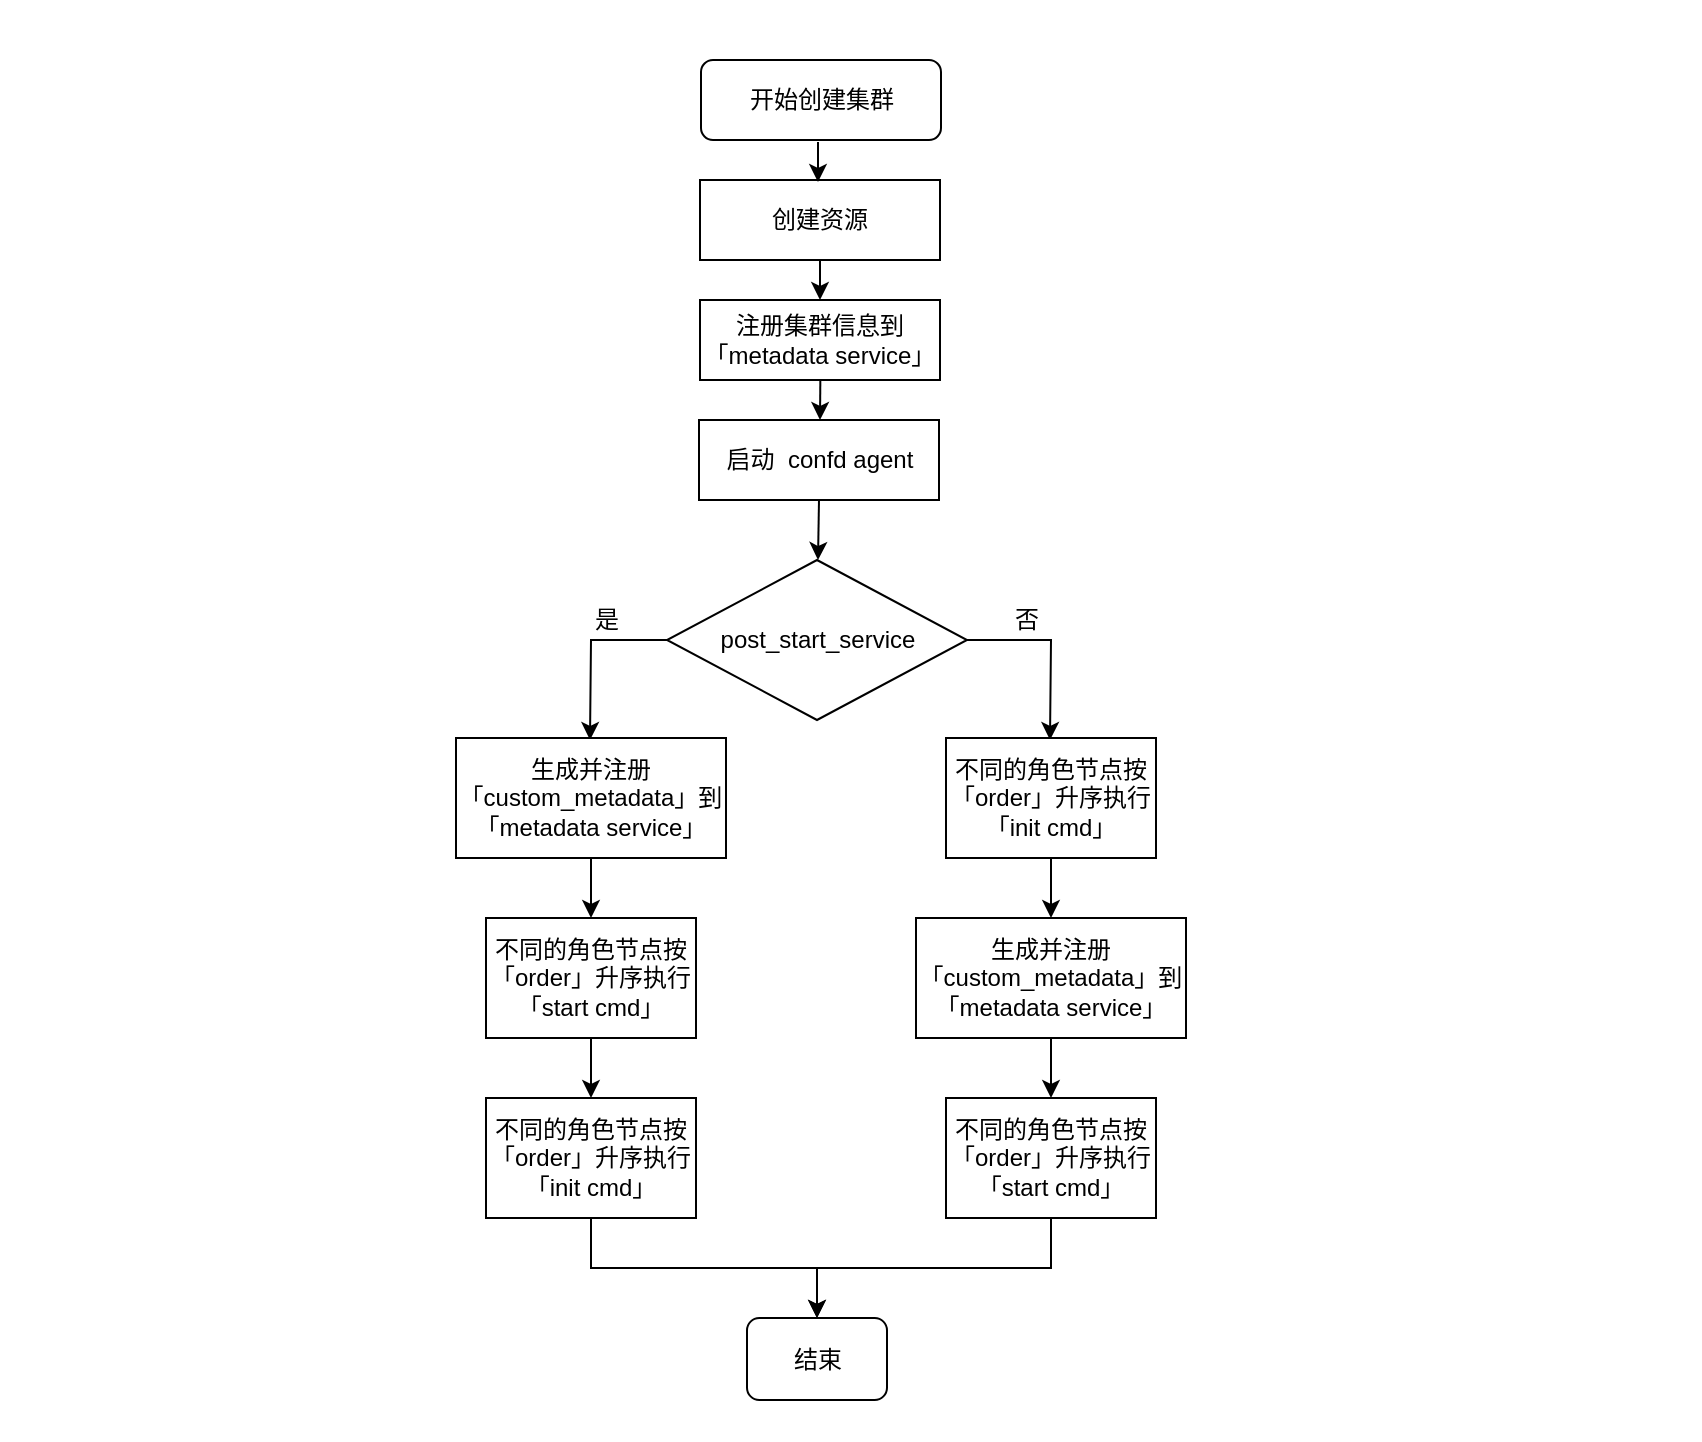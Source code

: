 <mxfile version="20.6.2" type="device" pages="24"><diagram id="8BcdTY1bRbBqxv66soRC" name="创建集群"><mxGraphModel dx="868" dy="669" grid="1" gridSize="10" guides="1" tooltips="1" connect="1" arrows="1" fold="1" page="1" pageScale="1" pageWidth="827" pageHeight="1169" math="0" shadow="0"><root><mxCell id="eaOWQld5lJH4mnoJjHbK-0"/><mxCell id="eaOWQld5lJH4mnoJjHbK-1" parent="eaOWQld5lJH4mnoJjHbK-0"/><mxCell id="PTGUkCS3Om7g1yndE9Kf-0" value="" style="rounded=0;whiteSpace=wrap;html=1;strokeColor=none;" vertex="1" parent="eaOWQld5lJH4mnoJjHbK-1"><mxGeometry x="10" y="370" width="850" height="720" as="geometry"/></mxCell><mxCell id="LFxhncVkXNSeRkALQcOD-1" value="开始创建集群" style="rounded=1;whiteSpace=wrap;html=1;" parent="eaOWQld5lJH4mnoJjHbK-1" vertex="1"><mxGeometry x="360.5" y="400" width="120" height="40" as="geometry"/></mxCell><mxCell id="SScw7U8WKVTbKW6mO0Cz-0" style="edgeStyle=orthogonalEdgeStyle;rounded=0;orthogonalLoop=1;jettySize=auto;html=1;exitX=0.5;exitY=1;exitDx=0;exitDy=0;" parent="eaOWQld5lJH4mnoJjHbK-1" source="LFxhncVkXNSeRkALQcOD-3" edge="1"><mxGeometry relative="1" as="geometry"><mxPoint x="419" y="650" as="targetPoint"/></mxGeometry></mxCell><mxCell id="LFxhncVkXNSeRkALQcOD-3" value="启动&amp;nbsp; confd agent" style="rounded=0;whiteSpace=wrap;html=1;" parent="eaOWQld5lJH4mnoJjHbK-1" vertex="1"><mxGeometry x="359.5" y="580" width="120" height="40" as="geometry"/></mxCell><mxCell id="LFxhncVkXNSeRkALQcOD-7" style="edgeStyle=orthogonalEdgeStyle;rounded=0;orthogonalLoop=1;jettySize=auto;html=1;entryX=0.5;entryY=0;entryDx=0;entryDy=0;" parent="eaOWQld5lJH4mnoJjHbK-1" target="LFxhncVkXNSeRkALQcOD-10" edge="1"><mxGeometry relative="1" as="geometry"><mxPoint x="420" y="500" as="sourcePoint"/></mxGeometry></mxCell><mxCell id="LFxhncVkXNSeRkALQcOD-8" value="创建资源" style="rounded=0;whiteSpace=wrap;html=1;" parent="eaOWQld5lJH4mnoJjHbK-1" vertex="1"><mxGeometry x="360" y="460" width="120" height="40" as="geometry"/></mxCell><mxCell id="LFxhncVkXNSeRkALQcOD-10" value="注册集群信息到「metadata service」" style="rounded=0;whiteSpace=wrap;html=1;" parent="eaOWQld5lJH4mnoJjHbK-1" vertex="1"><mxGeometry x="360" y="520" width="120" height="40" as="geometry"/></mxCell><mxCell id="e9KPVy9qybZop7KI2IKm-0" value="结束" style="rounded=1;whiteSpace=wrap;html=1;" parent="eaOWQld5lJH4mnoJjHbK-1" vertex="1"><mxGeometry x="383.5" y="1029" width="70" height="41" as="geometry"/></mxCell><mxCell id="e9KPVy9qybZop7KI2IKm-1" style="edgeStyle=orthogonalEdgeStyle;rounded=0;orthogonalLoop=1;jettySize=auto;html=1;exitX=1;exitY=0.5;exitDx=0;exitDy=0;" parent="eaOWQld5lJH4mnoJjHbK-1" source="e9KPVy9qybZop7KI2IKm-3" edge="1"><mxGeometry relative="1" as="geometry"><mxPoint x="535" y="740" as="targetPoint"/></mxGeometry></mxCell><mxCell id="e9KPVy9qybZop7KI2IKm-2" style="edgeStyle=orthogonalEdgeStyle;rounded=0;orthogonalLoop=1;jettySize=auto;html=1;exitX=0;exitY=0.5;exitDx=0;exitDy=0;" parent="eaOWQld5lJH4mnoJjHbK-1" source="e9KPVy9qybZop7KI2IKm-3" edge="1"><mxGeometry relative="1" as="geometry"><mxPoint x="305" y="740" as="targetPoint"/></mxGeometry></mxCell><mxCell id="e9KPVy9qybZop7KI2IKm-3" value="post_start_service" style="rhombus;whiteSpace=wrap;html=1;" parent="eaOWQld5lJH4mnoJjHbK-1" vertex="1"><mxGeometry x="343.5" y="650" width="150" height="80" as="geometry"/></mxCell><mxCell id="e9KPVy9qybZop7KI2IKm-4" style="edgeStyle=orthogonalEdgeStyle;rounded=0;orthogonalLoop=1;jettySize=auto;html=1;exitX=0.5;exitY=1;exitDx=0;exitDy=0;entryX=0.5;entryY=0;entryDx=0;entryDy=0;" parent="eaOWQld5lJH4mnoJjHbK-1" source="e9KPVy9qybZop7KI2IKm-5" target="e9KPVy9qybZop7KI2IKm-7" edge="1"><mxGeometry relative="1" as="geometry"/></mxCell><mxCell id="e9KPVy9qybZop7KI2IKm-5" value="不同的角色节点按「order」升序执行「init cmd」" style="rounded=0;whiteSpace=wrap;html=1;" parent="eaOWQld5lJH4mnoJjHbK-1" vertex="1"><mxGeometry x="483" y="739" width="105" height="60" as="geometry"/></mxCell><mxCell id="e9KPVy9qybZop7KI2IKm-6" style="edgeStyle=orthogonalEdgeStyle;rounded=0;orthogonalLoop=1;jettySize=auto;html=1;exitX=0.5;exitY=1;exitDx=0;exitDy=0;entryX=0.5;entryY=0;entryDx=0;entryDy=0;" parent="eaOWQld5lJH4mnoJjHbK-1" source="e9KPVy9qybZop7KI2IKm-7" target="e9KPVy9qybZop7KI2IKm-9" edge="1"><mxGeometry relative="1" as="geometry"/></mxCell><mxCell id="e9KPVy9qybZop7KI2IKm-7" value="生成并注册「custom_metadata」到「metadata service」" style="rounded=0;whiteSpace=wrap;html=1;" parent="eaOWQld5lJH4mnoJjHbK-1" vertex="1"><mxGeometry x="468" y="829" width="135" height="60" as="geometry"/></mxCell><mxCell id="Ec3_tCRAc9D8abmLajk5-1" style="edgeStyle=orthogonalEdgeStyle;rounded=0;orthogonalLoop=1;jettySize=auto;html=1;exitX=0.5;exitY=1;exitDx=0;exitDy=0;entryX=0.5;entryY=0;entryDx=0;entryDy=0;" parent="eaOWQld5lJH4mnoJjHbK-1" source="e9KPVy9qybZop7KI2IKm-9" target="e9KPVy9qybZop7KI2IKm-0" edge="1"><mxGeometry relative="1" as="geometry"/></mxCell><mxCell id="e9KPVy9qybZop7KI2IKm-9" value="不同的角色节点按「order」升序执行「start cmd」" style="rounded=0;whiteSpace=wrap;html=1;" parent="eaOWQld5lJH4mnoJjHbK-1" vertex="1"><mxGeometry x="483" y="919" width="105" height="60" as="geometry"/></mxCell><mxCell id="e9KPVy9qybZop7KI2IKm-10" style="edgeStyle=orthogonalEdgeStyle;rounded=0;orthogonalLoop=1;jettySize=auto;html=1;exitX=0.5;exitY=1;exitDx=0;exitDy=0;entryX=0.5;entryY=0;entryDx=0;entryDy=0;" parent="eaOWQld5lJH4mnoJjHbK-1" source="e9KPVy9qybZop7KI2IKm-11" target="e9KPVy9qybZop7KI2IKm-13" edge="1"><mxGeometry relative="1" as="geometry"/></mxCell><mxCell id="e9KPVy9qybZop7KI2IKm-11" value="生成并注册「custom_metadata」到「metadata service」" style="rounded=0;whiteSpace=wrap;html=1;" parent="eaOWQld5lJH4mnoJjHbK-1" vertex="1"><mxGeometry x="238" y="739" width="135" height="60" as="geometry"/></mxCell><mxCell id="e9KPVy9qybZop7KI2IKm-12" style="edgeStyle=orthogonalEdgeStyle;rounded=0;orthogonalLoop=1;jettySize=auto;html=1;exitX=0.5;exitY=1;exitDx=0;exitDy=0;entryX=0.5;entryY=0;entryDx=0;entryDy=0;" parent="eaOWQld5lJH4mnoJjHbK-1" source="e9KPVy9qybZop7KI2IKm-13" target="e9KPVy9qybZop7KI2IKm-15" edge="1"><mxGeometry relative="1" as="geometry"/></mxCell><mxCell id="e9KPVy9qybZop7KI2IKm-13" value="不同的角色节点按「order」升序执行「start cmd」" style="rounded=0;whiteSpace=wrap;html=1;" parent="eaOWQld5lJH4mnoJjHbK-1" vertex="1"><mxGeometry x="253" y="829" width="105" height="60" as="geometry"/></mxCell><mxCell id="Ec3_tCRAc9D8abmLajk5-0" style="edgeStyle=orthogonalEdgeStyle;rounded=0;orthogonalLoop=1;jettySize=auto;html=1;exitX=0.5;exitY=1;exitDx=0;exitDy=0;" parent="eaOWQld5lJH4mnoJjHbK-1" source="e9KPVy9qybZop7KI2IKm-15" target="e9KPVy9qybZop7KI2IKm-0" edge="1"><mxGeometry relative="1" as="geometry"/></mxCell><mxCell id="e9KPVy9qybZop7KI2IKm-15" value="不同的角色节点按「order」升序执行「init cmd」" style="rounded=0;whiteSpace=wrap;html=1;" parent="eaOWQld5lJH4mnoJjHbK-1" vertex="1"><mxGeometry x="253" y="919" width="105" height="60" as="geometry"/></mxCell><mxCell id="TwBghKIWs4jbV5o555bM-0" value="是" style="text;html=1;align=center;verticalAlign=middle;resizable=0;points=[];autosize=1;" parent="eaOWQld5lJH4mnoJjHbK-1" vertex="1"><mxGeometry x="298" y="670" width="30" height="20" as="geometry"/></mxCell><mxCell id="TwBghKIWs4jbV5o555bM-1" value="否" style="text;html=1;align=center;verticalAlign=middle;resizable=0;points=[];autosize=1;" parent="eaOWQld5lJH4mnoJjHbK-1" vertex="1"><mxGeometry x="508" y="670" width="30" height="20" as="geometry"/></mxCell><mxCell id="PTGUkCS3Om7g1yndE9Kf-2" style="edgeStyle=orthogonalEdgeStyle;rounded=0;orthogonalLoop=1;jettySize=auto;html=1;entryX=0.5;entryY=0;entryDx=0;entryDy=0;" edge="1" parent="eaOWQld5lJH4mnoJjHbK-1"><mxGeometry relative="1" as="geometry"><mxPoint x="419.0" y="441.0" as="sourcePoint"/><mxPoint x="419.0" y="461.0" as="targetPoint"/></mxGeometry></mxCell><mxCell id="PTGUkCS3Om7g1yndE9Kf-3" value="" style="endArrow=classic;html=1;rounded=0;" edge="1" parent="eaOWQld5lJH4mnoJjHbK-1"><mxGeometry width="50" height="50" relative="1" as="geometry"><mxPoint x="420.17" y="560" as="sourcePoint"/><mxPoint x="420" y="580" as="targetPoint"/></mxGeometry></mxCell></root></mxGraphModel></diagram><diagram id="EhbBVstgL9zcynTNybwr" name="删除集群"><mxGraphModel dx="2936" dy="1626" grid="1" gridSize="10" guides="1" tooltips="1" connect="1" arrows="1" fold="1" page="1" pageScale="1" pageWidth="827" pageHeight="1169" math="0" shadow="0"><root><mxCell id="nojx-SolFeLxAoAaBFQM-0"/><mxCell id="nojx-SolFeLxAoAaBFQM-1" parent="nojx-SolFeLxAoAaBFQM-0"/><mxCell id="nocZvqmeHkkPdza3qdRi-0" value="" style="rounded=0;whiteSpace=wrap;html=1;strokeColor=none;" vertex="1" parent="nojx-SolFeLxAoAaBFQM-1"><mxGeometry x="-130" y="701" width="860" height="810" as="geometry"/></mxCell><mxCell id="aDiif3WOMIuN1y1rpjrq-3" style="edgeStyle=orthogonalEdgeStyle;rounded=0;orthogonalLoop=1;jettySize=auto;html=1;exitX=0.5;exitY=1;exitDx=0;exitDy=0;entryX=0.5;entryY=0;entryDx=0;entryDy=0;" parent="nojx-SolFeLxAoAaBFQM-1" source="vxw2n8Pwa6lqJt1YpHXZ-1" target="vxw2n8Pwa6lqJt1YpHXZ-11" edge="1"><mxGeometry relative="1" as="geometry"/></mxCell><mxCell id="vxw2n8Pwa6lqJt1YpHXZ-1" value="开始删除集群" style="rounded=1;whiteSpace=wrap;html=1;" parent="nojx-SolFeLxAoAaBFQM-1" vertex="1"><mxGeometry x="160.63" y="740" width="120" height="50" as="geometry"/></mxCell><mxCell id="vxw2n8Pwa6lqJt1YpHXZ-8" value="结束" style="rounded=1;whiteSpace=wrap;html=1;" parent="nojx-SolFeLxAoAaBFQM-1" vertex="1"><mxGeometry x="142.63" y="1423" width="70" height="40" as="geometry"/></mxCell><mxCell id="vxw2n8Pwa6lqJt1YpHXZ-9" style="edgeStyle=orthogonalEdgeStyle;rounded=0;orthogonalLoop=1;jettySize=auto;html=1;exitX=1;exitY=0.5;exitDx=0;exitDy=0;" parent="nojx-SolFeLxAoAaBFQM-1" source="vxw2n8Pwa6lqJt1YpHXZ-11" target="vxw2n8Pwa6lqJt1YpHXZ-13" edge="1"><mxGeometry relative="1" as="geometry"><Array as="points"><mxPoint x="363" y="860"/></Array></mxGeometry></mxCell><mxCell id="vxw2n8Pwa6lqJt1YpHXZ-10" style="edgeStyle=orthogonalEdgeStyle;rounded=0;orthogonalLoop=1;jettySize=auto;html=1;exitX=0;exitY=0.5;exitDx=0;exitDy=0;" parent="nojx-SolFeLxAoAaBFQM-1" source="vxw2n8Pwa6lqJt1YpHXZ-11" target="vxw2n8Pwa6lqJt1YpHXZ-21" edge="1"><mxGeometry relative="1" as="geometry"><mxPoint x="107.5" y="920" as="targetPoint"/></mxGeometry></mxCell><mxCell id="vxw2n8Pwa6lqJt1YpHXZ-11" value="「post_stop_service」" style="rhombus;whiteSpace=wrap;html=1;" parent="nojx-SolFeLxAoAaBFQM-1" vertex="1"><mxGeometry x="145.63" y="820" width="150" height="80" as="geometry"/></mxCell><mxCell id="aDiif3WOMIuN1y1rpjrq-2" style="edgeStyle=orthogonalEdgeStyle;rounded=0;orthogonalLoop=1;jettySize=auto;html=1;exitX=0.5;exitY=1;exitDx=0;exitDy=0;" parent="nojx-SolFeLxAoAaBFQM-1" source="vxw2n8Pwa6lqJt1YpHXZ-13" target="STWemiMplVqUy2ID3ptT-0" edge="1"><mxGeometry relative="1" as="geometry"><Array as="points"><mxPoint x="365" y="957"/></Array></mxGeometry></mxCell><mxCell id="vxw2n8Pwa6lqJt1YpHXZ-13" value="不同的角色节点按「order」升序执行「destroy cmd」" style="rounded=0;whiteSpace=wrap;html=1;" parent="nojx-SolFeLxAoAaBFQM-1" vertex="1"><mxGeometry x="310.38" y="897" width="105" height="60" as="geometry"/></mxCell><mxCell id="EHSQwCUwsCVCnzbk0vFS-2" style="edgeStyle=orthogonalEdgeStyle;rounded=0;orthogonalLoop=1;jettySize=auto;html=1;exitX=0.5;exitY=1;exitDx=0;exitDy=0;" parent="nojx-SolFeLxAoAaBFQM-1" source="vxw2n8Pwa6lqJt1YpHXZ-17" target="EHSQwCUwsCVCnzbk0vFS-0" edge="1"><mxGeometry relative="1" as="geometry"/></mxCell><mxCell id="vxw2n8Pwa6lqJt1YpHXZ-17" value="不同的角色节点按「order」升序执行「stop cmd」" style="rounded=0;whiteSpace=wrap;html=1;" parent="nojx-SolFeLxAoAaBFQM-1" vertex="1"><mxGeometry x="205.25" y="1167" width="105" height="60" as="geometry"/></mxCell><mxCell id="vxw2n8Pwa6lqJt1YpHXZ-20" style="edgeStyle=orthogonalEdgeStyle;rounded=0;orthogonalLoop=1;jettySize=auto;html=1;exitX=0.5;exitY=1;exitDx=0;exitDy=0;entryX=0.5;entryY=0;entryDx=0;entryDy=0;" parent="nojx-SolFeLxAoAaBFQM-1" source="vxw2n8Pwa6lqJt1YpHXZ-21" target="vxw2n8Pwa6lqJt1YpHXZ-23" edge="1"><mxGeometry relative="1" as="geometry"/></mxCell><mxCell id="vxw2n8Pwa6lqJt1YpHXZ-21" value="不同的角色节点按「order」升序执行「stop cmd」" style="rounded=0;whiteSpace=wrap;html=1;" parent="nojx-SolFeLxAoAaBFQM-1" vertex="1"><mxGeometry x="40" y="997" width="105" height="60" as="geometry"/></mxCell><mxCell id="EHSQwCUwsCVCnzbk0vFS-3" style="edgeStyle=orthogonalEdgeStyle;rounded=0;orthogonalLoop=1;jettySize=auto;html=1;exitX=0.5;exitY=1;exitDx=0;exitDy=0;" parent="nojx-SolFeLxAoAaBFQM-1" source="vxw2n8Pwa6lqJt1YpHXZ-23" target="EHSQwCUwsCVCnzbk0vFS-0" edge="1"><mxGeometry relative="1" as="geometry"/></mxCell><mxCell id="vxw2n8Pwa6lqJt1YpHXZ-23" value="不同的角色节点按「order」升序执行「destroy cmd」" style="rounded=0;whiteSpace=wrap;html=1;" parent="nojx-SolFeLxAoAaBFQM-1" vertex="1"><mxGeometry x="40" y="1167" width="105" height="60" as="geometry"/></mxCell><mxCell id="vxw2n8Pwa6lqJt1YpHXZ-24" value="是" style="text;html=1;align=center;verticalAlign=middle;resizable=0;points=[];autosize=1;" parent="nojx-SolFeLxAoAaBFQM-1" vertex="1"><mxGeometry x="100.13" y="840" width="30" height="20" as="geometry"/></mxCell><mxCell id="vxw2n8Pwa6lqJt1YpHXZ-25" value="否" style="text;html=1;align=center;verticalAlign=middle;resizable=0;points=[];autosize=1;" parent="nojx-SolFeLxAoAaBFQM-1" vertex="1"><mxGeometry x="310.13" y="840" width="30" height="20" as="geometry"/></mxCell><mxCell id="aDiif3WOMIuN1y1rpjrq-1" style="edgeStyle=orthogonalEdgeStyle;rounded=0;orthogonalLoop=1;jettySize=auto;html=1;exitX=0;exitY=0.5;exitDx=0;exitDy=0;" parent="nojx-SolFeLxAoAaBFQM-1" source="STWemiMplVqUy2ID3ptT-0" target="vxw2n8Pwa6lqJt1YpHXZ-17" edge="1"><mxGeometry relative="1" as="geometry"/></mxCell><mxCell id="aDiif3WOMIuN1y1rpjrq-4" style="edgeStyle=orthogonalEdgeStyle;rounded=0;orthogonalLoop=1;jettySize=auto;html=1;exitX=1;exitY=0.5;exitDx=0;exitDy=0;entryX=0.5;entryY=0;entryDx=0;entryDy=0;" parent="nojx-SolFeLxAoAaBFQM-1" source="STWemiMplVqUy2ID3ptT-0" target="rRedjJj3FG_y2l9T_sGX-4" edge="1"><mxGeometry relative="1" as="geometry"/></mxCell><mxCell id="STWemiMplVqUy2ID3ptT-0" value="destroy cmd 返回值为 0" style="rhombus;whiteSpace=wrap;html=1;" parent="nojx-SolFeLxAoAaBFQM-1" vertex="1"><mxGeometry x="280" y="997" width="170" height="80" as="geometry"/></mxCell><mxCell id="rRedjJj3FG_y2l9T_sGX-0" value="失败" style="rounded=1;whiteSpace=wrap;html=1;" parent="nojx-SolFeLxAoAaBFQM-1" vertex="1"><mxGeometry x="550" y="1167" width="70" height="60" as="geometry"/></mxCell><mxCell id="aDiif3WOMIuN1y1rpjrq-0" style="edgeStyle=orthogonalEdgeStyle;rounded=0;orthogonalLoop=1;jettySize=auto;html=1;exitX=0;exitY=0.5;exitDx=0;exitDy=0;" parent="nojx-SolFeLxAoAaBFQM-1" source="rRedjJj3FG_y2l9T_sGX-4" target="vxw2n8Pwa6lqJt1YpHXZ-17" edge="1"><mxGeometry relative="1" as="geometry"/></mxCell><mxCell id="aDiif3WOMIuN1y1rpjrq-5" style="edgeStyle=orthogonalEdgeStyle;rounded=0;orthogonalLoop=1;jettySize=auto;html=1;exitX=1;exitY=0.5;exitDx=0;exitDy=0;entryX=0.5;entryY=0;entryDx=0;entryDy=0;" parent="nojx-SolFeLxAoAaBFQM-1" source="rRedjJj3FG_y2l9T_sGX-4" target="rRedjJj3FG_y2l9T_sGX-0" edge="1"><mxGeometry relative="1" as="geometry"/></mxCell><mxCell id="rRedjJj3FG_y2l9T_sGX-4" value="用户强行删除" style="rhombus;whiteSpace=wrap;html=1;" parent="nojx-SolFeLxAoAaBFQM-1" vertex="1"><mxGeometry x="414" y="1077" width="124.5" height="80" as="geometry"/></mxCell><mxCell id="rRedjJj3FG_y2l9T_sGX-5" value="是" style="text;html=1;align=center;verticalAlign=middle;resizable=0;points=[];autosize=1;" parent="nojx-SolFeLxAoAaBFQM-1" vertex="1"><mxGeometry x="370" y="1096" width="30" height="20" as="geometry"/></mxCell><mxCell id="rRedjJj3FG_y2l9T_sGX-6" value="否" style="text;html=1;align=center;verticalAlign=middle;resizable=0;points=[];autosize=1;" parent="nojx-SolFeLxAoAaBFQM-1" vertex="1"><mxGeometry x="550" y="1096" width="30" height="20" as="geometry"/></mxCell><mxCell id="aDiif3WOMIuN1y1rpjrq-6" value="是" style="text;html=1;align=center;verticalAlign=middle;resizable=0;points=[];autosize=1;" parent="nojx-SolFeLxAoAaBFQM-1" vertex="1"><mxGeometry x="265.5" y="1017" width="30" height="20" as="geometry"/></mxCell><mxCell id="aDiif3WOMIuN1y1rpjrq-7" value="否" style="text;html=1;align=center;verticalAlign=middle;resizable=0;points=[];autosize=1;" parent="nojx-SolFeLxAoAaBFQM-1" vertex="1"><mxGeometry x="450" y="1017" width="30" height="20" as="geometry"/></mxCell><mxCell id="EHSQwCUwsCVCnzbk0vFS-4" style="edgeStyle=orthogonalEdgeStyle;rounded=0;orthogonalLoop=1;jettySize=auto;html=1;exitX=0.5;exitY=1;exitDx=0;exitDy=0;entryX=0.5;entryY=0;entryDx=0;entryDy=0;" parent="nojx-SolFeLxAoAaBFQM-1" source="EHSQwCUwsCVCnzbk0vFS-0" target="EHSQwCUwsCVCnzbk0vFS-1" edge="1"><mxGeometry relative="1" as="geometry"/></mxCell><mxCell id="EHSQwCUwsCVCnzbk0vFS-0" value="删除资源" style="rounded=0;whiteSpace=wrap;html=1;" parent="nojx-SolFeLxAoAaBFQM-1" vertex="1"><mxGeometry x="120" y="1267" width="120" height="50" as="geometry"/></mxCell><mxCell id="EHSQwCUwsCVCnzbk0vFS-5" style="edgeStyle=orthogonalEdgeStyle;rounded=0;orthogonalLoop=1;jettySize=auto;html=1;exitX=0.5;exitY=1;exitDx=0;exitDy=0;entryX=0.5;entryY=0;entryDx=0;entryDy=0;" parent="nojx-SolFeLxAoAaBFQM-1" target="vxw2n8Pwa6lqJt1YpHXZ-8" edge="1"><mxGeometry relative="1" as="geometry"><mxPoint x="177" y="1393" as="sourcePoint"/></mxGeometry></mxCell><mxCell id="EHSQwCUwsCVCnzbk0vFS-1" value="从「metadata service」中注销集群" style="rounded=0;whiteSpace=wrap;html=1;" parent="nojx-SolFeLxAoAaBFQM-1" vertex="1"><mxGeometry x="120" y="1346" width="120" height="50" as="geometry"/></mxCell></root></mxGraphModel></diagram><diagram id="NX_Q-yAhhZksVKo3myiM" name="关闭集群"><mxGraphModel dx="1881" dy="813" grid="1" gridSize="10" guides="1" tooltips="1" connect="1" arrows="1" fold="1" page="1" pageScale="1" pageWidth="827" pageHeight="1169" math="0" shadow="0"><root><mxCell id="0"/><mxCell id="1" parent="0"/><mxCell id="V6hFR51-kitpaRCtB0YY-1" value="" style="rounded=0;whiteSpace=wrap;html=1;strokeColor=none;" vertex="1" parent="1"><mxGeometry x="-110" y="110" width="850" height="570" as="geometry"/></mxCell><mxCell id="BQjQXxbbMgC0fKNO_15k-11" style="edgeStyle=orthogonalEdgeStyle;rounded=0;orthogonalLoop=1;jettySize=auto;html=1;exitX=0.5;exitY=1;exitDx=0;exitDy=0;entryX=0.5;entryY=0;entryDx=0;entryDy=0;" parent="1" source="BQjQXxbbMgC0fKNO_15k-6" target="BQjQXxbbMgC0fKNO_15k-7" edge="1"><mxGeometry relative="1" as="geometry"/></mxCell><mxCell id="BQjQXxbbMgC0fKNO_15k-6" value="开始关闭集群" style="rounded=1;whiteSpace=wrap;html=1;" parent="1" vertex="1"><mxGeometry x="250" y="140" width="120" height="60" as="geometry"/></mxCell><mxCell id="BQjQXxbbMgC0fKNO_15k-12" style="edgeStyle=orthogonalEdgeStyle;rounded=0;orthogonalLoop=1;jettySize=auto;html=1;exitX=0.5;exitY=1;exitDx=0;exitDy=0;entryX=0.5;entryY=0;entryDx=0;entryDy=0;" parent="1" source="BQjQXxbbMgC0fKNO_15k-7" target="BQjQXxbbMgC0fKNO_15k-9" edge="1"><mxGeometry relative="1" as="geometry"/></mxCell><mxCell id="BQjQXxbbMgC0fKNO_15k-7" value="不同角色节点按「order」升序执行「stop cmd」" style="rounded=0;whiteSpace=wrap;html=1;" parent="1" vertex="1"><mxGeometry x="250" y="230" width="120" height="60" as="geometry"/></mxCell><mxCell id="BQjQXxbbMgC0fKNO_15k-33" style="edgeStyle=orthogonalEdgeStyle;rounded=0;orthogonalLoop=1;jettySize=auto;html=1;exitX=0.5;exitY=1;exitDx=0;exitDy=0;entryX=0.5;entryY=0;entryDx=0;entryDy=0;" parent="1" source="BQjQXxbbMgC0fKNO_15k-8" target="BQjQXxbbMgC0fKNO_15k-28" edge="1"><mxGeometry relative="1" as="geometry"/></mxCell><mxCell id="BQjQXxbbMgC0fKNO_15k-8" value="关闭资源" style="rounded=0;whiteSpace=wrap;html=1;" parent="1" vertex="1"><mxGeometry x="250" y="410" width="120" height="60" as="geometry"/></mxCell><mxCell id="BQjQXxbbMgC0fKNO_15k-13" style="edgeStyle=orthogonalEdgeStyle;rounded=0;orthogonalLoop=1;jettySize=auto;html=1;exitX=0.5;exitY=1;exitDx=0;exitDy=0;entryX=0.5;entryY=0;entryDx=0;entryDy=0;" parent="1" source="BQjQXxbbMgC0fKNO_15k-9" target="BQjQXxbbMgC0fKNO_15k-8" edge="1"><mxGeometry relative="1" as="geometry"/></mxCell><mxCell id="BQjQXxbbMgC0fKNO_15k-9" value="关闭「confd agent」" style="rounded=0;whiteSpace=wrap;html=1;" parent="1" vertex="1"><mxGeometry x="250" y="320" width="120" height="60" as="geometry"/></mxCell><mxCell id="BQjQXxbbMgC0fKNO_15k-10" value="结束" style="rounded=1;whiteSpace=wrap;html=1;" parent="1" vertex="1"><mxGeometry x="275" y="600" width="70" height="60" as="geometry"/></mxCell><mxCell id="BQjQXxbbMgC0fKNO_15k-35" style="edgeStyle=orthogonalEdgeStyle;rounded=0;orthogonalLoop=1;jettySize=auto;html=1;exitX=0.5;exitY=1;exitDx=0;exitDy=0;" parent="1" source="BQjQXxbbMgC0fKNO_15k-28" target="BQjQXxbbMgC0fKNO_15k-10" edge="1"><mxGeometry relative="1" as="geometry"/></mxCell><mxCell id="BQjQXxbbMgC0fKNO_15k-28" value="从「metadata service」中注销集群" style="rounded=0;whiteSpace=wrap;html=1;" parent="1" vertex="1"><mxGeometry x="250" y="500" width="120" height="60" as="geometry"/></mxCell></root></mxGraphModel></diagram><diagram id="TyOZ-oapbrHdIipx0NWf" name="启动/恢复集群"><mxGraphModel dx="1881" dy="813" grid="1" gridSize="10" guides="1" tooltips="1" connect="1" arrows="1" fold="1" page="1" pageScale="1" pageWidth="827" pageHeight="1169" math="0" shadow="0"><root><mxCell id="cje9WGJU_XG7GszoW8W--0"/><mxCell id="cje9WGJU_XG7GszoW8W--1" parent="cje9WGJU_XG7GszoW8W--0"/><mxCell id="AsGSTFNAtXbJBl96euCG-0" value="" style="rounded=0;whiteSpace=wrap;html=1;strokeColor=none;" vertex="1" parent="cje9WGJU_XG7GszoW8W--1"><mxGeometry x="-235" y="122" width="850" height="570" as="geometry"/></mxCell><mxCell id="ZgY5fdCDxCfi9eE05fHS-0" style="edgeStyle=orthogonalEdgeStyle;rounded=0;orthogonalLoop=1;jettySize=auto;html=1;exitX=0.5;exitY=1;exitDx=0;exitDy=0;entryX=0.5;entryY=0;entryDx=0;entryDy=0;" parent="cje9WGJU_XG7GszoW8W--1" source="ZgY5fdCDxCfi9eE05fHS-1" target="ZgY5fdCDxCfi9eE05fHS-9" edge="1"><mxGeometry relative="1" as="geometry"/></mxCell><mxCell id="ZgY5fdCDxCfi9eE05fHS-1" value="开始启动/恢复集群" style="rounded=1;whiteSpace=wrap;html=1;" parent="cje9WGJU_XG7GszoW8W--1" vertex="1"><mxGeometry x="130" y="140" width="120" height="60" as="geometry"/></mxCell><mxCell id="poehOGJJ8W3WvjYE3dZj-2" style="edgeStyle=orthogonalEdgeStyle;rounded=0;orthogonalLoop=1;jettySize=auto;html=1;exitX=0.5;exitY=1;exitDx=0;exitDy=0;" parent="cje9WGJU_XG7GszoW8W--1" source="ZgY5fdCDxCfi9eE05fHS-3" target="ZgY5fdCDxCfi9eE05fHS-6" edge="1"><mxGeometry relative="1" as="geometry"/></mxCell><mxCell id="ZgY5fdCDxCfi9eE05fHS-3" value="不同角色节点按「order」升序执行「start cmd」" style="rounded=0;whiteSpace=wrap;html=1;" parent="cje9WGJU_XG7GszoW8W--1" vertex="1"><mxGeometry x="130" y="520" width="120" height="60" as="geometry"/></mxCell><mxCell id="jfJFJsYYFZ9kUm6yMLEG-0" style="edgeStyle=orthogonalEdgeStyle;rounded=0;orthogonalLoop=1;jettySize=auto;html=1;exitX=0.5;exitY=1;exitDx=0;exitDy=0;" parent="cje9WGJU_XG7GszoW8W--1" source="ZgY5fdCDxCfi9eE05fHS-5" target="ZgY5fdCDxCfi9eE05fHS-3" edge="1"><mxGeometry relative="1" as="geometry"/></mxCell><mxCell id="ZgY5fdCDxCfi9eE05fHS-5" value="启动「confd agent」" style="rounded=0;whiteSpace=wrap;html=1;" parent="cje9WGJU_XG7GszoW8W--1" vertex="1"><mxGeometry x="130" y="420" width="120" height="60" as="geometry"/></mxCell><mxCell id="ZgY5fdCDxCfi9eE05fHS-6" value="结束" style="rounded=1;whiteSpace=wrap;html=1;" parent="cje9WGJU_XG7GszoW8W--1" vertex="1"><mxGeometry x="155" y="620" width="70" height="60" as="geometry"/></mxCell><mxCell id="ZgY5fdCDxCfi9eE05fHS-8" style="edgeStyle=orthogonalEdgeStyle;rounded=0;orthogonalLoop=1;jettySize=auto;html=1;exitX=0.5;exitY=1;exitDx=0;exitDy=0;entryX=0.5;entryY=0;entryDx=0;entryDy=0;" parent="cje9WGJU_XG7GszoW8W--1" source="ZgY5fdCDxCfi9eE05fHS-9" target="ZgY5fdCDxCfi9eE05fHS-11" edge="1"><mxGeometry relative="1" as="geometry"/></mxCell><mxCell id="ZgY5fdCDxCfi9eE05fHS-9" value="启动/恢复资源" style="rounded=0;whiteSpace=wrap;html=1;" parent="cje9WGJU_XG7GszoW8W--1" vertex="1"><mxGeometry x="130" y="230" width="120" height="60" as="geometry"/></mxCell><mxCell id="ZgY5fdCDxCfi9eE05fHS-10" style="edgeStyle=orthogonalEdgeStyle;rounded=0;orthogonalLoop=1;jettySize=auto;html=1;exitX=0.5;exitY=1;exitDx=0;exitDy=0;entryX=0.5;entryY=0;entryDx=0;entryDy=0;" parent="cje9WGJU_XG7GszoW8W--1" source="ZgY5fdCDxCfi9eE05fHS-11" target="ZgY5fdCDxCfi9eE05fHS-5" edge="1"><mxGeometry relative="1" as="geometry"/></mxCell><mxCell id="ZgY5fdCDxCfi9eE05fHS-11" value="注册集群信息到「metadata service」" style="rounded=0;whiteSpace=wrap;html=1;" parent="cje9WGJU_XG7GszoW8W--1" vertex="1"><mxGeometry x="130" y="320" width="120" height="60" as="geometry"/></mxCell></root></mxGraphModel></diagram><diagram id="nioi3IRNhDg21mDxdtyo" name="增加节点"><mxGraphModel dx="2672" dy="1423" grid="1" gridSize="10" guides="1" tooltips="1" connect="1" arrows="1" fold="1" page="1" pageScale="1" pageWidth="827" pageHeight="1169" math="0" shadow="0"><root><mxCell id="ewl5a7pRDRxK71N9J7rH-0"/><mxCell id="ewl5a7pRDRxK71N9J7rH-1" parent="ewl5a7pRDRxK71N9J7rH-0"/><mxCell id="o3TD2_pK1g3v8sogqqS--0" value="" style="rounded=0;whiteSpace=wrap;html=1;strokeColor=none;" vertex="1" parent="ewl5a7pRDRxK71N9J7rH-1"><mxGeometry x="-122.5" y="259" width="870" height="1010" as="geometry"/></mxCell><mxCell id="3j0TN5cuh-EXhGVM8-N0-16" style="edgeStyle=orthogonalEdgeStyle;rounded=0;orthogonalLoop=1;jettySize=auto;html=1;exitX=0.5;exitY=1;exitDx=0;exitDy=0;entryX=0.5;entryY=0;entryDx=0;entryDy=0;" parent="ewl5a7pRDRxK71N9J7rH-1" source="3j0TN5cuh-EXhGVM8-N0-1" target="3j0TN5cuh-EXhGVM8-N0-12" edge="1"><mxGeometry relative="1" as="geometry"/></mxCell><mxCell id="3j0TN5cuh-EXhGVM8-N0-1" value="开始新增节点" style="rounded=1;whiteSpace=wrap;html=1;" parent="ewl5a7pRDRxK71N9J7rH-1" vertex="1"><mxGeometry x="260.5" y="270" width="120" height="40" as="geometry"/></mxCell><mxCell id="xXOHS4P5Mq4nQkoZPYw6-4" style="edgeStyle=orthogonalEdgeStyle;rounded=0;orthogonalLoop=1;jettySize=auto;html=1;exitX=0.5;exitY=1;exitDx=0;exitDy=0;" parent="ewl5a7pRDRxK71N9J7rH-1" source="3j0TN5cuh-EXhGVM8-N0-3" edge="1"><mxGeometry relative="1" as="geometry"><mxPoint x="192.5" y="727.0" as="targetPoint"/></mxGeometry></mxCell><mxCell id="3j0TN5cuh-EXhGVM8-N0-3" value="启动新增节点「confd agent」" style="rounded=0;whiteSpace=wrap;html=1;" parent="ewl5a7pRDRxK71N9J7rH-1" vertex="1"><mxGeometry x="137.5" y="641" width="110" height="60" as="geometry"/></mxCell><mxCell id="3j0TN5cuh-EXhGVM8-N0-6" value="结束" style="rounded=1;whiteSpace=wrap;html=1;" parent="ewl5a7pRDRxK71N9J7rH-1" vertex="1"><mxGeometry x="160.5" y="1212" width="70" height="38" as="geometry"/></mxCell><mxCell id="3j0TN5cuh-EXhGVM8-N0-7" style="edgeStyle=orthogonalEdgeStyle;rounded=0;orthogonalLoop=1;jettySize=auto;html=1;exitX=0.5;exitY=1;exitDx=0;exitDy=0;entryX=0.5;entryY=0;entryDx=0;entryDy=0;" parent="ewl5a7pRDRxK71N9J7rH-1" source="3j0TN5cuh-EXhGVM8-N0-8" target="3j0TN5cuh-EXhGVM8-N0-10" edge="1"><mxGeometry relative="1" as="geometry"/></mxCell><mxCell id="3j0TN5cuh-EXhGVM8-N0-8" value="创建新增资源" style="rounded=0;whiteSpace=wrap;html=1;" parent="ewl5a7pRDRxK71N9J7rH-1" vertex="1"><mxGeometry x="132.5" y="498" width="120" height="40" as="geometry"/></mxCell><mxCell id="xXOHS4P5Mq4nQkoZPYw6-3" style="edgeStyle=orthogonalEdgeStyle;rounded=0;orthogonalLoop=1;jettySize=auto;html=1;exitX=0.5;exitY=1;exitDx=0;exitDy=0;" parent="ewl5a7pRDRxK71N9J7rH-1" source="3j0TN5cuh-EXhGVM8-N0-10" target="3j0TN5cuh-EXhGVM8-N0-3" edge="1"><mxGeometry relative="1" as="geometry"/></mxCell><mxCell id="3j0TN5cuh-EXhGVM8-N0-10" value="注册新增节点信息到「metadata service」的「/hosts」和「/adding-hosts」下" style="rounded=0;whiteSpace=wrap;html=1;" parent="ewl5a7pRDRxK71N9J7rH-1" vertex="1"><mxGeometry x="122.5" y="560" width="140" height="60" as="geometry"/></mxCell><mxCell id="3j0TN5cuh-EXhGVM8-N0-17" style="edgeStyle=orthogonalEdgeStyle;rounded=0;orthogonalLoop=1;jettySize=auto;html=1;exitX=0.5;exitY=1;exitDx=0;exitDy=0;entryX=0.5;entryY=0;entryDx=0;entryDy=0;" parent="ewl5a7pRDRxK71N9J7rH-1" source="3j0TN5cuh-EXhGVM8-N0-12" target="3j0TN5cuh-EXhGVM8-N0-15" edge="1"><mxGeometry relative="1" as="geometry"/></mxCell><mxCell id="3j0TN5cuh-EXhGVM8-N0-12" value="不同的角色节点按「order」升序执行「scale_out pre_check」" style="rounded=0;whiteSpace=wrap;html=1;" parent="ewl5a7pRDRxK71N9J7rH-1" vertex="1"><mxGeometry x="230.5" y="329" width="180" height="60" as="geometry"/></mxCell><mxCell id="3j0TN5cuh-EXhGVM8-N0-18" style="edgeStyle=orthogonalEdgeStyle;rounded=0;orthogonalLoop=1;jettySize=auto;html=1;exitX=0;exitY=0.5;exitDx=0;exitDy=0;" parent="ewl5a7pRDRxK71N9J7rH-1" source="3j0TN5cuh-EXhGVM8-N0-15" edge="1"><mxGeometry relative="1" as="geometry"><mxPoint x="190" y="500" as="targetPoint"/><Array as="points"><mxPoint x="190" y="452"/><mxPoint x="190" y="480"/></Array></mxGeometry></mxCell><mxCell id="3j0TN5cuh-EXhGVM8-N0-20" style="edgeStyle=orthogonalEdgeStyle;rounded=0;orthogonalLoop=1;jettySize=auto;html=1;exitX=1;exitY=0.5;exitDx=0;exitDy=0;" parent="ewl5a7pRDRxK71N9J7rH-1" source="3j0TN5cuh-EXhGVM8-N0-15" target="3j0TN5cuh-EXhGVM8-N0-19" edge="1"><mxGeometry relative="1" as="geometry"><Array as="points"><mxPoint x="450" y="452"/></Array></mxGeometry></mxCell><mxCell id="3j0TN5cuh-EXhGVM8-N0-15" value="scale_out pre_check&lt;br&gt;返回值为 0" style="rhombus;whiteSpace=wrap;html=1;" parent="ewl5a7pRDRxK71N9J7rH-1" vertex="1"><mxGeometry x="220" y="412" width="200" height="80" as="geometry"/></mxCell><mxCell id="3j0TN5cuh-EXhGVM8-N0-19" value="失败" style="rounded=1;whiteSpace=wrap;html=1;" parent="ewl5a7pRDRxK71N9J7rH-1" vertex="1"><mxGeometry x="410.5" y="503" width="70" height="40" as="geometry"/></mxCell><mxCell id="3j0TN5cuh-EXhGVM8-N0-21" value="否" style="text;html=1;align=center;verticalAlign=middle;resizable=0;points=[];autosize=1;" parent="ewl5a7pRDRxK71N9J7rH-1" vertex="1"><mxGeometry x="420" y="432" width="30" height="20" as="geometry"/></mxCell><mxCell id="3j0TN5cuh-EXhGVM8-N0-22" value="是" style="text;html=1;align=center;verticalAlign=middle;resizable=0;points=[];autosize=1;" parent="ewl5a7pRDRxK71N9J7rH-1" vertex="1"><mxGeometry x="205.5" y="432" width="30" height="20" as="geometry"/></mxCell><mxCell id="3j0TN5cuh-EXhGVM8-N0-29" style="edgeStyle=orthogonalEdgeStyle;rounded=0;orthogonalLoop=1;jettySize=auto;html=1;exitX=1;exitY=0.5;exitDx=0;exitDy=0;" parent="ewl5a7pRDRxK71N9J7rH-1" source="3j0TN5cuh-EXhGVM8-N0-25" target="3j0TN5cuh-EXhGVM8-N0-28" edge="1"><mxGeometry relative="1" as="geometry"/></mxCell><mxCell id="w_9G-53AQCIdfa-NP0QQ-4" style="edgeStyle=orthogonalEdgeStyle;rounded=0;orthogonalLoop=1;jettySize=auto;html=1;exitX=0;exitY=0.5;exitDx=0;exitDy=0;" parent="ewl5a7pRDRxK71N9J7rH-1" source="3j0TN5cuh-EXhGVM8-N0-25" target="w_9G-53AQCIdfa-NP0QQ-3" edge="1"><mxGeometry relative="1" as="geometry"/></mxCell><mxCell id="3j0TN5cuh-EXhGVM8-N0-25" value="新增节点「post_start_service」" style="rhombus;whiteSpace=wrap;html=1;" parent="ewl5a7pRDRxK71N9J7rH-1" vertex="1"><mxGeometry x="120.5" y="721" width="150" height="80" as="geometry"/></mxCell><mxCell id="w_9G-53AQCIdfa-NP0QQ-0" style="edgeStyle=orthogonalEdgeStyle;rounded=0;orthogonalLoop=1;jettySize=auto;html=1;exitX=0.5;exitY=1;exitDx=0;exitDy=0;entryX=0.5;entryY=0;entryDx=0;entryDy=0;" parent="ewl5a7pRDRxK71N9J7rH-1" source="3j0TN5cuh-EXhGVM8-N0-28" target="3j0TN5cuh-EXhGVM8-N0-31" edge="1"><mxGeometry relative="1" as="geometry"/></mxCell><mxCell id="3j0TN5cuh-EXhGVM8-N0-28" value="新增节点执行&lt;br&gt;「init cmd」" style="rounded=0;whiteSpace=wrap;html=1;" parent="ewl5a7pRDRxK71N9J7rH-1" vertex="1"><mxGeometry x="260" y="794" width="105" height="53" as="geometry"/></mxCell><mxCell id="w_9G-53AQCIdfa-NP0QQ-2" style="edgeStyle=orthogonalEdgeStyle;rounded=0;orthogonalLoop=1;jettySize=auto;html=1;exitX=0.5;exitY=1;exitDx=0;exitDy=0;entryX=0.5;entryY=0;entryDx=0;entryDy=0;" parent="ewl5a7pRDRxK71N9J7rH-1" target="w_9G-53AQCIdfa-NP0QQ-1" edge="1"><mxGeometry relative="1" as="geometry"><mxPoint x="312.5" y="926" as="sourcePoint"/></mxGeometry></mxCell><mxCell id="3j0TN5cuh-EXhGVM8-N0-31" value="新增节点生成并注册「custom_metadata」到「metadata service」" style="rounded=0;whiteSpace=wrap;html=1;" parent="ewl5a7pRDRxK71N9J7rH-1" vertex="1"><mxGeometry x="245" y="868" width="135" height="60" as="geometry"/></mxCell><mxCell id="w_9G-53AQCIdfa-NP0QQ-12" style="edgeStyle=orthogonalEdgeStyle;rounded=0;orthogonalLoop=1;jettySize=auto;html=1;exitX=0.5;exitY=1;exitDx=0;exitDy=0;" parent="ewl5a7pRDRxK71N9J7rH-1" source="w_9G-53AQCIdfa-NP0QQ-1" target="w_9G-53AQCIdfa-NP0QQ-10" edge="1"><mxGeometry relative="1" as="geometry"><Array as="points"><mxPoint x="313" y="1024"/><mxPoint x="196" y="1024"/></Array></mxGeometry></mxCell><mxCell id="w_9G-53AQCIdfa-NP0QQ-1" value="新增节点执行「start cmd」" style="rounded=0;whiteSpace=wrap;html=1;" parent="ewl5a7pRDRxK71N9J7rH-1" vertex="1"><mxGeometry x="260" y="949" width="105" height="37" as="geometry"/></mxCell><mxCell id="w_9G-53AQCIdfa-NP0QQ-7" style="edgeStyle=orthogonalEdgeStyle;rounded=0;orthogonalLoop=1;jettySize=auto;html=1;exitX=0.5;exitY=1;exitDx=0;exitDy=0;entryX=0.5;entryY=0;entryDx=0;entryDy=0;" parent="ewl5a7pRDRxK71N9J7rH-1" source="w_9G-53AQCIdfa-NP0QQ-3" target="w_9G-53AQCIdfa-NP0QQ-5" edge="1"><mxGeometry relative="1" as="geometry"/></mxCell><mxCell id="w_9G-53AQCIdfa-NP0QQ-3" value="新增节点生成并注册「custom_metadata」到「metadata service」" style="rounded=0;whiteSpace=wrap;html=1;" parent="ewl5a7pRDRxK71N9J7rH-1" vertex="1"><mxGeometry x="15" y="794" width="135" height="53" as="geometry"/></mxCell><mxCell id="w_9G-53AQCIdfa-NP0QQ-8" style="edgeStyle=orthogonalEdgeStyle;rounded=0;orthogonalLoop=1;jettySize=auto;html=1;exitX=0.5;exitY=1;exitDx=0;exitDy=0;entryX=0.5;entryY=0;entryDx=0;entryDy=0;" parent="ewl5a7pRDRxK71N9J7rH-1" target="w_9G-53AQCIdfa-NP0QQ-6" edge="1"><mxGeometry relative="1" as="geometry"><mxPoint x="82.5" y="926" as="sourcePoint"/></mxGeometry></mxCell><mxCell id="w_9G-53AQCIdfa-NP0QQ-5" value="新增节点执行「start cmd」" style="rounded=0;whiteSpace=wrap;html=1;" parent="ewl5a7pRDRxK71N9J7rH-1" vertex="1"><mxGeometry x="30" y="868" width="105" height="60" as="geometry"/></mxCell><mxCell id="w_9G-53AQCIdfa-NP0QQ-11" style="edgeStyle=orthogonalEdgeStyle;rounded=0;orthogonalLoop=1;jettySize=auto;html=1;exitX=0.5;exitY=1;exitDx=0;exitDy=0;" parent="ewl5a7pRDRxK71N9J7rH-1" source="w_9G-53AQCIdfa-NP0QQ-6" target="w_9G-53AQCIdfa-NP0QQ-10" edge="1"><mxGeometry relative="1" as="geometry"><Array as="points"><mxPoint x="83" y="1024"/><mxPoint x="195" y="1024"/></Array></mxGeometry></mxCell><mxCell id="w_9G-53AQCIdfa-NP0QQ-6" value="新增节点执行&lt;br&gt;「init cmd」" style="rounded=0;whiteSpace=wrap;html=1;" parent="ewl5a7pRDRxK71N9J7rH-1" vertex="1"><mxGeometry x="30" y="949" width="105" height="37" as="geometry"/></mxCell><mxCell id="w_9G-53AQCIdfa-NP0QQ-15" style="edgeStyle=orthogonalEdgeStyle;rounded=0;orthogonalLoop=1;jettySize=auto;html=1;exitX=0.5;exitY=1;exitDx=0;exitDy=0;entryX=0.5;entryY=0;entryDx=0;entryDy=0;" parent="ewl5a7pRDRxK71N9J7rH-1" target="w_9G-53AQCIdfa-NP0QQ-13" edge="1"><mxGeometry relative="1" as="geometry"><mxPoint x="195.5" y="1100" as="sourcePoint"/></mxGeometry></mxCell><mxCell id="w_9G-53AQCIdfa-NP0QQ-10" value="非新增节点不同角色按「order」升序执行「scale_out cmd」" style="rounded=0;whiteSpace=wrap;html=1;" parent="ewl5a7pRDRxK71N9J7rH-1" vertex="1"><mxGeometry x="95.5" y="1047" width="200" height="60" as="geometry"/></mxCell><mxCell id="xXOHS4P5Mq4nQkoZPYw6-5" style="edgeStyle=orthogonalEdgeStyle;rounded=0;orthogonalLoop=1;jettySize=auto;html=1;exitX=0.5;exitY=1;exitDx=0;exitDy=0;" parent="ewl5a7pRDRxK71N9J7rH-1" edge="1"><mxGeometry relative="1" as="geometry"><mxPoint x="195.5" y="1172" as="sourcePoint"/><mxPoint x="195.5" y="1212" as="targetPoint"/></mxGeometry></mxCell><mxCell id="w_9G-53AQCIdfa-NP0QQ-13" value="删除「metadata service」里「/adding-hosts」下信息" style="rounded=0;whiteSpace=wrap;html=1;" parent="ewl5a7pRDRxK71N9J7rH-1" vertex="1"><mxGeometry x="95.5" y="1130" width="200" height="60" as="geometry"/></mxCell><mxCell id="C4N-fQNni2bAzESqokrM-0" value="否" style="text;html=1;align=center;verticalAlign=middle;resizable=0;points=[];autosize=1;" parent="ewl5a7pRDRxK71N9J7rH-1" vertex="1"><mxGeometry x="285" y="734" width="30" height="20" as="geometry"/></mxCell><mxCell id="C4N-fQNni2bAzESqokrM-1" value="是" style="text;html=1;align=center;verticalAlign=middle;resizable=0;points=[];autosize=1;" parent="ewl5a7pRDRxK71N9J7rH-1" vertex="1"><mxGeometry x="67.5" y="734" width="30" height="20" as="geometry"/></mxCell></root></mxGraphModel></diagram><diagram id="kARJ0L2tDPKp9ThAArpY" name="删除节点"><mxGraphModel dx="3153" dy="2153" grid="1" gridSize="10" guides="1" tooltips="1" connect="1" arrows="1" fold="1" page="1" pageScale="1" pageWidth="827" pageHeight="1169" math="0" shadow="0"><root><mxCell id="i6IDRVfg55EPo38Y7lr0-0"/><mxCell id="i6IDRVfg55EPo38Y7lr0-1" parent="i6IDRVfg55EPo38Y7lr0-0"/><mxCell id="HvJ6SPVt_i-VHx6ztvje-0" value="" style="rounded=0;whiteSpace=wrap;html=1;strokeColor=none;" vertex="1" parent="i6IDRVfg55EPo38Y7lr0-1"><mxGeometry x="20" y="170" width="1080" height="1210" as="geometry"/></mxCell><mxCell id="XL6NFhqQLwcKO5bAfVsp-44" style="edgeStyle=orthogonalEdgeStyle;rounded=0;orthogonalLoop=1;jettySize=auto;html=1;exitX=0.5;exitY=1;exitDx=0;exitDy=0;" parent="i6IDRVfg55EPo38Y7lr0-1" source="XL6NFhqQLwcKO5bAfVsp-1" target="XL6NFhqQLwcKO5bAfVsp-42" edge="1"><mxGeometry relative="1" as="geometry"/></mxCell><mxCell id="XL6NFhqQLwcKO5bAfVsp-1" value="开始删除节点" style="rounded=1;whiteSpace=wrap;html=1;" parent="i6IDRVfg55EPo38Y7lr0-1" vertex="1"><mxGeometry x="590.5" y="180" width="120" height="60" as="geometry"/></mxCell><mxCell id="XL6NFhqQLwcKO5bAfVsp-47" style="edgeStyle=orthogonalEdgeStyle;rounded=0;orthogonalLoop=1;jettySize=auto;html=1;exitX=0.5;exitY=1;exitDx=0;exitDy=0;entryX=0.5;entryY=0;entryDx=0;entryDy=0;" parent="i6IDRVfg55EPo38Y7lr0-1" source="XL6NFhqQLwcKO5bAfVsp-12" target="XL6NFhqQLwcKO5bAfVsp-15" edge="1"><mxGeometry relative="1" as="geometry"/></mxCell><mxCell id="XL6NFhqQLwcKO5bAfVsp-12" value="不同的角色节点按「order」升序执行「scale_in pre_check」" style="rounded=0;whiteSpace=wrap;html=1;" parent="i6IDRVfg55EPo38Y7lr0-1" vertex="1"><mxGeometry x="560.5" y="380" width="180" height="60" as="geometry"/></mxCell><mxCell id="XL6NFhqQLwcKO5bAfVsp-84" style="edgeStyle=orthogonalEdgeStyle;rounded=0;orthogonalLoop=1;jettySize=auto;html=1;exitX=0;exitY=0.5;exitDx=0;exitDy=0;" parent="i6IDRVfg55EPo38Y7lr0-1" source="XL6NFhqQLwcKO5bAfVsp-15" target="XL6NFhqQLwcKO5bAfVsp-55" edge="1"><mxGeometry relative="1" as="geometry"/></mxCell><mxCell id="6G9Bp4TMqvDOq6AGHnbp-2" style="edgeStyle=orthogonalEdgeStyle;rounded=0;orthogonalLoop=1;jettySize=auto;html=1;exitX=1;exitY=0.5;exitDx=0;exitDy=0;" parent="i6IDRVfg55EPo38Y7lr0-1" source="XL6NFhqQLwcKO5bAfVsp-15" target="XL6NFhqQLwcKO5bAfVsp-64" edge="1"><mxGeometry relative="1" as="geometry"/></mxCell><mxCell id="XL6NFhqQLwcKO5bAfVsp-15" value="「scale_in pre_check」返回值为 0" style="rhombus;whiteSpace=wrap;html=1;" parent="i6IDRVfg55EPo38Y7lr0-1" vertex="1"><mxGeometry x="575.5" y="470" width="150" height="80" as="geometry"/></mxCell><mxCell id="XL6NFhqQLwcKO5bAfVsp-16" value="失败" style="rounded=1;whiteSpace=wrap;html=1;" parent="i6IDRVfg55EPo38Y7lr0-1" vertex="1"><mxGeometry x="865" y="1000" width="70" height="60" as="geometry"/></mxCell><mxCell id="XL6NFhqQLwcKO5bAfVsp-17" value="否" style="text;html=1;align=center;verticalAlign=middle;resizable=0;points=[];autosize=1;" parent="i6IDRVfg55EPo38Y7lr0-1" vertex="1"><mxGeometry x="750" y="490" width="30" height="20" as="geometry"/></mxCell><mxCell id="XL6NFhqQLwcKO5bAfVsp-18" value="是" style="text;html=1;align=center;verticalAlign=middle;resizable=0;points=[];autosize=1;" parent="i6IDRVfg55EPo38Y7lr0-1" vertex="1"><mxGeometry x="515.5" y="490" width="30" height="20" as="geometry"/></mxCell><mxCell id="ubQ6WeB37-aLuHJmk0ps-0" style="edgeStyle=orthogonalEdgeStyle;rounded=0;orthogonalLoop=1;jettySize=auto;html=1;exitX=0.5;exitY=1;exitDx=0;exitDy=0;entryX=0.5;entryY=0;entryDx=0;entryDy=0;" parent="i6IDRVfg55EPo38Y7lr0-1" source="XL6NFhqQLwcKO5bAfVsp-42" target="XL6NFhqQLwcKO5bAfVsp-12" edge="1"><mxGeometry relative="1" as="geometry"/></mxCell><mxCell id="XL6NFhqQLwcKO5bAfVsp-42" value="注册待删除节点信息到「metadata service」的「/deleting-hosts」下" style="rounded=0;whiteSpace=wrap;html=1;" parent="i6IDRVfg55EPo38Y7lr0-1" vertex="1"><mxGeometry x="560.5" y="270" width="180" height="60" as="geometry"/></mxCell><mxCell id="XL6NFhqQLwcKO5bAfVsp-49" style="edgeStyle=orthogonalEdgeStyle;rounded=0;orthogonalLoop=1;jettySize=auto;html=1;exitX=0.5;exitY=1;exitDx=0;exitDy=0;entryX=0.5;entryY=0;entryDx=0;entryDy=0;" parent="i6IDRVfg55EPo38Y7lr0-1" source="XL6NFhqQLwcKO5bAfVsp-48" target="XL6NFhqQLwcKO5bAfVsp-16" edge="1"><mxGeometry relative="1" as="geometry"/></mxCell><mxCell id="XL6NFhqQLwcKO5bAfVsp-48" value="删除「metadata service」下「/deleting-hosts」" style="rounded=0;whiteSpace=wrap;html=1;" parent="i6IDRVfg55EPo38Y7lr0-1" vertex="1"><mxGeometry x="810" y="910" width="180" height="60" as="geometry"/></mxCell><mxCell id="XL6NFhqQLwcKO5bAfVsp-62" style="edgeStyle=orthogonalEdgeStyle;rounded=0;orthogonalLoop=1;jettySize=auto;html=1;exitX=1;exitY=0.5;exitDx=0;exitDy=0;" parent="i6IDRVfg55EPo38Y7lr0-1" source="XL6NFhqQLwcKO5bAfVsp-55" target="XL6NFhqQLwcKO5bAfVsp-59" edge="1"><mxGeometry relative="1" as="geometry"/></mxCell><mxCell id="XL6NFhqQLwcKO5bAfVsp-78" style="edgeStyle=orthogonalEdgeStyle;rounded=0;orthogonalLoop=1;jettySize=auto;html=1;exitX=0;exitY=0.5;exitDx=0;exitDy=0;" parent="i6IDRVfg55EPo38Y7lr0-1" source="XL6NFhqQLwcKO5bAfVsp-55" target="XL6NFhqQLwcKO5bAfVsp-75" edge="1"><mxGeometry relative="1" as="geometry"/></mxCell><mxCell id="XL6NFhqQLwcKO5bAfVsp-55" value="待删除节点「post_stop_service」" style="rhombus;whiteSpace=wrap;html=1;" parent="i6IDRVfg55EPo38Y7lr0-1" vertex="1"><mxGeometry x="350" y="560" width="150" height="80" as="geometry"/></mxCell><mxCell id="XL6NFhqQLwcKO5bAfVsp-63" style="edgeStyle=orthogonalEdgeStyle;rounded=0;orthogonalLoop=1;jettySize=auto;html=1;exitX=0.5;exitY=1;exitDx=0;exitDy=0;" parent="i6IDRVfg55EPo38Y7lr0-1" source="XL6NFhqQLwcKO5bAfVsp-59" target="XL6NFhqQLwcKO5bAfVsp-61" edge="1"><mxGeometry relative="1" as="geometry"/></mxCell><mxCell id="XL6NFhqQLwcKO5bAfVsp-59" value="待删除节点不同角色按「order」升序执行「destroy cmd」" style="rounded=0;whiteSpace=wrap;html=1;" parent="i6IDRVfg55EPo38Y7lr0-1" vertex="1"><mxGeometry x="521.5" y="660" width="200" height="60" as="geometry"/></mxCell><mxCell id="XL6NFhqQLwcKO5bAfVsp-69" style="edgeStyle=orthogonalEdgeStyle;rounded=0;orthogonalLoop=1;jettySize=auto;html=1;exitX=0;exitY=0.5;exitDx=0;exitDy=0;" parent="i6IDRVfg55EPo38Y7lr0-1" source="XL6NFhqQLwcKO5bAfVsp-61" target="XL6NFhqQLwcKO5bAfVsp-67" edge="1"><mxGeometry relative="1" as="geometry"/></mxCell><mxCell id="6G9Bp4TMqvDOq6AGHnbp-3" style="edgeStyle=orthogonalEdgeStyle;rounded=0;orthogonalLoop=1;jettySize=auto;html=1;exitX=1;exitY=0.5;exitDx=0;exitDy=0;entryX=0.5;entryY=0;entryDx=0;entryDy=0;" parent="i6IDRVfg55EPo38Y7lr0-1" source="XL6NFhqQLwcKO5bAfVsp-61" target="XL6NFhqQLwcKO5bAfVsp-64" edge="1"><mxGeometry relative="1" as="geometry"/></mxCell><mxCell id="XL6NFhqQLwcKO5bAfVsp-61" value="「destroy cmd」返回值为 0" style="rhombus;whiteSpace=wrap;html=1;" parent="i6IDRVfg55EPo38Y7lr0-1" vertex="1"><mxGeometry x="559.25" y="750" width="124.5" height="80" as="geometry"/></mxCell><mxCell id="XL6NFhqQLwcKO5bAfVsp-66" style="edgeStyle=orthogonalEdgeStyle;rounded=0;orthogonalLoop=1;jettySize=auto;html=1;exitX=1;exitY=0.5;exitDx=0;exitDy=0;entryX=0.5;entryY=0;entryDx=0;entryDy=0;" parent="i6IDRVfg55EPo38Y7lr0-1" source="XL6NFhqQLwcKO5bAfVsp-64" target="XL6NFhqQLwcKO5bAfVsp-48" edge="1"><mxGeometry relative="1" as="geometry"/></mxCell><mxCell id="XL6NFhqQLwcKO5bAfVsp-68" style="edgeStyle=orthogonalEdgeStyle;rounded=0;orthogonalLoop=1;jettySize=auto;html=1;exitX=0;exitY=0.5;exitDx=0;exitDy=0;entryX=0.5;entryY=0;entryDx=0;entryDy=0;" parent="i6IDRVfg55EPo38Y7lr0-1" source="XL6NFhqQLwcKO5bAfVsp-64" target="XL6NFhqQLwcKO5bAfVsp-67" edge="1"><mxGeometry relative="1" as="geometry"/></mxCell><mxCell id="XL6NFhqQLwcKO5bAfVsp-64" value="用户强行删除" style="rhombus;whiteSpace=wrap;html=1;" parent="i6IDRVfg55EPo38Y7lr0-1" vertex="1"><mxGeometry x="725.5" y="820" width="124.5" height="80" as="geometry"/></mxCell><mxCell id="XL6NFhqQLwcKO5bAfVsp-83" style="edgeStyle=orthogonalEdgeStyle;rounded=0;orthogonalLoop=1;jettySize=auto;html=1;exitX=0.5;exitY=1;exitDx=0;exitDy=0;" parent="i6IDRVfg55EPo38Y7lr0-1" source="XL6NFhqQLwcKO5bAfVsp-67" target="XL6NFhqQLwcKO5bAfVsp-70" edge="1"><mxGeometry relative="1" as="geometry"/></mxCell><mxCell id="XL6NFhqQLwcKO5bAfVsp-67" value="非删除节点不同角色按「order」升序执行「scale_in cmd」" style="rounded=0;whiteSpace=wrap;html=1;" parent="i6IDRVfg55EPo38Y7lr0-1" vertex="1"><mxGeometry x="350" y="910" width="137.5" height="60" as="geometry"/></mxCell><mxCell id="XL6NFhqQLwcKO5bAfVsp-91" style="edgeStyle=orthogonalEdgeStyle;rounded=0;orthogonalLoop=1;jettySize=auto;html=1;exitX=0.5;exitY=1;exitDx=0;exitDy=0;" parent="i6IDRVfg55EPo38Y7lr0-1" source="XL6NFhqQLwcKO5bAfVsp-70" target="XL6NFhqQLwcKO5bAfVsp-85" edge="1"><mxGeometry relative="1" as="geometry"/></mxCell><mxCell id="XL6NFhqQLwcKO5bAfVsp-70" value="待删除节点不同角色按「order」升序执行「stop cmd」" style="rounded=0;whiteSpace=wrap;html=1;" parent="i6IDRVfg55EPo38Y7lr0-1" vertex="1"><mxGeometry x="358.75" y="1000" width="120" height="60" as="geometry"/></mxCell><mxCell id="XL6NFhqQLwcKO5bAfVsp-71" value="是" style="text;html=1;align=center;verticalAlign=middle;resizable=0;points=[];autosize=1;" parent="i6IDRVfg55EPo38Y7lr0-1" vertex="1"><mxGeometry x="501" y="770" width="30" height="20" as="geometry"/></mxCell><mxCell id="XL6NFhqQLwcKO5bAfVsp-72" value="是" style="text;html=1;align=center;verticalAlign=middle;resizable=0;points=[];autosize=1;" parent="i6IDRVfg55EPo38Y7lr0-1" vertex="1"><mxGeometry x="690" y="840" width="30" height="20" as="geometry"/></mxCell><mxCell id="XL6NFhqQLwcKO5bAfVsp-73" value="否" style="text;html=1;align=center;verticalAlign=middle;resizable=0;points=[];autosize=1;" parent="i6IDRVfg55EPo38Y7lr0-1" vertex="1"><mxGeometry x="720" y="770" width="30" height="20" as="geometry"/></mxCell><mxCell id="XL6NFhqQLwcKO5bAfVsp-74" value="否" style="text;html=1;align=center;verticalAlign=middle;resizable=0;points=[];autosize=1;" parent="i6IDRVfg55EPo38Y7lr0-1" vertex="1"><mxGeometry x="860" y="840" width="30" height="20" as="geometry"/></mxCell><mxCell id="XL6NFhqQLwcKO5bAfVsp-79" style="edgeStyle=orthogonalEdgeStyle;rounded=0;orthogonalLoop=1;jettySize=auto;html=1;exitX=0.5;exitY=1;exitDx=0;exitDy=0;entryX=0.5;entryY=0;entryDx=0;entryDy=0;" parent="i6IDRVfg55EPo38Y7lr0-1" source="XL6NFhqQLwcKO5bAfVsp-75" target="XL6NFhqQLwcKO5bAfVsp-76" edge="1"><mxGeometry relative="1" as="geometry"/></mxCell><mxCell id="XL6NFhqQLwcKO5bAfVsp-75" value="非删除节点不同角色按「order」升序执行「scale_in cmd」" style="rounded=0;whiteSpace=wrap;html=1;" parent="i6IDRVfg55EPo38Y7lr0-1" vertex="1"><mxGeometry x="170" y="810" width="137.5" height="60" as="geometry"/></mxCell><mxCell id="XL6NFhqQLwcKO5bAfVsp-80" style="edgeStyle=orthogonalEdgeStyle;rounded=0;orthogonalLoop=1;jettySize=auto;html=1;exitX=0.5;exitY=1;exitDx=0;exitDy=0;" parent="i6IDRVfg55EPo38Y7lr0-1" source="XL6NFhqQLwcKO5bAfVsp-76" target="XL6NFhqQLwcKO5bAfVsp-77" edge="1"><mxGeometry relative="1" as="geometry"/></mxCell><mxCell id="XL6NFhqQLwcKO5bAfVsp-76" value="待删除节点不同角色按「order」升序执行「stop cmd」" style="rounded=0;whiteSpace=wrap;html=1;" parent="i6IDRVfg55EPo38Y7lr0-1" vertex="1"><mxGeometry x="178.75" y="910" width="120" height="60" as="geometry"/></mxCell><mxCell id="XL6NFhqQLwcKO5bAfVsp-90" style="edgeStyle=orthogonalEdgeStyle;rounded=0;orthogonalLoop=1;jettySize=auto;html=1;exitX=0.5;exitY=1;exitDx=0;exitDy=0;" parent="i6IDRVfg55EPo38Y7lr0-1" source="XL6NFhqQLwcKO5bAfVsp-77" target="XL6NFhqQLwcKO5bAfVsp-85" edge="1"><mxGeometry relative="1" as="geometry"/></mxCell><mxCell id="XL6NFhqQLwcKO5bAfVsp-77" value="待删除节点不同角色按「order」升序执行「destroy cmd」" style="rounded=0;whiteSpace=wrap;html=1;" parent="i6IDRVfg55EPo38Y7lr0-1" vertex="1"><mxGeometry x="178.75" y="1000" width="120" height="60" as="geometry"/></mxCell><mxCell id="XL6NFhqQLwcKO5bAfVsp-81" value="是" style="text;html=1;align=center;verticalAlign=middle;resizable=0;points=[];autosize=1;" parent="i6IDRVfg55EPo38Y7lr0-1" vertex="1"><mxGeometry x="277.5" y="575" width="30" height="20" as="geometry"/></mxCell><mxCell id="XL6NFhqQLwcKO5bAfVsp-82" value="否" style="text;html=1;align=center;verticalAlign=middle;resizable=0;points=[];autosize=1;" parent="i6IDRVfg55EPo38Y7lr0-1" vertex="1"><mxGeometry x="515.5" y="575" width="30" height="20" as="geometry"/></mxCell><mxCell id="XL6NFhqQLwcKO5bAfVsp-88" style="edgeStyle=orthogonalEdgeStyle;rounded=0;orthogonalLoop=1;jettySize=auto;html=1;exitX=0.5;exitY=1;exitDx=0;exitDy=0;" parent="i6IDRVfg55EPo38Y7lr0-1" source="XL6NFhqQLwcKO5bAfVsp-85" target="XL6NFhqQLwcKO5bAfVsp-86" edge="1"><mxGeometry relative="1" as="geometry"/></mxCell><mxCell id="XL6NFhqQLwcKO5bAfVsp-85" value="删除待删除节点资源" style="rounded=0;whiteSpace=wrap;html=1;" parent="i6IDRVfg55EPo38Y7lr0-1" vertex="1"><mxGeometry x="260" y="1110" width="140" height="60" as="geometry"/></mxCell><mxCell id="ubQ6WeB37-aLuHJmk0ps-1" style="edgeStyle=orthogonalEdgeStyle;rounded=0;orthogonalLoop=1;jettySize=auto;html=1;exitX=0.5;exitY=1;exitDx=0;exitDy=0;entryX=0.5;entryY=0;entryDx=0;entryDy=0;" parent="i6IDRVfg55EPo38Y7lr0-1" source="XL6NFhqQLwcKO5bAfVsp-86" target="6G9Bp4TMqvDOq6AGHnbp-0" edge="1"><mxGeometry relative="1" as="geometry"/></mxCell><mxCell id="XL6NFhqQLwcKO5bAfVsp-86" value="从「metadata service」中「/hosts」下注销已删除节点信息，并删除「deleting-hosts」下信息" style="rounded=0;whiteSpace=wrap;html=1;" parent="i6IDRVfg55EPo38Y7lr0-1" vertex="1"><mxGeometry x="230" y="1200" width="200" height="60" as="geometry"/></mxCell><mxCell id="6G9Bp4TMqvDOq6AGHnbp-0" value="结束" style="rounded=1;whiteSpace=wrap;html=1;" parent="i6IDRVfg55EPo38Y7lr0-1" vertex="1"><mxGeometry x="295" y="1300" width="70" height="60" as="geometry"/></mxCell></root></mxGraphModel></diagram><diagram id="NErTNploAstQt_Wuydg7" name="纵向扩容/更改主机类型"><mxGraphModel dx="1940" dy="760" grid="1" gridSize="10" guides="1" tooltips="1" connect="1" arrows="1" fold="1" page="1" pageScale="1" pageWidth="827" pageHeight="1169" math="0" shadow="0"><root><mxCell id="oKvUS5P5xymnvXC3KcsL-0"/><mxCell id="oKvUS5P5xymnvXC3KcsL-1" parent="oKvUS5P5xymnvXC3KcsL-0"/><mxCell id="gFzI7MuHgqf6godqiJ53-0" value="" style="rounded=0;whiteSpace=wrap;html=1;strokeColor=none;" vertex="1" parent="oKvUS5P5xymnvXC3KcsL-1"><mxGeometry x="-668" y="310" width="1080" height="1070" as="geometry"/></mxCell><mxCell id="lcRnUyPpncy12OSW-tFx-10" style="edgeStyle=orthogonalEdgeStyle;rounded=0;orthogonalLoop=1;jettySize=auto;html=1;exitX=0.5;exitY=1;exitDx=0;exitDy=0;entryX=0.5;entryY=0;entryDx=0;entryDy=0;" parent="oKvUS5P5xymnvXC3KcsL-1" target="RTqYJ0h2cW5Sjw1Ite30-0" edge="1"><mxGeometry relative="1" as="geometry"><mxPoint x="-124" y="1230" as="sourcePoint"/><mxPoint x="-131.5" y="1260" as="targetPoint"/></mxGeometry></mxCell><mxCell id="WtJCHbKo-6GpCRgeKw6Z-22" value="" style="rounded=0;whiteSpace=wrap;html=1;dashed=1;fillColor=none;" parent="oKvUS5P5xymnvXC3KcsL-1" vertex="1"><mxGeometry x="-414" y="562" width="580" height="668" as="geometry"/></mxCell><mxCell id="WtJCHbKo-6GpCRgeKw6Z-6" value="" style="rounded=0;whiteSpace=wrap;html=1;dashed=1;" parent="oKvUS5P5xymnvXC3KcsL-1" vertex="1"><mxGeometry x="-221.5" y="733" width="180" height="457" as="geometry"/></mxCell><mxCell id="HK2WFtE81yESiX67RxcG-26" value="是" style="text;html=1;align=center;verticalAlign=middle;resizable=0;points=[];autosize=1;" parent="oKvUS5P5xymnvXC3KcsL-1" vertex="1"><mxGeometry x="-135" y="668" width="30" height="20" as="geometry"/></mxCell><mxCell id="HK2WFtE81yESiX67RxcG-27" value="否" style="text;html=1;align=center;verticalAlign=middle;resizable=0;points=[];autosize=1;" parent="oKvUS5P5xymnvXC3KcsL-1" vertex="1"><mxGeometry x="66" y="668" width="30" height="20" as="geometry"/></mxCell><mxCell id="cG42QCB7E4ZnF9spIAt9-7" style="edgeStyle=orthogonalEdgeStyle;rounded=0;orthogonalLoop=1;jettySize=auto;html=1;exitX=0.5;exitY=1;exitDx=0;exitDy=0;entryX=0.5;entryY=0;entryDx=0;entryDy=0;" parent="oKvUS5P5xymnvXC3KcsL-1" source="HK2WFtE81yESiX67RxcG-28" target="cG42QCB7E4ZnF9spIAt9-0" edge="1"><mxGeometry relative="1" as="geometry"/></mxCell><mxCell id="HK2WFtE81yESiX67RxcG-28" value="开始纵向扩容/更改主机类型" style="rounded=1;whiteSpace=wrap;html=1;" parent="oKvUS5P5xymnvXC3KcsL-1" vertex="1"><mxGeometry x="-244" y="330" width="120" height="60" as="geometry"/></mxCell><mxCell id="cG42QCB7E4ZnF9spIAt9-8" style="edgeStyle=orthogonalEdgeStyle;rounded=0;orthogonalLoop=1;jettySize=auto;html=1;exitX=0.5;exitY=1;exitDx=0;exitDy=0;entryX=0.5;entryY=0;entryDx=0;entryDy=0;" parent="oKvUS5P5xymnvXC3KcsL-1" target="cG42QCB7E4ZnF9spIAt9-1" edge="1"><mxGeometry relative="1" as="geometry"><mxPoint x="-184" y="465" as="sourcePoint"/></mxGeometry></mxCell><mxCell id="cG42QCB7E4ZnF9spIAt9-0" value="注册「metadata service」下「/vertical-scaling-roles」" style="rounded=0;whiteSpace=wrap;html=1;" parent="oKvUS5P5xymnvXC3KcsL-1" vertex="1"><mxGeometry x="-254" y="411" width="140" height="60" as="geometry"/></mxCell><mxCell id="cG42QCB7E4ZnF9spIAt9-9" style="edgeStyle=orthogonalEdgeStyle;rounded=0;orthogonalLoop=1;jettySize=auto;html=1;exitX=0.5;exitY=1;exitDx=0;exitDy=0;entryX=0.5;entryY=0;entryDx=0;entryDy=0;" parent="oKvUS5P5xymnvXC3KcsL-1" target="cG42QCB7E4ZnF9spIAt9-3" edge="1"><mxGeometry relative="1" as="geometry"><mxPoint x="-184" y="538" as="sourcePoint"/></mxGeometry></mxCell><mxCell id="cG42QCB7E4ZnF9spIAt9-1" value="通过执行「get_nodes_order」获取节点顺序" style="rounded=0;whiteSpace=wrap;html=1;" parent="oKvUS5P5xymnvXC3KcsL-1" vertex="1"><mxGeometry x="-259" y="490" width="150" height="60" as="geometry"/></mxCell><mxCell id="cG42QCB7E4ZnF9spIAt9-5" style="edgeStyle=orthogonalEdgeStyle;rounded=0;orthogonalLoop=1;jettySize=auto;html=1;exitX=0;exitY=0.5;exitDx=0;exitDy=0;" parent="oKvUS5P5xymnvXC3KcsL-1" source="cG42QCB7E4ZnF9spIAt9-3" target="cG42QCB7E4ZnF9spIAt9-4" edge="1"><mxGeometry relative="1" as="geometry"/></mxCell><mxCell id="WtJCHbKo-6GpCRgeKw6Z-13" style="edgeStyle=orthogonalEdgeStyle;rounded=0;orthogonalLoop=1;jettySize=auto;html=1;exitX=1;exitY=0.5;exitDx=0;exitDy=0;entryX=0.5;entryY=0;entryDx=0;entryDy=0;" parent="oKvUS5P5xymnvXC3KcsL-1" source="cG42QCB7E4ZnF9spIAt9-3" target="cG42QCB7E4ZnF9spIAt9-10" edge="1"><mxGeometry relative="1" as="geometry"/></mxCell><mxCell id="cG42QCB7E4ZnF9spIAt9-3" value="只扩容本地硬盘" style="rhombus;whiteSpace=wrap;html=1;" parent="oKvUS5P5xymnvXC3KcsL-1" vertex="1"><mxGeometry x="-259" y="578" width="150" height="80" as="geometry"/></mxCell><mxCell id="cG42QCB7E4ZnF9spIAt9-4" value="在线扩容节点硬盘" style="rounded=0;whiteSpace=wrap;html=1;" parent="oKvUS5P5xymnvXC3KcsL-1" vertex="1"><mxGeometry x="-384" y="1129" width="110" height="60" as="geometry"/></mxCell><mxCell id="cG42QCB7E4ZnF9spIAt9-6" value="是" style="text;html=1;align=center;verticalAlign=middle;resizable=0;points=[];autosize=1;" parent="oKvUS5P5xymnvXC3KcsL-1" vertex="1"><mxGeometry x="-304" y="598" width="30" height="20" as="geometry"/></mxCell><mxCell id="WtJCHbKo-6GpCRgeKw6Z-8" style="edgeStyle=orthogonalEdgeStyle;rounded=0;orthogonalLoop=1;jettySize=auto;html=1;exitX=0;exitY=0.5;exitDx=0;exitDy=0;entryX=0.5;entryY=0;entryDx=0;entryDy=0;" parent="oKvUS5P5xymnvXC3KcsL-1" source="cG42QCB7E4ZnF9spIAt9-10" target="WtJCHbKo-6GpCRgeKw6Z-0" edge="1"><mxGeometry relative="1" as="geometry"/></mxCell><mxCell id="WtJCHbKo-6GpCRgeKw6Z-9" style="edgeStyle=orthogonalEdgeStyle;rounded=0;orthogonalLoop=1;jettySize=auto;html=1;exitX=1;exitY=0.5;exitDx=0;exitDy=0;" parent="oKvUS5P5xymnvXC3KcsL-1" source="cG42QCB7E4ZnF9spIAt9-10" target="WtJCHbKo-6GpCRgeKw6Z-3" edge="1"><mxGeometry relative="1" as="geometry"/></mxCell><mxCell id="cG42QCB7E4ZnF9spIAt9-10" value="扩容节点定义「stop cmd」" style="rhombus;whiteSpace=wrap;html=1;" parent="oKvUS5P5xymnvXC3KcsL-1" vertex="1"><mxGeometry x="-99" y="648" width="150" height="80" as="geometry"/></mxCell><mxCell id="mnx2yXtz5zYGAAXNWU_T-1" style="edgeStyle=orthogonalEdgeStyle;rounded=0;orthogonalLoop=1;jettySize=auto;html=1;exitX=0.5;exitY=1;exitDx=0;exitDy=0;" parent="oKvUS5P5xymnvXC3KcsL-1" target="mnx2yXtz5zYGAAXNWU_T-0" edge="1"><mxGeometry relative="1" as="geometry"><mxPoint x="-131.5" y="1313" as="sourcePoint"/></mxGeometry></mxCell><mxCell id="RTqYJ0h2cW5Sjw1Ite30-0" value="删除「metadata service」里「/vertical-scaling-roles」信息" style="rounded=0;whiteSpace=wrap;html=1;" parent="oKvUS5P5xymnvXC3KcsL-1" vertex="1"><mxGeometry x="-219" y="1253" width="175" height="60" as="geometry"/></mxCell><mxCell id="lcRnUyPpncy12OSW-tFx-2" style="edgeStyle=orthogonalEdgeStyle;rounded=0;orthogonalLoop=1;jettySize=auto;html=1;exitX=0.5;exitY=1;exitDx=0;exitDy=0;" parent="oKvUS5P5xymnvXC3KcsL-1" source="WtJCHbKo-6GpCRgeKw6Z-0" target="lcRnUyPpncy12OSW-tFx-0" edge="1"><mxGeometry relative="1" as="geometry"/></mxCell><mxCell id="WtJCHbKo-6GpCRgeKw6Z-0" value="执行扩容节点「stop cmd」" style="rounded=0;whiteSpace=wrap;html=1;" parent="oKvUS5P5xymnvXC3KcsL-1" vertex="1"><mxGeometry x="-186.5" y="753" width="105" height="60" as="geometry"/></mxCell><mxCell id="lcRnUyPpncy12OSW-tFx-4" style="edgeStyle=orthogonalEdgeStyle;rounded=0;orthogonalLoop=1;jettySize=auto;html=1;exitX=0.5;exitY=1;exitDx=0;exitDy=0;" parent="oKvUS5P5xymnvXC3KcsL-1" source="WtJCHbKo-6GpCRgeKw6Z-1" target="lcRnUyPpncy12OSW-tFx-1" edge="1"><mxGeometry relative="1" as="geometry"/></mxCell><mxCell id="WtJCHbKo-6GpCRgeKw6Z-1" value="扩容资源" style="rounded=0;whiteSpace=wrap;html=1;" parent="oKvUS5P5xymnvXC3KcsL-1" vertex="1"><mxGeometry x="-186.5" y="908" width="105" height="60" as="geometry"/></mxCell><mxCell id="WtJCHbKo-6GpCRgeKw6Z-2" value="执行扩容节点「start cmd」" style="rounded=0;whiteSpace=wrap;html=1;" parent="oKvUS5P5xymnvXC3KcsL-1" vertex="1"><mxGeometry x="-186.5" y="1062" width="105" height="60" as="geometry"/></mxCell><mxCell id="WtJCHbKo-6GpCRgeKw6Z-18" style="edgeStyle=orthogonalEdgeStyle;rounded=0;orthogonalLoop=1;jettySize=auto;html=1;exitX=0.5;exitY=1;exitDx=0;exitDy=0;entryX=0.5;entryY=0;entryDx=0;entryDy=0;" parent="oKvUS5P5xymnvXC3KcsL-1" source="WtJCHbKo-6GpCRgeKw6Z-3" target="WtJCHbKo-6GpCRgeKw6Z-4" edge="1"><mxGeometry relative="1" as="geometry"/></mxCell><mxCell id="WtJCHbKo-6GpCRgeKw6Z-3" value="执行非扩容节点「stop cmd」" style="rounded=0;whiteSpace=wrap;html=1;" parent="oKvUS5P5xymnvXC3KcsL-1" vertex="1"><mxGeometry x="43.5" y="922" width="105" height="60" as="geometry"/></mxCell><mxCell id="WtJCHbKo-6GpCRgeKw6Z-19" style="edgeStyle=orthogonalEdgeStyle;rounded=0;orthogonalLoop=1;jettySize=auto;html=1;exitX=0.5;exitY=1;exitDx=0;exitDy=0;entryX=0.5;entryY=0;entryDx=0;entryDy=0;" parent="oKvUS5P5xymnvXC3KcsL-1" source="WtJCHbKo-6GpCRgeKw6Z-4" target="WtJCHbKo-6GpCRgeKw6Z-5" edge="1"><mxGeometry relative="1" as="geometry"/></mxCell><mxCell id="WtJCHbKo-6GpCRgeKw6Z-4" value="扩容资源" style="rounded=0;whiteSpace=wrap;html=1;" parent="oKvUS5P5xymnvXC3KcsL-1" vertex="1"><mxGeometry x="43.5" y="1026" width="105" height="60" as="geometry"/></mxCell><mxCell id="WtJCHbKo-6GpCRgeKw6Z-5" value="执行非扩容节点「start cmd」" style="rounded=0;whiteSpace=wrap;html=1;" parent="oKvUS5P5xymnvXC3KcsL-1" vertex="1"><mxGeometry x="43.5" y="1125" width="105" height="60" as="geometry"/></mxCell><mxCell id="WtJCHbKo-6GpCRgeKw6Z-7" value="根据 「vertical_scaling_policy」 定义串行还是并行执行扩容节点" style="text;html=1;strokeColor=none;fillColor=none;align=center;verticalAlign=middle;whiteSpace=wrap;rounded=0;dashed=1;" parent="oKvUS5P5xymnvXC3KcsL-1" vertex="1"><mxGeometry x="-196.5" y="1147" width="130" height="20" as="geometry"/></mxCell><mxCell id="WtJCHbKo-6GpCRgeKw6Z-20" value="否" style="text;html=1;align=center;verticalAlign=middle;resizable=0;points=[];autosize=1;" parent="oKvUS5P5xymnvXC3KcsL-1" vertex="1"><mxGeometry x="-54" y="598" width="30" height="20" as="geometry"/></mxCell><mxCell id="WtJCHbKo-6GpCRgeKw6Z-24" value="多角色依次扩容" style="text;html=1;strokeColor=none;fillColor=none;align=center;verticalAlign=middle;whiteSpace=wrap;rounded=0;dashed=1;" parent="oKvUS5P5xymnvXC3KcsL-1" vertex="1"><mxGeometry x="-176.5" y="1200" width="90" height="20" as="geometry"/></mxCell><mxCell id="mnx2yXtz5zYGAAXNWU_T-0" value="结束" style="rounded=1;whiteSpace=wrap;html=1;" parent="oKvUS5P5xymnvXC3KcsL-1" vertex="1"><mxGeometry x="-166.5" y="1337" width="70" height="30" as="geometry"/></mxCell><mxCell id="lcRnUyPpncy12OSW-tFx-3" style="edgeStyle=orthogonalEdgeStyle;rounded=0;orthogonalLoop=1;jettySize=auto;html=1;exitX=0.5;exitY=1;exitDx=0;exitDy=0;entryX=0.5;entryY=0;entryDx=0;entryDy=0;" parent="oKvUS5P5xymnvXC3KcsL-1" source="lcRnUyPpncy12OSW-tFx-0" target="WtJCHbKo-6GpCRgeKw6Z-1" edge="1"><mxGeometry relative="1" as="geometry"/></mxCell><mxCell id="lcRnUyPpncy12OSW-tFx-0" value="关闭扩容节点「confd agent」" style="rounded=0;whiteSpace=wrap;html=1;" parent="oKvUS5P5xymnvXC3KcsL-1" vertex="1"><mxGeometry x="-186.5" y="830" width="105" height="60" as="geometry"/></mxCell><mxCell id="lcRnUyPpncy12OSW-tFx-5" style="edgeStyle=orthogonalEdgeStyle;rounded=0;orthogonalLoop=1;jettySize=auto;html=1;exitX=0.5;exitY=1;exitDx=0;exitDy=0;" parent="oKvUS5P5xymnvXC3KcsL-1" source="lcRnUyPpncy12OSW-tFx-1" target="WtJCHbKo-6GpCRgeKw6Z-2" edge="1"><mxGeometry relative="1" as="geometry"/></mxCell><mxCell id="lcRnUyPpncy12OSW-tFx-1" value="启动扩容节点「confd agent」" style="rounded=0;whiteSpace=wrap;html=1;" parent="oKvUS5P5xymnvXC3KcsL-1" vertex="1"><mxGeometry x="-186.5" y="985" width="105" height="60" as="geometry"/></mxCell></root></mxGraphModel></diagram><diagram id="jjMckfSW1AqTcCB-NR0M" name="切换网络"><mxGraphModel dx="1342" dy="1035" grid="1" gridSize="10" guides="1" tooltips="1" connect="1" arrows="1" fold="1" page="1" pageScale="1" pageWidth="827" pageHeight="1169" math="0" shadow="0"><root><mxCell id="fDjaXnCiXav-MJyLPj5z-0"/><mxCell id="fDjaXnCiXav-MJyLPj5z-1" parent="fDjaXnCiXav-MJyLPj5z-0"/><mxCell id="FlgJzcgkA2nTFP8pzBv7-0" value="" style="rounded=0;whiteSpace=wrap;html=1;strokeColor=none;" vertex="1" parent="fDjaXnCiXav-MJyLPj5z-1"><mxGeometry x="60" y="150" width="1041.25" height="920" as="geometry"/></mxCell><mxCell id="614cUBeqOJjNpW27uG0H-5" style="edgeStyle=orthogonalEdgeStyle;rounded=0;orthogonalLoop=1;jettySize=auto;html=1;exitX=0.5;exitY=1;exitDx=0;exitDy=0;entryX=0.5;entryY=0;entryDx=0;entryDy=0;" parent="fDjaXnCiXav-MJyLPj5z-1" source="oVzkpo6s5h51hp1dWoka-0" target="614cUBeqOJjNpW27uG0H-1" edge="1"><mxGeometry relative="1" as="geometry"/></mxCell><mxCell id="oVzkpo6s5h51hp1dWoka-0" value="注册「metadata service」下「/change-vxnet-audit」" style="rounded=0;whiteSpace=wrap;html=1;" parent="fDjaXnCiXav-MJyLPj5z-1" vertex="1"><mxGeometry x="482.75" y="237" width="150" height="53" as="geometry"/></mxCell><mxCell id="614cUBeqOJjNpW27uG0H-0" style="edgeStyle=orthogonalEdgeStyle;rounded=0;orthogonalLoop=1;jettySize=auto;html=1;exitX=0.5;exitY=1;exitDx=0;exitDy=0;entryX=0.5;entryY=0;entryDx=0;entryDy=0;" parent="fDjaXnCiXav-MJyLPj5z-1" source="614cUBeqOJjNpW27uG0H-1" target="614cUBeqOJjNpW27uG0H-2" edge="1"><mxGeometry relative="1" as="geometry"/></mxCell><mxCell id="614cUBeqOJjNpW27uG0H-1" value="不同的角色节点按「order」升序执行「change_vxnet pre_check」" style="rounded=0;whiteSpace=wrap;html=1;" parent="fDjaXnCiXav-MJyLPj5z-1" vertex="1"><mxGeometry x="467.75" y="309" width="180" height="60" as="geometry"/></mxCell><mxCell id="614cUBeqOJjNpW27uG0H-9" style="edgeStyle=orthogonalEdgeStyle;rounded=0;orthogonalLoop=1;jettySize=auto;html=1;exitX=0;exitY=0.5;exitDx=0;exitDy=0;entryX=0.5;entryY=0;entryDx=0;entryDy=0;" parent="fDjaXnCiXav-MJyLPj5z-1" source="614cUBeqOJjNpW27uG0H-2" target="614cUBeqOJjNpW27uG0H-8" edge="1"><mxGeometry relative="1" as="geometry"/></mxCell><mxCell id="UZ8BQvzpAgGSmFNPiDhI-2" style="edgeStyle=orthogonalEdgeStyle;rounded=0;orthogonalLoop=1;jettySize=auto;html=1;exitX=1;exitY=0.5;exitDx=0;exitDy=0;" parent="fDjaXnCiXav-MJyLPj5z-1" source="614cUBeqOJjNpW27uG0H-2" target="UZ8BQvzpAgGSmFNPiDhI-1" edge="1"><mxGeometry relative="1" as="geometry"/></mxCell><mxCell id="614cUBeqOJjNpW27uG0H-2" value="「change_vxnet&amp;nbsp;pre_check」返回值为 0" style="rhombus;whiteSpace=wrap;html=1;" parent="fDjaXnCiXav-MJyLPj5z-1" vertex="1"><mxGeometry x="482.75" y="388" width="150" height="80" as="geometry"/></mxCell><mxCell id="614cUBeqOJjNpW27uG0H-3" value="否" style="text;html=1;align=center;verticalAlign=middle;resizable=0;points=[];autosize=1;" parent="fDjaXnCiXav-MJyLPj5z-1" vertex="1"><mxGeometry x="657.25" y="408" width="30" height="20" as="geometry"/></mxCell><mxCell id="614cUBeqOJjNpW27uG0H-4" value="是" style="text;html=1;align=center;verticalAlign=middle;resizable=0;points=[];autosize=1;" parent="fDjaXnCiXav-MJyLPj5z-1" vertex="1"><mxGeometry x="430" y="408" width="30" height="20" as="geometry"/></mxCell><mxCell id="614cUBeqOJjNpW27uG0H-7" style="edgeStyle=orthogonalEdgeStyle;rounded=0;orthogonalLoop=1;jettySize=auto;html=1;exitX=0.5;exitY=1;exitDx=0;exitDy=0;entryX=0.5;entryY=0;entryDx=0;entryDy=0;" parent="fDjaXnCiXav-MJyLPj5z-1" source="614cUBeqOJjNpW27uG0H-6" target="oVzkpo6s5h51hp1dWoka-0" edge="1"><mxGeometry relative="1" as="geometry"/></mxCell><mxCell id="614cUBeqOJjNpW27uG0H-6" value="开始切换网络" style="rounded=1;whiteSpace=wrap;html=1;" parent="fDjaXnCiXav-MJyLPj5z-1" vertex="1"><mxGeometry x="497.75" y="180" width="120" height="40" as="geometry"/></mxCell><mxCell id="J3dycBKrXqp14OlP5hAo-5" style="edgeStyle=orthogonalEdgeStyle;rounded=0;orthogonalLoop=1;jettySize=auto;html=1;exitX=0.5;exitY=1;exitDx=0;exitDy=0;entryX=0.5;entryY=0;entryDx=0;entryDy=0;" parent="fDjaXnCiXav-MJyLPj5z-1" source="614cUBeqOJjNpW27uG0H-8" target="UZ8BQvzpAgGSmFNPiDhI-4" edge="1"><mxGeometry relative="1" as="geometry"/></mxCell><mxCell id="614cUBeqOJjNpW27uG0H-8" value="不同角色节点按「order」升序执行「stop cmd」" style="rounded=0;whiteSpace=wrap;html=1;" parent="fDjaXnCiXav-MJyLPj5z-1" vertex="1"><mxGeometry x="377.75" y="464" width="120" height="60" as="geometry"/></mxCell><mxCell id="UZ8BQvzpAgGSmFNPiDhI-0" value="失败" style="rounded=1;whiteSpace=wrap;html=1;" parent="fDjaXnCiXav-MJyLPj5z-1" vertex="1"><mxGeometry x="665" y="542" width="70" height="38" as="geometry"/></mxCell><mxCell id="UZ8BQvzpAgGSmFNPiDhI-3" style="edgeStyle=orthogonalEdgeStyle;rounded=0;orthogonalLoop=1;jettySize=auto;html=1;exitX=0.5;exitY=1;exitDx=0;exitDy=0;entryX=0.5;entryY=0;entryDx=0;entryDy=0;" parent="fDjaXnCiXav-MJyLPj5z-1" source="UZ8BQvzpAgGSmFNPiDhI-1" target="UZ8BQvzpAgGSmFNPiDhI-0" edge="1"><mxGeometry relative="1" as="geometry"/></mxCell><mxCell id="UZ8BQvzpAgGSmFNPiDhI-1" value="删除「metadata service」下「/change-vxnet-audit」" style="rounded=0;whiteSpace=wrap;html=1;" parent="fDjaXnCiXav-MJyLPj5z-1" vertex="1"><mxGeometry x="610" y="464" width="180" height="56" as="geometry"/></mxCell><mxCell id="UZ8BQvzpAgGSmFNPiDhI-4" value="从「metadata service」中注销集群" style="rounded=0;whiteSpace=wrap;html=1;" parent="fDjaXnCiXav-MJyLPj5z-1" vertex="1"><mxGeometry x="377.75" y="542" width="120" height="47" as="geometry"/></mxCell><mxCell id="J3dycBKrXqp14OlP5hAo-7" style="edgeStyle=orthogonalEdgeStyle;rounded=0;orthogonalLoop=1;jettySize=auto;html=1;exitX=0.5;exitY=1;exitDx=0;exitDy=0;entryX=0.5;entryY=0;entryDx=0;entryDy=0;" parent="fDjaXnCiXav-MJyLPj5z-1" source="UZ8BQvzpAgGSmFNPiDhI-5" target="J3dycBKrXqp14OlP5hAo-0" edge="1"><mxGeometry relative="1" as="geometry"/></mxCell><mxCell id="UZ8BQvzpAgGSmFNPiDhI-5" value="切换网络" style="rounded=0;whiteSpace=wrap;html=1;" parent="fDjaXnCiXav-MJyLPj5z-1" vertex="1"><mxGeometry x="377.75" y="655" width="120" height="31" as="geometry"/></mxCell><mxCell id="J3dycBKrXqp14OlP5hAo-8" style="edgeStyle=orthogonalEdgeStyle;rounded=0;orthogonalLoop=1;jettySize=auto;html=1;exitX=0.5;exitY=1;exitDx=0;exitDy=0;entryX=0.5;entryY=0;entryDx=0;entryDy=0;" parent="fDjaXnCiXav-MJyLPj5z-1" source="J3dycBKrXqp14OlP5hAo-0" target="J3dycBKrXqp14OlP5hAo-1" edge="1"><mxGeometry relative="1" as="geometry"/></mxCell><mxCell id="J3dycBKrXqp14OlP5hAo-0" value="注册集群信息到「metadata service」" style="rounded=0;whiteSpace=wrap;html=1;" parent="fDjaXnCiXav-MJyLPj5z-1" vertex="1"><mxGeometry x="377.75" y="702" width="120" height="51" as="geometry"/></mxCell><mxCell id="JIScutJSsigxce-In7mf-6" style="edgeStyle=orthogonalEdgeStyle;rounded=0;orthogonalLoop=1;jettySize=auto;html=1;exitX=0.5;exitY=1;exitDx=0;exitDy=0;entryX=0.5;entryY=0;entryDx=0;entryDy=0;" parent="fDjaXnCiXav-MJyLPj5z-1" source="J3dycBKrXqp14OlP5hAo-1" target="JIScutJSsigxce-In7mf-5" edge="1"><mxGeometry relative="1" as="geometry"/></mxCell><mxCell id="J3dycBKrXqp14OlP5hAo-1" value="注册「metadata service」下「/change-vxnet-audit」" style="rounded=0;whiteSpace=wrap;html=1;" parent="fDjaXnCiXav-MJyLPj5z-1" vertex="1"><mxGeometry x="367.75" y="768" width="140" height="60" as="geometry"/></mxCell><mxCell id="J3dycBKrXqp14OlP5hAo-10" style="edgeStyle=orthogonalEdgeStyle;rounded=0;orthogonalLoop=1;jettySize=auto;html=1;exitX=0.5;exitY=1;exitDx=0;exitDy=0;entryX=0.5;entryY=0;entryDx=0;entryDy=0;" parent="fDjaXnCiXav-MJyLPj5z-1" source="J3dycBKrXqp14OlP5hAo-2" target="J3dycBKrXqp14OlP5hAo-3" edge="1"><mxGeometry relative="1" as="geometry"/></mxCell><mxCell id="J3dycBKrXqp14OlP5hAo-2" value="不同角色节点按「order」升序执行「start cmd」" style="rounded=0;whiteSpace=wrap;html=1;" parent="fDjaXnCiXav-MJyLPj5z-1" vertex="1"><mxGeometry x="367.75" y="896" width="140" height="44" as="geometry"/></mxCell><mxCell id="J3dycBKrXqp14OlP5hAo-3" value="删除「metadata service」下「/change-vxnet-audit」" style="rounded=0;whiteSpace=wrap;html=1;" parent="fDjaXnCiXav-MJyLPj5z-1" vertex="1"><mxGeometry x="357.75" y="957" width="160" height="43" as="geometry"/></mxCell><mxCell id="J3dycBKrXqp14OlP5hAo-4" value="结束" style="rounded=1;whiteSpace=wrap;html=1;" parent="fDjaXnCiXav-MJyLPj5z-1" vertex="1"><mxGeometry x="402.75" y="1018" width="70" height="34" as="geometry"/></mxCell><mxCell id="JIScutJSsigxce-In7mf-2" style="edgeStyle=orthogonalEdgeStyle;rounded=0;orthogonalLoop=1;jettySize=auto;html=1;exitX=0.5;exitY=1;exitDx=0;exitDy=0;entryX=0.5;entryY=0;entryDx=0;entryDy=0;" parent="fDjaXnCiXav-MJyLPj5z-1" source="JIScutJSsigxce-In7mf-0" target="UZ8BQvzpAgGSmFNPiDhI-5" edge="1"><mxGeometry relative="1" as="geometry"/></mxCell><mxCell id="JIScutJSsigxce-In7mf-0" value="关闭「confd agent」" style="rounded=0;whiteSpace=wrap;html=1;" parent="fDjaXnCiXav-MJyLPj5z-1" vertex="1"><mxGeometry x="377.75" y="606" width="120" height="32" as="geometry"/></mxCell><mxCell id="JIScutJSsigxce-In7mf-7" style="edgeStyle=orthogonalEdgeStyle;rounded=0;orthogonalLoop=1;jettySize=auto;html=1;exitX=0.5;exitY=1;exitDx=0;exitDy=0;entryX=0.5;entryY=0;entryDx=0;entryDy=0;" parent="fDjaXnCiXav-MJyLPj5z-1" source="JIScutJSsigxce-In7mf-5" target="J3dycBKrXqp14OlP5hAo-2" edge="1"><mxGeometry relative="1" as="geometry"/></mxCell><mxCell id="JIScutJSsigxce-In7mf-5" value="启动「confd agent」" style="rounded=0;whiteSpace=wrap;html=1;" parent="fDjaXnCiXav-MJyLPj5z-1" vertex="1"><mxGeometry x="377.75" y="844" width="120" height="36" as="geometry"/></mxCell><mxCell id="x-gm2pPaTKqSwLfseznr-0" style="edgeStyle=orthogonalEdgeStyle;rounded=0;orthogonalLoop=1;jettySize=auto;html=1;exitX=0.5;exitY=1;exitDx=0;exitDy=0;entryX=0.5;entryY=0;entryDx=0;entryDy=0;" edge="1" parent="fDjaXnCiXav-MJyLPj5z-1"><mxGeometry relative="1" as="geometry"><mxPoint x="437.75" y="588" as="sourcePoint"/><mxPoint x="437.75" y="607" as="targetPoint"/></mxGeometry></mxCell><mxCell id="x-gm2pPaTKqSwLfseznr-1" style="edgeStyle=orthogonalEdgeStyle;rounded=0;orthogonalLoop=1;jettySize=auto;html=1;exitX=0.5;exitY=1;exitDx=0;exitDy=0;entryX=0.5;entryY=0;entryDx=0;entryDy=0;" edge="1" parent="fDjaXnCiXav-MJyLPj5z-1"><mxGeometry relative="1" as="geometry"><mxPoint x="437.75" y="1001.0" as="sourcePoint"/><mxPoint x="437.75" y="1018" as="targetPoint"/></mxGeometry></mxCell></root></mxGraphModel></diagram><diagram id="W_M68yDszaF2UmZGBNwF" name="交换预留 IP"><mxGraphModel dx="3530" dy="1846" grid="1" gridSize="10" guides="1" tooltips="1" connect="1" arrows="1" fold="1" page="1" pageScale="1" pageWidth="827" pageHeight="1169" math="0" shadow="0"><root><mxCell id="VED1fuhTSFbMnrxLupLK-0"/><mxCell id="VED1fuhTSFbMnrxLupLK-1" parent="VED1fuhTSFbMnrxLupLK-0"/><mxCell id="iRfk6pseUroq79a10nkD-0" value="" style="rounded=0;whiteSpace=wrap;html=1;strokeColor=none;" vertex="1" parent="VED1fuhTSFbMnrxLupLK-1"><mxGeometry x="-182" y="30" width="1285.62" height="1280" as="geometry"/></mxCell><mxCell id="J_r8pFWemFKcSxN_nn9D-11" style="edgeStyle=orthogonalEdgeStyle;rounded=0;orthogonalLoop=1;jettySize=auto;html=1;exitX=0.5;exitY=1;exitDx=0;exitDy=0;entryX=0.5;entryY=0;entryDx=0;entryDy=0;" parent="VED1fuhTSFbMnrxLupLK-1" source="gzIxBdJ4Sv9KIw3uqqyI-1" target="xtH59xorlguxEGJwqhRE-3" edge="1"><mxGeometry relative="1" as="geometry"/></mxCell><mxCell id="gzIxBdJ4Sv9KIw3uqqyI-1" value="注册「metadata service」下「local」集群的「/exchange-reserved-ips-audit」" style="rounded=0;whiteSpace=wrap;html=1;" parent="VED1fuhTSFbMnrxLupLK-1" vertex="1"><mxGeometry x="367.5" y="186" width="185" height="60" as="geometry"/></mxCell><mxCell id="J_r8pFWemFKcSxN_nn9D-9" style="edgeStyle=orthogonalEdgeStyle;rounded=0;orthogonalLoop=1;jettySize=auto;html=1;exitX=0.5;exitY=1;exitDx=0;exitDy=0;" parent="VED1fuhTSFbMnrxLupLK-1" source="gzIxBdJ4Sv9KIw3uqqyI-10" target="xtH59xorlguxEGJwqhRE-0" edge="1"><mxGeometry relative="1" as="geometry"/></mxCell><mxCell id="gzIxBdJ4Sv9KIw3uqqyI-10" value="开始交换预留 IP" style="rounded=1;whiteSpace=wrap;html=1;" parent="VED1fuhTSFbMnrxLupLK-1" vertex="1"><mxGeometry x="400" y="50" width="120" height="40" as="geometry"/></mxCell><mxCell id="J_r8pFWemFKcSxN_nn9D-10" style="edgeStyle=orthogonalEdgeStyle;rounded=0;orthogonalLoop=1;jettySize=auto;html=1;exitX=0.5;exitY=1;exitDx=0;exitDy=0;" parent="VED1fuhTSFbMnrxLupLK-1" source="xtH59xorlguxEGJwqhRE-0" target="gzIxBdJ4Sv9KIw3uqqyI-1" edge="1"><mxGeometry relative="1" as="geometry"/></mxCell><mxCell id="xtH59xorlguxEGJwqhRE-0" value="注册「metadata service」下「remote」集群的「/exchange-reserved-ips-audit」" style="rounded=0;whiteSpace=wrap;html=1;" parent="VED1fuhTSFbMnrxLupLK-1" vertex="1"><mxGeometry x="367.5" y="107" width="185" height="60" as="geometry"/></mxCell><mxCell id="wuQM8jFrUxpNOvQ1b_NO-6" style="edgeStyle=orthogonalEdgeStyle;rounded=0;orthogonalLoop=1;jettySize=auto;html=1;exitX=0.5;exitY=1;exitDx=0;exitDy=0;entryX=0.5;entryY=0;entryDx=0;entryDy=0;" parent="VED1fuhTSFbMnrxLupLK-1" source="xtH59xorlguxEGJwqhRE-2" target="wuQM8jFrUxpNOvQ1b_NO-2" edge="1"><mxGeometry relative="1" as="geometry"/></mxCell><mxCell id="xtH59xorlguxEGJwqhRE-2" value="「local」集群不同的角色节点按「order」升序执行「exchange_reserved_ips pre_check」" style="rounded=0;whiteSpace=wrap;html=1;" parent="VED1fuhTSFbMnrxLupLK-1" vertex="1"><mxGeometry x="222.5" y="424" width="180" height="60" as="geometry"/></mxCell><mxCell id="J_r8pFWemFKcSxN_nn9D-12" style="edgeStyle=orthogonalEdgeStyle;rounded=0;orthogonalLoop=1;jettySize=auto;html=1;exitX=0.5;exitY=1;exitDx=0;exitDy=0;" parent="VED1fuhTSFbMnrxLupLK-1" source="xtH59xorlguxEGJwqhRE-3" target="xtH59xorlguxEGJwqhRE-4" edge="1"><mxGeometry relative="1" as="geometry"/></mxCell><mxCell id="xtH59xorlguxEGJwqhRE-3" value="「remote」集群不同的角色节点按「order」升序执行「exchange_reserved_ips pre_check」" style="rounded=0;whiteSpace=wrap;html=1;" parent="VED1fuhTSFbMnrxLupLK-1" vertex="1"><mxGeometry x="370" y="263" width="180" height="60" as="geometry"/></mxCell><mxCell id="wuQM8jFrUxpNOvQ1b_NO-3" style="edgeStyle=orthogonalEdgeStyle;rounded=0;orthogonalLoop=1;jettySize=auto;html=1;exitX=1;exitY=0.5;exitDx=0;exitDy=0;entryX=0.5;entryY=0;entryDx=0;entryDy=0;" parent="VED1fuhTSFbMnrxLupLK-1" source="xtH59xorlguxEGJwqhRE-4" target="xtH59xorlguxEGJwqhRE-5" edge="1"><mxGeometry relative="1" as="geometry"/></mxCell><mxCell id="wuQM8jFrUxpNOvQ1b_NO-5" style="edgeStyle=orthogonalEdgeStyle;rounded=0;orthogonalLoop=1;jettySize=auto;html=1;exitX=0;exitY=0.5;exitDx=0;exitDy=0;" parent="VED1fuhTSFbMnrxLupLK-1" source="xtH59xorlguxEGJwqhRE-4" target="xtH59xorlguxEGJwqhRE-2" edge="1"><mxGeometry relative="1" as="geometry"/></mxCell><mxCell id="xtH59xorlguxEGJwqhRE-4" value="remote 集群exchange_reserved_ips pre_check返回值为 0" style="rhombus;whiteSpace=wrap;html=1;" parent="VED1fuhTSFbMnrxLupLK-1" vertex="1"><mxGeometry x="370" y="350" width="180" height="80" as="geometry"/></mxCell><mxCell id="wuQM8jFrUxpNOvQ1b_NO-7" style="edgeStyle=orthogonalEdgeStyle;rounded=0;orthogonalLoop=1;jettySize=auto;html=1;exitX=0.5;exitY=1;exitDx=0;exitDy=0;entryX=0.5;entryY=0;entryDx=0;entryDy=0;" parent="VED1fuhTSFbMnrxLupLK-1" source="xtH59xorlguxEGJwqhRE-5" target="wuQM8jFrUxpNOvQ1b_NO-0" edge="1"><mxGeometry relative="1" as="geometry"/></mxCell><mxCell id="xtH59xorlguxEGJwqhRE-5" value="删除「metadata service」下「local」集群的&lt;br&gt;「/exchange-reserved-ips-audit」" style="rounded=0;whiteSpace=wrap;html=1;" parent="VED1fuhTSFbMnrxLupLK-1" vertex="1"><mxGeometry x="500" y="585" width="180" height="60" as="geometry"/></mxCell><mxCell id="wuQM8jFrUxpNOvQ1b_NO-8" style="edgeStyle=orthogonalEdgeStyle;rounded=0;orthogonalLoop=1;jettySize=auto;html=1;exitX=0.5;exitY=1;exitDx=0;exitDy=0;" parent="VED1fuhTSFbMnrxLupLK-1" source="wuQM8jFrUxpNOvQ1b_NO-0" edge="1"><mxGeometry relative="1" as="geometry"><mxPoint x="590" y="750" as="targetPoint"/></mxGeometry></mxCell><mxCell id="wuQM8jFrUxpNOvQ1b_NO-0" value="删除「metadata service」下「remote」集群的&lt;br&gt;「/exchange-reserved-ips-audit」" style="rounded=0;whiteSpace=wrap;html=1;" parent="VED1fuhTSFbMnrxLupLK-1" vertex="1"><mxGeometry x="500" y="666" width="180" height="60" as="geometry"/></mxCell><mxCell id="wuQM8jFrUxpNOvQ1b_NO-1" value="失败" style="rounded=1;whiteSpace=wrap;html=1;" parent="VED1fuhTSFbMnrxLupLK-1" vertex="1"><mxGeometry x="555" y="750" width="70" height="40" as="geometry"/></mxCell><mxCell id="wuQM8jFrUxpNOvQ1b_NO-4" style="edgeStyle=orthogonalEdgeStyle;rounded=0;orthogonalLoop=1;jettySize=auto;html=1;exitX=1;exitY=0.5;exitDx=0;exitDy=0;" parent="VED1fuhTSFbMnrxLupLK-1" source="wuQM8jFrUxpNOvQ1b_NO-2" target="xtH59xorlguxEGJwqhRE-5" edge="1"><mxGeometry relative="1" as="geometry"/></mxCell><mxCell id="J_r8pFWemFKcSxN_nn9D-0" style="edgeStyle=orthogonalEdgeStyle;rounded=0;orthogonalLoop=1;jettySize=auto;html=1;exitX=0;exitY=0.5;exitDx=0;exitDy=0;" parent="VED1fuhTSFbMnrxLupLK-1" source="wuQM8jFrUxpNOvQ1b_NO-2" target="wuQM8jFrUxpNOvQ1b_NO-11" edge="1"><mxGeometry relative="1" as="geometry"/></mxCell><mxCell id="wuQM8jFrUxpNOvQ1b_NO-2" value="「local」集群「exchange_reserved_ips pre_check」返回值为 0" style="rhombus;whiteSpace=wrap;html=1;" parent="VED1fuhTSFbMnrxLupLK-1" vertex="1"><mxGeometry x="210" y="504" width="210" height="80" as="geometry"/></mxCell><mxCell id="J_r8pFWemFKcSxN_nn9D-3" style="edgeStyle=orthogonalEdgeStyle;rounded=0;orthogonalLoop=1;jettySize=auto;html=1;exitX=0.5;exitY=1;exitDx=0;exitDy=0;" parent="VED1fuhTSFbMnrxLupLK-1" source="wuQM8jFrUxpNOvQ1b_NO-10" target="wuQM8jFrUxpNOvQ1b_NO-13" edge="1"><mxGeometry relative="1" as="geometry"><Array as="points"><mxPoint x="152" y="801"/><mxPoint x="152" y="801"/></Array></mxGeometry></mxCell><mxCell id="wuQM8jFrUxpNOvQ1b_NO-10" value="交换预留 IP" style="rounded=0;whiteSpace=wrap;html=1;" parent="VED1fuhTSFbMnrxLupLK-1" vertex="1"><mxGeometry x="86.5" y="744" width="130" height="40" as="geometry"/></mxCell><mxCell id="J_r8pFWemFKcSxN_nn9D-1" style="edgeStyle=orthogonalEdgeStyle;rounded=0;orthogonalLoop=1;jettySize=auto;html=1;exitX=0.5;exitY=1;exitDx=0;exitDy=0;" parent="VED1fuhTSFbMnrxLupLK-1" source="wuQM8jFrUxpNOvQ1b_NO-11" target="wuQM8jFrUxpNOvQ1b_NO-12" edge="1"><mxGeometry relative="1" as="geometry"/></mxCell><mxCell id="wuQM8jFrUxpNOvQ1b_NO-11" value="「local」集群不同角色节点按「order」升序执行「stop cmd」" style="rounded=0;whiteSpace=wrap;html=1;" parent="VED1fuhTSFbMnrxLupLK-1" vertex="1"><mxGeometry x="87.5" y="585" width="130" height="60" as="geometry"/></mxCell><mxCell id="wuQM8jFrUxpNOvQ1b_NO-12" value="「remote」集群不同角色节点按「order」升序执行「stop cmd」" style="rounded=0;whiteSpace=wrap;html=1;" parent="VED1fuhTSFbMnrxLupLK-1" vertex="1"><mxGeometry x="87.5" y="664" width="130" height="60" as="geometry"/></mxCell><mxCell id="J_r8pFWemFKcSxN_nn9D-4" style="edgeStyle=orthogonalEdgeStyle;rounded=0;orthogonalLoop=1;jettySize=auto;html=1;exitX=0.5;exitY=1;exitDx=0;exitDy=0;entryX=0.5;entryY=0;entryDx=0;entryDy=0;" parent="VED1fuhTSFbMnrxLupLK-1" edge="1"><mxGeometry relative="1" as="geometry"><mxPoint x="155.5" y="863" as="sourcePoint"/><mxPoint x="152.5" y="885" as="targetPoint"/></mxGeometry></mxCell><mxCell id="wuQM8jFrUxpNOvQ1b_NO-13" value="注册「metadata service」下「local」集群的「/endpoints」" style="rounded=0;whiteSpace=wrap;html=1;" parent="VED1fuhTSFbMnrxLupLK-1" vertex="1"><mxGeometry x="85" y="803" width="130" height="60" as="geometry"/></mxCell><mxCell id="J_r8pFWemFKcSxN_nn9D-5" style="edgeStyle=orthogonalEdgeStyle;rounded=0;orthogonalLoop=1;jettySize=auto;html=1;exitX=0.5;exitY=1;exitDx=0;exitDy=0;" parent="VED1fuhTSFbMnrxLupLK-1" source="wuQM8jFrUxpNOvQ1b_NO-14" target="wuQM8jFrUxpNOvQ1b_NO-15" edge="1"><mxGeometry relative="1" as="geometry"/></mxCell><mxCell id="wuQM8jFrUxpNOvQ1b_NO-14" value="「local」集群不同角色节点按「order」升序执行「start cmd」" style="rounded=0;whiteSpace=wrap;html=1;" parent="VED1fuhTSFbMnrxLupLK-1" vertex="1"><mxGeometry x="85.5" y="883" width="130" height="60" as="geometry"/></mxCell><mxCell id="J_r8pFWemFKcSxN_nn9D-6" style="edgeStyle=orthogonalEdgeStyle;rounded=0;orthogonalLoop=1;jettySize=auto;html=1;exitX=0.5;exitY=1;exitDx=0;exitDy=0;" parent="VED1fuhTSFbMnrxLupLK-1" source="wuQM8jFrUxpNOvQ1b_NO-15" target="wuQM8jFrUxpNOvQ1b_NO-16" edge="1"><mxGeometry relative="1" as="geometry"/></mxCell><mxCell id="wuQM8jFrUxpNOvQ1b_NO-15" value="注册「metadata service」下「remote」集群的「/endpoints」" style="rounded=0;whiteSpace=wrap;html=1;" parent="VED1fuhTSFbMnrxLupLK-1" vertex="1"><mxGeometry x="58" y="961" width="185" height="49" as="geometry"/></mxCell><mxCell id="J_r8pFWemFKcSxN_nn9D-7" style="edgeStyle=orthogonalEdgeStyle;rounded=0;orthogonalLoop=1;jettySize=auto;html=1;exitX=0.5;exitY=1;exitDx=0;exitDy=0;" parent="VED1fuhTSFbMnrxLupLK-1" source="wuQM8jFrUxpNOvQ1b_NO-16" target="wuQM8jFrUxpNOvQ1b_NO-18" edge="1"><mxGeometry relative="1" as="geometry"/></mxCell><mxCell id="wuQM8jFrUxpNOvQ1b_NO-16" value="「remote」集群不同角色节点按「order」升序执行「start cmd」" style="rounded=0;whiteSpace=wrap;html=1;" parent="VED1fuhTSFbMnrxLupLK-1" vertex="1"><mxGeometry x="85.5" y="1026" width="130" height="60" as="geometry"/></mxCell><mxCell id="wuQM8jFrUxpNOvQ1b_NO-17" style="edgeStyle=orthogonalEdgeStyle;rounded=0;orthogonalLoop=1;jettySize=auto;html=1;exitX=0.5;exitY=1;exitDx=0;exitDy=0;entryX=0.5;entryY=0;entryDx=0;entryDy=0;" parent="VED1fuhTSFbMnrxLupLK-1" source="wuQM8jFrUxpNOvQ1b_NO-18" target="wuQM8jFrUxpNOvQ1b_NO-19" edge="1"><mxGeometry relative="1" as="geometry"/></mxCell><mxCell id="wuQM8jFrUxpNOvQ1b_NO-18" value="删除「metadata service」下「local」集群的&lt;br&gt;「/exchange-reserved-ips-audit」" style="rounded=0;whiteSpace=wrap;html=1;" parent="VED1fuhTSFbMnrxLupLK-1" vertex="1"><mxGeometry x="60.5" y="1101" width="180" height="60" as="geometry"/></mxCell><mxCell id="J_r8pFWemFKcSxN_nn9D-8" style="edgeStyle=orthogonalEdgeStyle;rounded=0;orthogonalLoop=1;jettySize=auto;html=1;exitX=0.5;exitY=1;exitDx=0;exitDy=0;" parent="VED1fuhTSFbMnrxLupLK-1" source="wuQM8jFrUxpNOvQ1b_NO-19" target="wuQM8jFrUxpNOvQ1b_NO-20" edge="1"><mxGeometry relative="1" as="geometry"/></mxCell><mxCell id="wuQM8jFrUxpNOvQ1b_NO-19" value="删除「metadata service」下「remote」集群的&lt;br&gt;「/exchange-reserved-ips-audit」" style="rounded=0;whiteSpace=wrap;html=1;" parent="VED1fuhTSFbMnrxLupLK-1" vertex="1"><mxGeometry x="61.5" y="1180" width="180" height="60" as="geometry"/></mxCell><mxCell id="wuQM8jFrUxpNOvQ1b_NO-20" value="结束" style="rounded=1;whiteSpace=wrap;html=1;" parent="VED1fuhTSFbMnrxLupLK-1" vertex="1"><mxGeometry x="116.5" y="1259" width="70" height="29" as="geometry"/></mxCell><mxCell id="J_r8pFWemFKcSxN_nn9D-13" value="否" style="text;html=1;align=center;verticalAlign=middle;resizable=0;points=[];autosize=1;" parent="VED1fuhTSFbMnrxLupLK-1" vertex="1"><mxGeometry x="560" y="370" width="30" height="20" as="geometry"/></mxCell><mxCell id="J_r8pFWemFKcSxN_nn9D-14" value="是" style="text;html=1;align=center;verticalAlign=middle;resizable=0;points=[];autosize=1;" parent="VED1fuhTSFbMnrxLupLK-1" vertex="1"><mxGeometry x="320" y="370" width="30" height="20" as="geometry"/></mxCell><mxCell id="J_r8pFWemFKcSxN_nn9D-15" value="是" style="text;html=1;align=center;verticalAlign=middle;resizable=0;points=[];autosize=1;" parent="VED1fuhTSFbMnrxLupLK-1" vertex="1"><mxGeometry x="157.5" y="524" width="30" height="20" as="geometry"/></mxCell><mxCell id="J_r8pFWemFKcSxN_nn9D-16" value="否" style="text;html=1;align=center;verticalAlign=middle;resizable=0;points=[];autosize=1;" parent="VED1fuhTSFbMnrxLupLK-1" vertex="1"><mxGeometry x="500" y="524" width="30" height="20" as="geometry"/></mxCell><mxCell id="iRfk6pseUroq79a10nkD-1" style="edgeStyle=orthogonalEdgeStyle;rounded=0;orthogonalLoop=1;jettySize=auto;html=1;exitX=0.5;exitY=1;exitDx=0;exitDy=0;" edge="1" parent="VED1fuhTSFbMnrxLupLK-1"><mxGeometry relative="1" as="geometry"><mxPoint x="152.5" y="725" as="sourcePoint"/><mxPoint x="152.533" y="744" as="targetPoint"/></mxGeometry></mxCell></root></mxGraphModel></diagram><diagram id="JilBxKlKbWQU6t4v1SJP" name="备份集群"><mxGraphModel dx="868" dy="669" grid="1" gridSize="10" guides="1" tooltips="1" connect="1" arrows="1" fold="1" page="1" pageScale="1" pageWidth="827" pageHeight="1169" math="0" shadow="0"><root><mxCell id="nct7jigFveGmVoYG5U2P-0"/><mxCell id="nct7jigFveGmVoYG5U2P-1" parent="nct7jigFveGmVoYG5U2P-0"/><mxCell id="-DN2VxQd7vF9uPIAAIBO-0" value="" style="rounded=0;whiteSpace=wrap;html=1;strokeColor=none;" vertex="1" parent="nct7jigFveGmVoYG5U2P-1"><mxGeometry x="30" y="40" width="910" height="640" as="geometry"/></mxCell><mxCell id="Guh58PsSzGKQ1Ivp6Qux-22" style="edgeStyle=orthogonalEdgeStyle;rounded=0;orthogonalLoop=1;jettySize=auto;html=1;exitX=0.5;exitY=1;exitDx=0;exitDy=0;" parent="nct7jigFveGmVoYG5U2P-1" source="ujJBT2MqtUyFrdebxt-J-1" target="Guh58PsSzGKQ1Ivp6Qux-0" edge="1"><mxGeometry relative="1" as="geometry"/></mxCell><mxCell id="ujJBT2MqtUyFrdebxt-J-1" value="开始备份集群" style="rounded=1;whiteSpace=wrap;html=1;" parent="nct7jigFveGmVoYG5U2P-1" vertex="1"><mxGeometry x="360" y="60" width="120" height="40" as="geometry"/></mxCell><mxCell id="Guh58PsSzGKQ1Ivp6Qux-13" style="edgeStyle=orthogonalEdgeStyle;rounded=0;orthogonalLoop=1;jettySize=auto;html=1;exitX=0.5;exitY=1;exitDx=0;exitDy=0;" parent="nct7jigFveGmVoYG5U2P-1" source="ni7cPxeJ3LKzytCuE28z-0" edge="1"><mxGeometry relative="1" as="geometry"><mxPoint x="420" y="414" as="targetPoint"/><Array as="points"><mxPoint x="285" y="370"/><mxPoint x="420" y="370"/></Array></mxGeometry></mxCell><mxCell id="ni7cPxeJ3LKzytCuE28z-0" value="不同角色的非「replica」节点按「order」升序执行「backup cmd」" style="rounded=0;whiteSpace=wrap;html=1;" parent="nct7jigFveGmVoYG5U2P-1" vertex="1"><mxGeometry x="225" y="274" width="120" height="60" as="geometry"/></mxCell><mxCell id="Guh58PsSzGKQ1Ivp6Qux-4" style="edgeStyle=orthogonalEdgeStyle;rounded=0;orthogonalLoop=1;jettySize=auto;html=1;exitX=1;exitY=0.5;exitDx=0;exitDy=0;" parent="nct7jigFveGmVoYG5U2P-1" source="Guh58PsSzGKQ1Ivp6Qux-0" target="Guh58PsSzGKQ1Ivp6Qux-3" edge="1"><mxGeometry relative="1" as="geometry"/></mxCell><mxCell id="Guh58PsSzGKQ1Ivp6Qux-5" style="edgeStyle=orthogonalEdgeStyle;rounded=0;orthogonalLoop=1;jettySize=auto;html=1;exitX=0;exitY=0.5;exitDx=0;exitDy=0;" parent="nct7jigFveGmVoYG5U2P-1" source="Guh58PsSzGKQ1Ivp6Qux-0" target="Guh58PsSzGKQ1Ivp6Qux-1" edge="1"><mxGeometry relative="1" as="geometry"/></mxCell><mxCell id="Guh58PsSzGKQ1Ivp6Qux-0" value="定义「backup selector」" style="rhombus;whiteSpace=wrap;html=1;" parent="nct7jigFveGmVoYG5U2P-1" vertex="1"><mxGeometry x="345" y="122" width="150" height="80" as="geometry"/></mxCell><mxCell id="Guh58PsSzGKQ1Ivp6Qux-11" style="edgeStyle=orthogonalEdgeStyle;rounded=0;orthogonalLoop=1;jettySize=auto;html=1;exitX=0.5;exitY=1;exitDx=0;exitDy=0;" parent="nct7jigFveGmVoYG5U2P-1" target="ni7cPxeJ3LKzytCuE28z-0" edge="1"><mxGeometry relative="1" as="geometry"><mxPoint x="285" y="234" as="sourcePoint"/></mxGeometry></mxCell><mxCell id="Guh58PsSzGKQ1Ivp6Qux-1" value="执行「backup selector」获取节点备份列表" style="rounded=0;whiteSpace=wrap;html=1;" parent="nct7jigFveGmVoYG5U2P-1" vertex="1"><mxGeometry x="225" y="196" width="120" height="60" as="geometry"/></mxCell><mxCell id="Guh58PsSzGKQ1Ivp6Qux-9" style="edgeStyle=orthogonalEdgeStyle;rounded=0;orthogonalLoop=1;jettySize=auto;html=1;exitX=1;exitY=0.5;exitDx=0;exitDy=0;entryX=0.5;entryY=0;entryDx=0;entryDy=0;" parent="nct7jigFveGmVoYG5U2P-1" target="Guh58PsSzGKQ1Ivp6Qux-8" edge="1"><mxGeometry relative="1" as="geometry"><mxPoint x="619" y="226" as="sourcePoint"/></mxGeometry></mxCell><mxCell id="Guh58PsSzGKQ1Ivp6Qux-10" style="edgeStyle=orthogonalEdgeStyle;rounded=0;orthogonalLoop=1;jettySize=auto;html=1;exitX=0;exitY=0.5;exitDx=0;exitDy=0;" parent="nct7jigFveGmVoYG5U2P-1" source="Guh58PsSzGKQ1Ivp6Qux-3" target="Guh58PsSzGKQ1Ivp6Qux-7" edge="1"><mxGeometry relative="1" as="geometry"/></mxCell><mxCell id="Guh58PsSzGKQ1Ivp6Qux-3" value="定义「backup with_replica」" style="rhombus;whiteSpace=wrap;html=1;" parent="nct7jigFveGmVoYG5U2P-1" vertex="1"><mxGeometry x="480" y="186" width="150" height="80" as="geometry"/></mxCell><mxCell id="Guh58PsSzGKQ1Ivp6Qux-15" style="edgeStyle=orthogonalEdgeStyle;rounded=0;orthogonalLoop=1;jettySize=auto;html=1;exitX=0.5;exitY=1;exitDx=0;exitDy=0;entryX=0.5;entryY=0.113;entryDx=0;entryDy=0;entryPerimeter=0;" parent="nct7jigFveGmVoYG5U2P-1" source="Guh58PsSzGKQ1Ivp6Qux-7" target="Guh58PsSzGKQ1Ivp6Qux-12" edge="1"><mxGeometry relative="1" as="geometry"><mxPoint x="420" y="414" as="targetPoint"/></mxGeometry></mxCell><mxCell id="Guh58PsSzGKQ1Ivp6Qux-7" value="不同角色的节点按「order」升序执行「backup cmd」" style="rounded=0;whiteSpace=wrap;html=1;" parent="nct7jigFveGmVoYG5U2P-1" vertex="1"><mxGeometry x="360" y="274" width="120" height="60" as="geometry"/></mxCell><mxCell id="Guh58PsSzGKQ1Ivp6Qux-16" style="edgeStyle=orthogonalEdgeStyle;rounded=0;orthogonalLoop=1;jettySize=auto;html=1;exitX=0.5;exitY=1;exitDx=0;exitDy=0;" parent="nct7jigFveGmVoYG5U2P-1" source="Guh58PsSzGKQ1Ivp6Qux-8" edge="1"><mxGeometry relative="1" as="geometry"><mxPoint x="420" y="390" as="targetPoint"/><Array as="points"><mxPoint x="689" y="370"/><mxPoint x="420" y="370"/></Array></mxGeometry></mxCell><mxCell id="Guh58PsSzGKQ1Ivp6Qux-8" value="不同角色的非「replica」节点按「order」升序执行「backup cmd」" style="rounded=0;whiteSpace=wrap;html=1;" parent="nct7jigFveGmVoYG5U2P-1" vertex="1"><mxGeometry x="629" y="274" width="120" height="60" as="geometry"/></mxCell><mxCell id="Guh58PsSzGKQ1Ivp6Qux-18" style="edgeStyle=orthogonalEdgeStyle;rounded=0;orthogonalLoop=1;jettySize=auto;html=1;exitX=0;exitY=0.5;exitDx=0;exitDy=0;" parent="nct7jigFveGmVoYG5U2P-1" source="Guh58PsSzGKQ1Ivp6Qux-12" target="Guh58PsSzGKQ1Ivp6Qux-17" edge="1"><mxGeometry relative="1" as="geometry"/></mxCell><mxCell id="Guh58PsSzGKQ1Ivp6Qux-21" style="edgeStyle=orthogonalEdgeStyle;rounded=0;orthogonalLoop=1;jettySize=auto;html=1;exitX=1;exitY=0.5;exitDx=0;exitDy=0;" parent="nct7jigFveGmVoYG5U2P-1" source="Guh58PsSzGKQ1Ivp6Qux-12" target="Guh58PsSzGKQ1Ivp6Qux-23" edge="1"><mxGeometry relative="1" as="geometry"/></mxCell><mxCell id="Guh58PsSzGKQ1Ivp6Qux-12" value="「backup_policy」定义为「device」" style="rhombus;whiteSpace=wrap;html=1;" parent="nct7jigFveGmVoYG5U2P-1" vertex="1"><mxGeometry x="345" y="391" width="150" height="80" as="geometry"/></mxCell><mxCell id="Guh58PsSzGKQ1Ivp6Qux-20" style="edgeStyle=orthogonalEdgeStyle;rounded=0;orthogonalLoop=1;jettySize=auto;html=1;exitX=0.5;exitY=1;exitDx=0;exitDy=0;" parent="nct7jigFveGmVoYG5U2P-1" source="Guh58PsSzGKQ1Ivp6Qux-17" target="Guh58PsSzGKQ1Ivp6Qux-23" edge="1"><mxGeometry relative="1" as="geometry"/></mxCell><mxCell id="Guh58PsSzGKQ1Ivp6Qux-17" value="备份节点的硬盘" style="rounded=0;whiteSpace=wrap;html=1;" parent="nct7jigFveGmVoYG5U2P-1" vertex="1"><mxGeometry x="225" y="461" width="120" height="39" as="geometry"/></mxCell><mxCell id="Guh58PsSzGKQ1Ivp6Qux-19" value="结束" style="rounded=1;whiteSpace=wrap;html=1;" parent="nct7jigFveGmVoYG5U2P-1" vertex="1"><mxGeometry x="525" y="629" width="70" height="32" as="geometry"/></mxCell><mxCell id="Guh58PsSzGKQ1Ivp6Qux-24" style="edgeStyle=orthogonalEdgeStyle;rounded=0;orthogonalLoop=1;jettySize=auto;html=1;exitX=0.5;exitY=1;exitDx=0;exitDy=0;entryX=0.5;entryY=0;entryDx=0;entryDy=0;" parent="nct7jigFveGmVoYG5U2P-1" source="Guh58PsSzGKQ1Ivp6Qux-23" target="Guh58PsSzGKQ1Ivp6Qux-19" edge="1"><mxGeometry relative="1" as="geometry"/></mxCell><mxCell id="Guh58PsSzGKQ1Ivp6Qux-23" value="不同角色的节点按「order」升序执行「backup cleanup」" style="rounded=0;whiteSpace=wrap;html=1;" parent="nct7jigFveGmVoYG5U2P-1" vertex="1"><mxGeometry x="500" y="548" width="120" height="60" as="geometry"/></mxCell><mxCell id="Guh58PsSzGKQ1Ivp6Qux-25" value="是" style="text;html=1;align=center;verticalAlign=middle;resizable=0;points=[];autosize=1;" parent="nct7jigFveGmVoYG5U2P-1" vertex="1"><mxGeometry x="290" y="142" width="30" height="20" as="geometry"/></mxCell><mxCell id="Guh58PsSzGKQ1Ivp6Qux-26" value="否" style="text;html=1;align=center;verticalAlign=middle;resizable=0;points=[];autosize=1;" parent="nct7jigFveGmVoYG5U2P-1" vertex="1"><mxGeometry x="525" y="142" width="30" height="20" as="geometry"/></mxCell><mxCell id="Guh58PsSzGKQ1Ivp6Qux-27" value="是" style="text;html=1;align=center;verticalAlign=middle;resizable=0;points=[];autosize=1;" parent="nct7jigFveGmVoYG5U2P-1" vertex="1"><mxGeometry x="420" y="206" width="30" height="20" as="geometry"/></mxCell><mxCell id="Guh58PsSzGKQ1Ivp6Qux-28" value="否" style="text;html=1;align=center;verticalAlign=middle;resizable=0;points=[];autosize=1;" parent="nct7jigFveGmVoYG5U2P-1" vertex="1"><mxGeometry x="659" y="206" width="30" height="20" as="geometry"/></mxCell><mxCell id="Guh58PsSzGKQ1Ivp6Qux-29" value="否" style="text;html=1;align=center;verticalAlign=middle;resizable=0;points=[];autosize=1;" parent="nct7jigFveGmVoYG5U2P-1" vertex="1"><mxGeometry x="525" y="411" width="30" height="20" as="geometry"/></mxCell><mxCell id="Guh58PsSzGKQ1Ivp6Qux-30" value="是" style="text;html=1;align=center;verticalAlign=middle;resizable=0;points=[];autosize=1;" parent="nct7jigFveGmVoYG5U2P-1" vertex="1"><mxGeometry x="280" y="411" width="30" height="20" as="geometry"/></mxCell></root></mxGraphModel></diagram><diagram id="CYtnK6Zs7AMRw_6HVzkX" name="备份恢复集群"><mxGraphModel dx="868" dy="669" grid="1" gridSize="10" guides="1" tooltips="1" connect="1" arrows="1" fold="1" page="1" pageScale="1" pageWidth="827" pageHeight="1169" math="0" shadow="0"><root><mxCell id="v_o3FlDr8zjmyzIY_7sc-0"/><mxCell id="v_o3FlDr8zjmyzIY_7sc-1" parent="v_o3FlDr8zjmyzIY_7sc-0"/><mxCell id="h8AtopP3U8-e6unn6mxQ-0" value="" style="rounded=0;whiteSpace=wrap;html=1;strokeColor=none;" vertex="1" parent="v_o3FlDr8zjmyzIY_7sc-1"><mxGeometry x="10" y="62" width="860" height="620" as="geometry"/></mxCell><mxCell id="s1Gs8XYhsGhqaY_7cUyL-0" style="edgeStyle=orthogonalEdgeStyle;rounded=0;orthogonalLoop=1;jettySize=auto;html=1;exitX=0.5;exitY=1;exitDx=0;exitDy=0;" parent="v_o3FlDr8zjmyzIY_7sc-1" source="s1Gs8XYhsGhqaY_7cUyL-1" target="s1Gs8XYhsGhqaY_7cUyL-6" edge="1"><mxGeometry relative="1" as="geometry"/></mxCell><mxCell id="s1Gs8XYhsGhqaY_7cUyL-1" value="开始备份恢复集群" style="rounded=1;whiteSpace=wrap;html=1;" parent="v_o3FlDr8zjmyzIY_7sc-1" vertex="1"><mxGeometry x="360" y="80" width="120" height="40" as="geometry"/></mxCell><mxCell id="s1Gs8XYhsGhqaY_7cUyL-4" style="edgeStyle=orthogonalEdgeStyle;rounded=0;orthogonalLoop=1;jettySize=auto;html=1;exitX=1;exitY=0.5;exitDx=0;exitDy=0;entryX=0.5;entryY=0;entryDx=0;entryDy=0;" parent="v_o3FlDr8zjmyzIY_7sc-1" source="s1Gs8XYhsGhqaY_7cUyL-6" target="s1Gs8XYhsGhqaY_7cUyL-15" edge="1"><mxGeometry relative="1" as="geometry"><mxPoint x="555" y="231" as="targetPoint"/></mxGeometry></mxCell><mxCell id="s1Gs8XYhsGhqaY_7cUyL-5" style="edgeStyle=orthogonalEdgeStyle;rounded=0;orthogonalLoop=1;jettySize=auto;html=1;exitX=0;exitY=0.5;exitDx=0;exitDy=0;entryX=0.5;entryY=0;entryDx=0;entryDy=0;" parent="v_o3FlDr8zjmyzIY_7sc-1" source="s1Gs8XYhsGhqaY_7cUyL-6" target="dViT4P0QZxYAUAAq5ZW8-27" edge="1"><mxGeometry relative="1" as="geometry"><mxPoint x="45" y="241" as="targetPoint"/></mxGeometry></mxCell><mxCell id="s1Gs8XYhsGhqaY_7cUyL-6" value="「backup_policy」定义为「device」" style="rhombus;whiteSpace=wrap;html=1;" parent="v_o3FlDr8zjmyzIY_7sc-1" vertex="1"><mxGeometry x="345" y="141" width="150" height="80" as="geometry"/></mxCell><mxCell id="87XAG9sbELiZeqCaGuyR-0" style="edgeStyle=orthogonalEdgeStyle;rounded=0;orthogonalLoop=1;jettySize=auto;html=1;exitX=0.5;exitY=1;exitDx=0;exitDy=0;entryX=0.5;entryY=0;entryDx=0;entryDy=0;" parent="v_o3FlDr8zjmyzIY_7sc-1" source="s1Gs8XYhsGhqaY_7cUyL-15" target="Xi-ydWZ5TcteRrdtnGxz-0" edge="1"><mxGeometry relative="1" as="geometry"/></mxCell><mxCell id="s1Gs8XYhsGhqaY_7cUyL-15" value="不同角色的节点按「order」升序执行「stop cmd」" style="rounded=0;whiteSpace=wrap;html=1;" parent="v_o3FlDr8zjmyzIY_7sc-1" vertex="1"><mxGeometry x="490" y="342" width="120" height="60" as="geometry"/></mxCell><mxCell id="s1Gs8XYhsGhqaY_7cUyL-24" value="是" style="text;html=1;align=center;verticalAlign=middle;resizable=0;points=[];autosize=1;" parent="v_o3FlDr8zjmyzIY_7sc-1" vertex="1"><mxGeometry x="290" y="161" width="30" height="20" as="geometry"/></mxCell><mxCell id="s1Gs8XYhsGhqaY_7cUyL-25" value="否" style="text;html=1;align=center;verticalAlign=middle;resizable=0;points=[];autosize=1;" parent="v_o3FlDr8zjmyzIY_7sc-1" vertex="1"><mxGeometry x="520" y="161" width="30" height="20" as="geometry"/></mxCell><mxCell id="87XAG9sbELiZeqCaGuyR-5" style="edgeStyle=orthogonalEdgeStyle;rounded=0;orthogonalLoop=1;jettySize=auto;html=1;exitX=0;exitY=0.5;exitDx=0;exitDy=0;" parent="v_o3FlDr8zjmyzIY_7sc-1" source="Xi-ydWZ5TcteRrdtnGxz-0" target="87XAG9sbELiZeqCaGuyR-4" edge="1"><mxGeometry relative="1" as="geometry"/></mxCell><mxCell id="87XAG9sbELiZeqCaGuyR-6" style="edgeStyle=orthogonalEdgeStyle;rounded=0;orthogonalLoop=1;jettySize=auto;html=1;exitX=1;exitY=0.5;exitDx=0;exitDy=0;" parent="v_o3FlDr8zjmyzIY_7sc-1" source="Xi-ydWZ5TcteRrdtnGxz-0" target="87XAG9sbELiZeqCaGuyR-3" edge="1"><mxGeometry relative="1" as="geometry"/></mxCell><mxCell id="Xi-ydWZ5TcteRrdtnGxz-0" value="节点定义「restore cmd」" style="rhombus;whiteSpace=wrap;html=1;" parent="v_o3FlDr8zjmyzIY_7sc-1" vertex="1"><mxGeometry x="350" y="448" width="150" height="80" as="geometry"/></mxCell><mxCell id="dViT4P0QZxYAUAAq5ZW8-51" style="edgeStyle=orthogonalEdgeStyle;rounded=0;orthogonalLoop=1;jettySize=auto;html=1;exitX=0.5;exitY=1;exitDx=0;exitDy=0;" parent="v_o3FlDr8zjmyzIY_7sc-1" source="87XAG9sbELiZeqCaGuyR-3" target="dViT4P0QZxYAUAAq5ZW8-30" edge="1"><mxGeometry relative="1" as="geometry"/></mxCell><mxCell id="87XAG9sbELiZeqCaGuyR-3" value="不同角色的节点按「order」升序执行「start cmd」" style="rounded=0;whiteSpace=wrap;html=1;" parent="v_o3FlDr8zjmyzIY_7sc-1" vertex="1"><mxGeometry x="490" y="519" width="120" height="60" as="geometry"/></mxCell><mxCell id="dViT4P0QZxYAUAAq5ZW8-50" style="edgeStyle=orthogonalEdgeStyle;rounded=0;orthogonalLoop=1;jettySize=auto;html=1;exitX=0.5;exitY=1;exitDx=0;exitDy=0;" parent="v_o3FlDr8zjmyzIY_7sc-1" source="87XAG9sbELiZeqCaGuyR-4" target="dViT4P0QZxYAUAAq5ZW8-30" edge="1"><mxGeometry relative="1" as="geometry"/></mxCell><mxCell id="87XAG9sbELiZeqCaGuyR-4" value="不同角色的节点按「order」升序执行「restore cmd」" style="rounded=0;whiteSpace=wrap;html=1;" parent="v_o3FlDr8zjmyzIY_7sc-1" vertex="1"><mxGeometry x="235" y="519" width="120" height="60" as="geometry"/></mxCell><mxCell id="dViT4P0QZxYAUAAq5ZW8-49" style="edgeStyle=orthogonalEdgeStyle;rounded=0;orthogonalLoop=1;jettySize=auto;html=1;exitX=0.5;exitY=1;exitDx=0;exitDy=0;entryX=0.5;entryY=0;entryDx=0;entryDy=0;" parent="v_o3FlDr8zjmyzIY_7sc-1" source="dViT4P0QZxYAUAAq5ZW8-25" target="Xi-ydWZ5TcteRrdtnGxz-0" edge="1"><mxGeometry relative="1" as="geometry"/></mxCell><mxCell id="dViT4P0QZxYAUAAq5ZW8-25" value="启动「confd agent」" style="rounded=0;whiteSpace=wrap;html=1;" parent="v_o3FlDr8zjmyzIY_7sc-1" vertex="1"><mxGeometry x="228" y="352" width="120" height="50" as="geometry"/></mxCell><mxCell id="dViT4P0QZxYAUAAq5ZW8-26" style="edgeStyle=orthogonalEdgeStyle;rounded=0;orthogonalLoop=1;jettySize=auto;html=1;exitX=0.5;exitY=1;exitDx=0;exitDy=0;entryX=0.5;entryY=0;entryDx=0;entryDy=0;" parent="v_o3FlDr8zjmyzIY_7sc-1" target="dViT4P0QZxYAUAAq5ZW8-29" edge="1"><mxGeometry relative="1" as="geometry"><mxPoint x="290" y="259" as="sourcePoint"/></mxGeometry></mxCell><mxCell id="dViT4P0QZxYAUAAq5ZW8-27" value="创建及恢复资源" style="rounded=0;whiteSpace=wrap;html=1;" parent="v_o3FlDr8zjmyzIY_7sc-1" vertex="1"><mxGeometry x="230" y="213" width="120" height="47" as="geometry"/></mxCell><mxCell id="dViT4P0QZxYAUAAq5ZW8-28" style="edgeStyle=orthogonalEdgeStyle;rounded=0;orthogonalLoop=1;jettySize=auto;html=1;exitX=0.5;exitY=1;exitDx=0;exitDy=0;entryX=0.5;entryY=0;entryDx=0;entryDy=0;" parent="v_o3FlDr8zjmyzIY_7sc-1" target="dViT4P0QZxYAUAAq5ZW8-25" edge="1"><mxGeometry relative="1" as="geometry"><mxPoint x="290" y="303" as="sourcePoint"/></mxGeometry></mxCell><mxCell id="dViT4P0QZxYAUAAq5ZW8-29" value="注册集群信息到「metadata service」" style="rounded=0;whiteSpace=wrap;html=1;" parent="v_o3FlDr8zjmyzIY_7sc-1" vertex="1"><mxGeometry x="220" y="279" width="140" height="51" as="geometry"/></mxCell><mxCell id="dViT4P0QZxYAUAAq5ZW8-30" value="结束" style="rounded=1;whiteSpace=wrap;html=1;" parent="v_o3FlDr8zjmyzIY_7sc-1" vertex="1"><mxGeometry x="389" y="623" width="70" height="37" as="geometry"/></mxCell><mxCell id="Sivw1xmCTTQuqchgH5wy-0" value="否" style="text;html=1;align=center;verticalAlign=middle;resizable=0;points=[];autosize=1;" parent="v_o3FlDr8zjmyzIY_7sc-1" vertex="1"><mxGeometry x="520" y="463" width="30" height="20" as="geometry"/></mxCell><mxCell id="Sivw1xmCTTQuqchgH5wy-1" value="是" style="text;html=1;align=center;verticalAlign=middle;resizable=0;points=[];autosize=1;" parent="v_o3FlDr8zjmyzIY_7sc-1" vertex="1"><mxGeometry x="290" y="463" width="30" height="20" as="geometry"/></mxCell></root></mxGraphModel></diagram><diagram id="dCcG9KGjyIrhLeqAzJ83" name="并行升级"><mxGraphModel dx="2719" dy="1292" grid="1" gridSize="10" guides="1" tooltips="1" connect="1" arrows="1" fold="1" page="1" pageScale="1" pageWidth="827" pageHeight="1169" math="0" shadow="0"><root><mxCell id="RF807mlVt5klasEnNm5T-0"/><mxCell id="RF807mlVt5klasEnNm5T-1" parent="RF807mlVt5klasEnNm5T-0"/><mxCell id="qVRQt_6sfB8_AMXuTh-2-0" value="" style="rounded=0;whiteSpace=wrap;html=1;strokeColor=none;" vertex="1" parent="RF807mlVt5klasEnNm5T-1"><mxGeometry x="-130" y="245" width="884" height="840" as="geometry"/></mxCell><mxCell id="AU6Cn2G9nbdf9zzo3p7O-2" style="edgeStyle=orthogonalEdgeStyle;rounded=0;orthogonalLoop=1;jettySize=auto;html=1;exitX=0.5;exitY=1;exitDx=0;exitDy=0;entryX=0.5;entryY=0;entryDx=0;entryDy=0;" parent="RF807mlVt5klasEnNm5T-1" edge="1"><mxGeometry relative="1" as="geometry"><mxPoint x="299.5" y="857" as="sourcePoint"/><mxPoint x="299.5" y="877" as="targetPoint"/></mxGeometry></mxCell><mxCell id="VkmiW57uxNR1oZAIcYMy-0" value="" style="rounded=0;whiteSpace=wrap;html=1;dashed=1;" parent="RF807mlVt5klasEnNm5T-1" vertex="1"><mxGeometry x="109.5" y="695" width="380" height="160" as="geometry"/></mxCell><mxCell id="aDJcjRJT7R8pByBKjNNm-0" style="edgeStyle=orthogonalEdgeStyle;rounded=0;orthogonalLoop=1;jettySize=auto;html=1;exitX=0.5;exitY=1;exitDx=0;exitDy=0;entryX=0.5;entryY=0;entryDx=0;entryDy=0;" parent="RF807mlVt5klasEnNm5T-1" source="aP0i9Nu3sAmGIIMg2xRA-0" target="aP0i9Nu3sAmGIIMg2xRA-26" edge="1"><mxGeometry relative="1" as="geometry"/></mxCell><mxCell id="aP0i9Nu3sAmGIIMg2xRA-0" value="开始并行升级" style="rounded=1;whiteSpace=wrap;html=1;" parent="RF807mlVt5klasEnNm5T-1" vertex="1"><mxGeometry x="240" y="260" width="120" height="40" as="geometry"/></mxCell><mxCell id="aP0i9Nu3sAmGIIMg2xRA-23" value="是" style="text;html=1;align=center;verticalAlign=middle;resizable=0;points=[];autosize=1;" parent="RF807mlVt5klasEnNm5T-1" vertex="1"><mxGeometry x="179.5" y="647" width="30" height="20" as="geometry"/></mxCell><mxCell id="aP0i9Nu3sAmGIIMg2xRA-24" value="否" style="text;html=1;align=center;verticalAlign=middle;resizable=0;points=[];autosize=1;" parent="RF807mlVt5klasEnNm5T-1" vertex="1"><mxGeometry x="383.5" y="647" width="30" height="20" as="geometry"/></mxCell><mxCell id="Jp-ZFVYOPs7F6bQnkwWa-1" style="edgeStyle=orthogonalEdgeStyle;rounded=0;orthogonalLoop=1;jettySize=auto;html=1;exitX=0.5;exitY=1;exitDx=0;exitDy=0;" parent="RF807mlVt5klasEnNm5T-1" source="aP0i9Nu3sAmGIIMg2xRA-26" target="Jp-ZFVYOPs7F6bQnkwWa-0" edge="1"><mxGeometry relative="1" as="geometry"/></mxCell><mxCell id="aP0i9Nu3sAmGIIMg2xRA-26" value="关闭集群" style="ellipse;whiteSpace=wrap;html=1;" parent="RF807mlVt5klasEnNm5T-1" vertex="1"><mxGeometry x="240" y="316" width="120" height="41" as="geometry"/></mxCell><mxCell id="4u5r8uBhvfQ332NC1LFg-2" style="edgeStyle=orthogonalEdgeStyle;rounded=0;orthogonalLoop=1;jettySize=auto;html=1;exitX=0.5;exitY=1;exitDx=0;exitDy=0;entryX=0.5;entryY=0;entryDx=0;entryDy=0;" parent="RF807mlVt5klasEnNm5T-1" target="4u5r8uBhvfQ332NC1LFg-1" edge="1"><mxGeometry relative="1" as="geometry"><mxPoint x="301" y="419.0" as="sourcePoint"/></mxGeometry></mxCell><mxCell id="Jp-ZFVYOPs7F6bQnkwWa-0" value="以新版本「image」启动资源" style="rounded=0;whiteSpace=wrap;html=1;" parent="RF807mlVt5klasEnNm5T-1" vertex="1"><mxGeometry x="235" y="373" width="130" height="49" as="geometry"/></mxCell><mxCell id="BplDW4fhNw1rB0S5PyNo-1" style="edgeStyle=orthogonalEdgeStyle;rounded=0;orthogonalLoop=1;jettySize=auto;html=1;exitX=0.5;exitY=1;exitDx=0;exitDy=0;entryX=0.5;entryY=0;entryDx=0;entryDy=0;" parent="RF807mlVt5klasEnNm5T-1" source="Jp-ZFVYOPs7F6bQnkwWa-3" target="Jp-ZFVYOPs7F6bQnkwWa-6" edge="1"><mxGeometry relative="1" as="geometry"><mxPoint x="299" y="680" as="targetPoint"/></mxGeometry></mxCell><mxCell id="Jp-ZFVYOPs7F6bQnkwWa-3" value="启动「confd agent」" style="rounded=0;whiteSpace=wrap;html=1;" parent="RF807mlVt5klasEnNm5T-1" vertex="1"><mxGeometry x="246" y="569" width="110" height="42" as="geometry"/></mxCell><mxCell id="BplDW4fhNw1rB0S5PyNo-2" style="edgeStyle=orthogonalEdgeStyle;rounded=0;orthogonalLoop=1;jettySize=auto;html=1;exitX=0;exitY=0.5;exitDx=0;exitDy=0;" parent="RF807mlVt5klasEnNm5T-1" source="Jp-ZFVYOPs7F6bQnkwWa-6" target="Jp-ZFVYOPs7F6bQnkwWa-15" edge="1"><mxGeometry relative="1" as="geometry"/></mxCell><mxCell id="BplDW4fhNw1rB0S5PyNo-3" style="edgeStyle=orthogonalEdgeStyle;rounded=0;orthogonalLoop=1;jettySize=auto;html=1;exitX=1;exitY=0.5;exitDx=0;exitDy=0;" parent="RF807mlVt5klasEnNm5T-1" source="Jp-ZFVYOPs7F6bQnkwWa-6" target="Jp-ZFVYOPs7F6bQnkwWa-8" edge="1"><mxGeometry relative="1" as="geometry"/></mxCell><mxCell id="Jp-ZFVYOPs7F6bQnkwWa-6" value="「post_start_service」" style="rhombus;whiteSpace=wrap;html=1;" parent="RF807mlVt5klasEnNm5T-1" vertex="1"><mxGeometry x="224.5" y="627" width="150" height="63" as="geometry"/></mxCell><mxCell id="BplDW4fhNw1rB0S5PyNo-5" style="edgeStyle=orthogonalEdgeStyle;rounded=0;orthogonalLoop=1;jettySize=auto;html=1;exitX=0.5;exitY=1;exitDx=0;exitDy=0;" parent="RF807mlVt5klasEnNm5T-1" source="Jp-ZFVYOPs7F6bQnkwWa-8" target="Jp-ZFVYOPs7F6bQnkwWa-11" edge="1"><mxGeometry relative="1" as="geometry"/></mxCell><mxCell id="Jp-ZFVYOPs7F6bQnkwWa-8" value="不同的角色节点按「order」升序执行「upgrade cmd」" style="rounded=0;whiteSpace=wrap;html=1;" parent="RF807mlVt5klasEnNm5T-1" vertex="1"><mxGeometry x="357" y="710" width="105" height="60" as="geometry"/></mxCell><mxCell id="Jp-ZFVYOPs7F6bQnkwWa-11" value="不同的角色节点按「order」升序执行「start cmd」" style="rounded=0;whiteSpace=wrap;html=1;" parent="RF807mlVt5klasEnNm5T-1" vertex="1"><mxGeometry x="357" y="787" width="105" height="60" as="geometry"/></mxCell><mxCell id="BplDW4fhNw1rB0S5PyNo-4" style="edgeStyle=orthogonalEdgeStyle;rounded=0;orthogonalLoop=1;jettySize=auto;html=1;exitX=0.5;exitY=1;exitDx=0;exitDy=0;" parent="RF807mlVt5klasEnNm5T-1" source="Jp-ZFVYOPs7F6bQnkwWa-15" target="Jp-ZFVYOPs7F6bQnkwWa-16" edge="1"><mxGeometry relative="1" as="geometry"/></mxCell><mxCell id="Jp-ZFVYOPs7F6bQnkwWa-15" value="不同的角色节点按「order」升序执行「start cmd」" style="rounded=0;whiteSpace=wrap;html=1;" parent="RF807mlVt5klasEnNm5T-1" vertex="1"><mxGeometry x="137" y="710" width="105" height="60" as="geometry"/></mxCell><mxCell id="Jp-ZFVYOPs7F6bQnkwWa-16" value="不同的角色节点按「order」升序执行「upgrade cmd」" style="rounded=0;whiteSpace=wrap;html=1;" parent="RF807mlVt5klasEnNm5T-1" vertex="1"><mxGeometry x="137" y="787" width="105" height="60" as="geometry"/></mxCell><mxCell id="BplDW4fhNw1rB0S5PyNo-0" style="edgeStyle=orthogonalEdgeStyle;rounded=0;orthogonalLoop=1;jettySize=auto;html=1;exitX=0.5;exitY=1;exitDx=0;exitDy=0;" parent="RF807mlVt5klasEnNm5T-1" source="4u5r8uBhvfQ332NC1LFg-0" target="Jp-ZFVYOPs7F6bQnkwWa-3" edge="1"><mxGeometry relative="1" as="geometry"/></mxCell><mxCell id="4u5r8uBhvfQ332NC1LFg-0" value="注册「metadata service」下「/upgrade-audit」" style="rounded=0;whiteSpace=wrap;html=1;" parent="RF807mlVt5klasEnNm5T-1" vertex="1"><mxGeometry x="226" y="502" width="150" height="49" as="geometry"/></mxCell><mxCell id="4u5r8uBhvfQ332NC1LFg-3" style="edgeStyle=orthogonalEdgeStyle;rounded=0;orthogonalLoop=1;jettySize=auto;html=1;exitX=0.5;exitY=1;exitDx=0;exitDy=0;" parent="RF807mlVt5klasEnNm5T-1" source="4u5r8uBhvfQ332NC1LFg-1" target="4u5r8uBhvfQ332NC1LFg-0" edge="1"><mxGeometry relative="1" as="geometry"/></mxCell><mxCell id="4u5r8uBhvfQ332NC1LFg-1" value="注册集群信息到「metadata service」" style="rounded=0;whiteSpace=wrap;html=1;" parent="RF807mlVt5klasEnNm5T-1" vertex="1"><mxGeometry x="231" y="440" width="140" height="46" as="geometry"/></mxCell><mxCell id="MKIV7YIJ0D4pUCxeHHTm-9" style="edgeStyle=orthogonalEdgeStyle;rounded=0;orthogonalLoop=1;jettySize=auto;html=1;exitX=0;exitY=0.5;exitDx=0;exitDy=0;entryX=0.5;entryY=0;entryDx=0;entryDy=0;" parent="RF807mlVt5klasEnNm5T-1" source="KbeVVdSANhDQvmc5aWO3-0" target="AU6Cn2G9nbdf9zzo3p7O-5" edge="1"><mxGeometry relative="1" as="geometry"/></mxCell><mxCell id="KbeVVdSANhDQvmc5aWO3-0" value="「start/upgrade cmd」&lt;br&gt;返回值为 0" style="rhombus;whiteSpace=wrap;html=1;" parent="RF807mlVt5klasEnNm5T-1" vertex="1"><mxGeometry x="209.5" y="876" width="180" height="80" as="geometry"/></mxCell><mxCell id="KbeVVdSANhDQvmc5aWO3-2" value="升级失败" style="rounded=1;whiteSpace=wrap;html=1;" parent="RF807mlVt5klasEnNm5T-1" vertex="1"><mxGeometry x="399.5" y="1025" width="70" height="38" as="geometry"/></mxCell><mxCell id="MKIV7YIJ0D4pUCxeHHTm-7" value="否" style="text;html=1;align=center;verticalAlign=middle;resizable=0;points=[];autosize=1;" parent="RF807mlVt5klasEnNm5T-1" vertex="1"><mxGeometry x="399.5" y="986" width="30" height="20" as="geometry"/></mxCell><mxCell id="MKIV7YIJ0D4pUCxeHHTm-8" value="升级完成" style="rounded=1;whiteSpace=wrap;html=1;" parent="RF807mlVt5klasEnNm5T-1" vertex="1"><mxGeometry x="132.5" y="1026" width="70" height="38" as="geometry"/></mxCell><mxCell id="MKIV7YIJ0D4pUCxeHHTm-10" value="是" style="text;html=1;align=center;verticalAlign=middle;resizable=0;points=[];autosize=1;" parent="RF807mlVt5klasEnNm5T-1" vertex="1"><mxGeometry x="169.5" y="986" width="30" height="20" as="geometry"/></mxCell><mxCell id="AU6Cn2G9nbdf9zzo3p7O-4" style="edgeStyle=orthogonalEdgeStyle;rounded=0;orthogonalLoop=1;jettySize=auto;html=1;exitX=0.5;exitY=1;exitDx=0;exitDy=0;" parent="RF807mlVt5klasEnNm5T-1" source="MKIV7YIJ0D4pUCxeHHTm-0" edge="1"><mxGeometry relative="1" as="geometry"><mxPoint x="433.5" y="1027" as="targetPoint"/></mxGeometry></mxCell><mxCell id="MKIV7YIJ0D4pUCxeHHTm-0" value="删除「metadata service」下「/upgrade-audit」" style="rounded=0;whiteSpace=wrap;html=1;" parent="RF807mlVt5klasEnNm5T-1" vertex="1"><mxGeometry x="351.5" y="946" width="165" height="60" as="geometry"/></mxCell><mxCell id="AU6Cn2G9nbdf9zzo3p7O-3" style="edgeStyle=orthogonalEdgeStyle;rounded=0;orthogonalLoop=1;jettySize=auto;html=1;exitX=1;exitY=0.5;exitDx=0;exitDy=0;entryX=0.5;entryY=0;entryDx=0;entryDy=0;" parent="RF807mlVt5klasEnNm5T-1" source="KbeVVdSANhDQvmc5aWO3-0" target="MKIV7YIJ0D4pUCxeHHTm-0" edge="1"><mxGeometry relative="1" as="geometry"><mxPoint x="374.5" y="916" as="sourcePoint"/><mxPoint x="434.5" y="1046" as="targetPoint"/></mxGeometry></mxCell><mxCell id="AU6Cn2G9nbdf9zzo3p7O-6" style="edgeStyle=orthogonalEdgeStyle;rounded=0;orthogonalLoop=1;jettySize=auto;html=1;exitX=0.5;exitY=1;exitDx=0;exitDy=0;entryX=0.607;entryY=0.132;entryDx=0;entryDy=0;entryPerimeter=0;" parent="RF807mlVt5klasEnNm5T-1" edge="1"><mxGeometry relative="1" as="geometry"><mxPoint x="167" y="1006" as="sourcePoint"/><mxPoint x="168.99" y="1027.016" as="targetPoint"/></mxGeometry></mxCell><mxCell id="AU6Cn2G9nbdf9zzo3p7O-5" value="删除「metadata service」下「/upgrade-audit」" style="rounded=0;whiteSpace=wrap;html=1;" parent="RF807mlVt5klasEnNm5T-1" vertex="1"><mxGeometry x="89.5" y="946" width="165" height="60" as="geometry"/></mxCell><mxCell id="rPuu6S56u5hAs0otrBfq-0" value="否" style="text;html=1;align=center;verticalAlign=middle;resizable=0;points=[];autosize=1;" parent="RF807mlVt5klasEnNm5T-1" vertex="1"><mxGeometry x="399.5" y="886" width="30" height="20" as="geometry"/></mxCell><mxCell id="rPuu6S56u5hAs0otrBfq-1" value="是" style="text;html=1;align=center;verticalAlign=middle;resizable=0;points=[];autosize=1;" parent="RF807mlVt5klasEnNm5T-1" vertex="1"><mxGeometry x="169.5" y="886" width="30" height="20" as="geometry"/></mxCell></root></mxGraphModel></diagram><diagram id="qb4YBz6bMMeN-9wYMJIk" name="并行升级失败恢复"><mxGraphModel dx="1940" dy="760" grid="1" gridSize="10" guides="1" tooltips="1" connect="1" arrows="1" fold="1" page="1" pageScale="1" pageWidth="827" pageHeight="1169" math="0" shadow="0"><root><mxCell id="ZXQiwqfLKeK1QqHbhgFL-0"/><mxCell id="ZXQiwqfLKeK1QqHbhgFL-1" parent="ZXQiwqfLKeK1QqHbhgFL-0"/><mxCell id="ngaOgvSQYMy5MyKVtEbK-0" value="" style="rounded=0;whiteSpace=wrap;html=1;strokeColor=none;" vertex="1" parent="ZXQiwqfLKeK1QqHbhgFL-1"><mxGeometry x="-180" y="315" width="860" height="540" as="geometry"/></mxCell><mxCell id="2L0WermISN14RZn6PPZ1-0" style="edgeStyle=orthogonalEdgeStyle;rounded=0;orthogonalLoop=1;jettySize=auto;html=1;exitX=1;exitY=0.5;exitDx=0;exitDy=0;" parent="ZXQiwqfLKeK1QqHbhgFL-1" source="2L0WermISN14RZn6PPZ1-2" target="2L0WermISN14RZn6PPZ1-4" edge="1"><mxGeometry relative="1" as="geometry"/></mxCell><mxCell id="2L0WermISN14RZn6PPZ1-1" style="edgeStyle=orthogonalEdgeStyle;rounded=0;orthogonalLoop=1;jettySize=auto;html=1;exitX=0;exitY=0.5;exitDx=0;exitDy=0;" parent="ZXQiwqfLKeK1QqHbhgFL-1" source="2L0WermISN14RZn6PPZ1-2" target="2L0WermISN14RZn6PPZ1-6" edge="1"><mxGeometry relative="1" as="geometry"/></mxCell><mxCell id="2L0WermISN14RZn6PPZ1-2" value="关闭集群" style="ellipse;whiteSpace=wrap;html=1;" parent="ZXQiwqfLKeK1QqHbhgFL-1" vertex="1"><mxGeometry x="195" y="430" width="120" height="50" as="geometry"/></mxCell><mxCell id="2L0WermISN14RZn6PPZ1-3" style="edgeStyle=orthogonalEdgeStyle;rounded=0;orthogonalLoop=1;jettySize=auto;html=1;exitX=0.5;exitY=1;exitDx=0;exitDy=0;" parent="ZXQiwqfLKeK1QqHbhgFL-1" source="2L0WermISN14RZn6PPZ1-4" target="2L0WermISN14RZn6PPZ1-7" edge="1"><mxGeometry relative="1" as="geometry"/></mxCell><mxCell id="2L0WermISN14RZn6PPZ1-4" value="启动集群" style="ellipse;whiteSpace=wrap;html=1;" parent="ZXQiwqfLKeK1QqHbhgFL-1" vertex="1"><mxGeometry x="300" y="510" width="120" height="50" as="geometry"/></mxCell><mxCell id="2L0WermISN14RZn6PPZ1-5" style="edgeStyle=orthogonalEdgeStyle;rounded=0;orthogonalLoop=1;jettySize=auto;html=1;exitX=0.5;exitY=1;exitDx=0;exitDy=0;entryX=0.5;entryY=0;entryDx=0;entryDy=0;" parent="ZXQiwqfLKeK1QqHbhgFL-1" source="5eEunZIce7To9sPBenb1-0" target="2L0WermISN14RZn6PPZ1-10" edge="1"><mxGeometry relative="1" as="geometry"/></mxCell><mxCell id="2L0WermISN14RZn6PPZ1-6" value="开始降级" style="rounded=1;whiteSpace=wrap;html=1;" parent="ZXQiwqfLKeK1QqHbhgFL-1" vertex="1"><mxGeometry x="100" y="505" width="120" height="60" as="geometry"/></mxCell><mxCell id="2L0WermISN14RZn6PPZ1-7" value="升级完成" style="rounded=1;whiteSpace=wrap;html=1;" parent="ZXQiwqfLKeK1QqHbhgFL-1" vertex="1"><mxGeometry x="325" y="590" width="70" height="60" as="geometry"/></mxCell><mxCell id="2L0WermISN14RZn6PPZ1-8" value="降级完成" style="rounded=1;whiteSpace=wrap;html=1;" parent="ZXQiwqfLKeK1QqHbhgFL-1" vertex="1"><mxGeometry x="125" y="780" width="70" height="60" as="geometry"/></mxCell><mxCell id="2L0WermISN14RZn6PPZ1-9" style="edgeStyle=orthogonalEdgeStyle;rounded=0;orthogonalLoop=1;jettySize=auto;html=1;exitX=0.5;exitY=1;exitDx=0;exitDy=0;entryX=0.5;entryY=0;entryDx=0;entryDy=0;" parent="ZXQiwqfLKeK1QqHbhgFL-1" source="2L0WermISN14RZn6PPZ1-10" target="2L0WermISN14RZn6PPZ1-8" edge="1"><mxGeometry relative="1" as="geometry"/></mxCell><mxCell id="2L0WermISN14RZn6PPZ1-10" value="启动集群" style="ellipse;whiteSpace=wrap;html=1;" parent="ZXQiwqfLKeK1QqHbhgFL-1" vertex="1"><mxGeometry x="100" y="700" width="120" height="50" as="geometry"/></mxCell><mxCell id="2L0WermISN14RZn6PPZ1-11" style="edgeStyle=orthogonalEdgeStyle;rounded=0;orthogonalLoop=1;jettySize=auto;html=1;exitX=0.5;exitY=1;exitDx=0;exitDy=0;" parent="ZXQiwqfLKeK1QqHbhgFL-1" source="2L0WermISN14RZn6PPZ1-12" target="2L0WermISN14RZn6PPZ1-2" edge="1"><mxGeometry relative="1" as="geometry"/></mxCell><mxCell id="2L0WermISN14RZn6PPZ1-12" value="开始并行升级失败恢复" style="rounded=1;whiteSpace=wrap;html=1;" parent="ZXQiwqfLKeK1QqHbhgFL-1" vertex="1"><mxGeometry x="192.5" y="340" width="125" height="60" as="geometry"/></mxCell><mxCell id="5eEunZIce7To9sPBenb1-0" value="恢复为旧版本的信息以及「image」" style="rounded=1;whiteSpace=wrap;html=1;" parent="ZXQiwqfLKeK1QqHbhgFL-1" vertex="1"><mxGeometry x="100" y="600" width="120" height="60" as="geometry"/></mxCell><mxCell id="5eEunZIce7To9sPBenb1-1" style="edgeStyle=orthogonalEdgeStyle;rounded=0;orthogonalLoop=1;jettySize=auto;html=1;exitX=0.5;exitY=1;exitDx=0;exitDy=0;entryX=0.5;entryY=0;entryDx=0;entryDy=0;" parent="ZXQiwqfLKeK1QqHbhgFL-1" source="2L0WermISN14RZn6PPZ1-6" target="5eEunZIce7To9sPBenb1-0" edge="1"><mxGeometry relative="1" as="geometry"><mxPoint x="160" y="565" as="sourcePoint"/><mxPoint x="160" y="700" as="targetPoint"/></mxGeometry></mxCell></root></mxGraphModel></diagram><diagram id="MWJ-IzmcNT3R7R7iMp-Y" name="滚动升级"><mxGraphModel dx="2719" dy="1292" grid="1" gridSize="10" guides="1" tooltips="1" connect="1" arrows="1" fold="1" page="1" pageScale="1" pageWidth="827" pageHeight="1169" math="0" shadow="0"><root><mxCell id="3VKUhTmRRqZpar9p1JjZ-0"/><mxCell id="3VKUhTmRRqZpar9p1JjZ-1" parent="3VKUhTmRRqZpar9p1JjZ-0"/><mxCell id="-UUCFHigb_1F9bWQN0sL-0" value="" style="rounded=0;whiteSpace=wrap;html=1;strokeColor=none;" vertex="1" parent="3VKUhTmRRqZpar9p1JjZ-1"><mxGeometry x="-132.75" y="220" width="1083" height="1250" as="geometry"/></mxCell><mxCell id="L_fu40SI5Yi6EDXpQty1-21" style="edgeStyle=orthogonalEdgeStyle;rounded=0;orthogonalLoop=1;jettySize=auto;html=1;exitX=0.5;exitY=1;exitDx=0;exitDy=0;entryX=0.5;entryY=0;entryDx=0;entryDy=0;" parent="3VKUhTmRRqZpar9p1JjZ-1" source="758oprJkwGrboDTBu-bw-0" target="f6rP01O-j8W2RGo8GBBv-3" edge="1"><mxGeometry relative="1" as="geometry"><mxPoint x="289" y="1308" as="sourcePoint"/><Array as="points"><mxPoint x="289" y="1332"/></Array></mxGeometry></mxCell><mxCell id="NbsuOIKdouWzVjwnQc98-15" value="" style="rounded=0;whiteSpace=wrap;html=1;dashed=1;fillColor=none;" parent="3VKUhTmRRqZpar9p1JjZ-1" vertex="1"><mxGeometry x="59" y="634" width="460" height="696" as="geometry"/></mxCell><mxCell id="f6rP01O-j8W2RGo8GBBv-5" style="edgeStyle=orthogonalEdgeStyle;rounded=0;orthogonalLoop=1;jettySize=auto;html=1;exitX=0.5;exitY=1;exitDx=0;exitDy=0;entryX=0.5;entryY=0;entryDx=0;entryDy=0;" parent="3VKUhTmRRqZpar9p1JjZ-1" source="gh6DERGYVvukyy2X0_I--3" target="Eq7a73Em3R1gyOa7WVzB-0" edge="1"><mxGeometry relative="1" as="geometry"/></mxCell><mxCell id="gh6DERGYVvukyy2X0_I--3" value="开始滚动升级" style="rounded=1;whiteSpace=wrap;html=1;" parent="3VKUhTmRRqZpar9p1JjZ-1" vertex="1"><mxGeometry x="348.75" y="230" width="120" height="40" as="geometry"/></mxCell><mxCell id="gh6DERGYVvukyy2X0_I--25" style="edgeStyle=orthogonalEdgeStyle;rounded=0;orthogonalLoop=1;jettySize=auto;html=1;exitX=0.5;exitY=1;exitDx=0;exitDy=0;" parent="3VKUhTmRRqZpar9p1JjZ-1" edge="1"><mxGeometry relative="1" as="geometry"><mxPoint x="408.75" y="459" as="sourcePoint"/><mxPoint x="408.75" y="494" as="targetPoint"/></mxGeometry></mxCell><mxCell id="f6rP01O-j8W2RGo8GBBv-6" style="edgeStyle=orthogonalEdgeStyle;rounded=0;orthogonalLoop=1;jettySize=auto;html=1;exitX=0.5;exitY=1;exitDx=0;exitDy=0;entryX=0.5;entryY=0;entryDx=0;entryDy=0;" parent="3VKUhTmRRqZpar9p1JjZ-1" source="Eq7a73Em3R1gyOa7WVzB-0" target="f9PhFQX8u_ABda5Pcw5I-0" edge="1"><mxGeometry relative="1" as="geometry"/></mxCell><mxCell id="Eq7a73Em3R1gyOa7WVzB-0" value="注册「metadata service」下「/upgrade-audit」" style="rounded=0;whiteSpace=wrap;html=1;" parent="3VKUhTmRRqZpar9p1JjZ-1" vertex="1"><mxGeometry x="333.75" y="289" width="150" height="50" as="geometry"/></mxCell><mxCell id="f6rP01O-j8W2RGo8GBBv-7" style="edgeStyle=orthogonalEdgeStyle;rounded=0;orthogonalLoop=1;jettySize=auto;html=1;exitX=0.5;exitY=1;exitDx=0;exitDy=0;entryX=0.5;entryY=0;entryDx=0;entryDy=0;" parent="3VKUhTmRRqZpar9p1JjZ-1" source="f9PhFQX8u_ABda5Pcw5I-0" target="GfvfqkNSW0kYsNn5YeMZ-0" edge="1"><mxGeometry relative="1" as="geometry"/></mxCell><mxCell id="f9PhFQX8u_ABda5Pcw5I-0" value="不同的角色节点按「order」升序执行「upgrade pre_check」" style="rounded=0;whiteSpace=wrap;html=1;" parent="3VKUhTmRRqZpar9p1JjZ-1" vertex="1"><mxGeometry x="318.75" y="358" width="180" height="50" as="geometry"/></mxCell><mxCell id="GfvfqkNSW0kYsNn5YeMZ-2" style="edgeStyle=orthogonalEdgeStyle;rounded=0;orthogonalLoop=1;jettySize=auto;html=1;exitX=1;exitY=0.5;exitDx=0;exitDy=0;entryX=0.5;entryY=0;entryDx=0;entryDy=0;" parent="3VKUhTmRRqZpar9p1JjZ-1" source="GfvfqkNSW0kYsNn5YeMZ-0" target="GfvfqkNSW0kYsNn5YeMZ-1" edge="1"><mxGeometry relative="1" as="geometry"/></mxCell><mxCell id="EKX_dPLgUz099zBjQPPh-8" style="edgeStyle=orthogonalEdgeStyle;rounded=0;orthogonalLoop=1;jettySize=auto;html=1;exitX=0;exitY=0.5;exitDx=0;exitDy=0;" parent="3VKUhTmRRqZpar9p1JjZ-1" source="GfvfqkNSW0kYsNn5YeMZ-0" target="SdV8aoC87NUZOYWwml2a-0" edge="1"><mxGeometry relative="1" as="geometry"/></mxCell><mxCell id="GfvfqkNSW0kYsNn5YeMZ-0" value="「upgrade pre_check」&lt;br&gt;返回值为 0" style="rhombus;whiteSpace=wrap;html=1;" parent="3VKUhTmRRqZpar9p1JjZ-1" vertex="1"><mxGeometry x="319" y="424" width="180" height="80" as="geometry"/></mxCell><mxCell id="GfvfqkNSW0kYsNn5YeMZ-1" value="升级报错" style="rounded=1;whiteSpace=wrap;html=1;" parent="3VKUhTmRRqZpar9p1JjZ-1" vertex="1"><mxGeometry x="498.75" y="494" width="70" height="40" as="geometry"/></mxCell><mxCell id="EKX_dPLgUz099zBjQPPh-9" style="edgeStyle=orthogonalEdgeStyle;rounded=0;orthogonalLoop=1;jettySize=auto;html=1;exitX=0.5;exitY=1;exitDx=0;exitDy=0;" parent="3VKUhTmRRqZpar9p1JjZ-1" source="SdV8aoC87NUZOYWwml2a-0" target="roXb5BK45YCH4-uv2Oz2-0" edge="1"><mxGeometry relative="1" as="geometry"/></mxCell><mxCell id="SdV8aoC87NUZOYWwml2a-0" value="注册集群信息到「metadata service」" style="rounded=0;whiteSpace=wrap;html=1;" parent="3VKUhTmRRqZpar9p1JjZ-1" vertex="1"><mxGeometry x="218.75" y="494" width="140" height="42" as="geometry"/></mxCell><mxCell id="roXb5BK45YCH4-uv2Oz2-0" value="通过执行「get_nodes_order」获取节点顺序" style="rounded=0;whiteSpace=wrap;html=1;" parent="3VKUhTmRRqZpar9p1JjZ-1" vertex="1"><mxGeometry x="213.75" y="554" width="150" height="60" as="geometry"/></mxCell><mxCell id="EKX_dPLgUz099zBjQPPh-3" style="edgeStyle=orthogonalEdgeStyle;rounded=0;orthogonalLoop=1;jettySize=auto;html=1;exitX=0.5;exitY=1;exitDx=0;exitDy=0;entryX=0.5;entryY=0;entryDx=0;entryDy=0;" parent="3VKUhTmRRqZpar9p1JjZ-1" target="eFUdMaqtsx3wuJISA2mB-0" edge="1"><mxGeometry relative="1" as="geometry"><mxPoint x="290.81" y="826" as="sourcePoint"/></mxGeometry></mxCell><mxCell id="kEntpvD417C-rn5tFEMK-1" value="执行「stop cmd」" style="rounded=0;whiteSpace=wrap;html=1;" parent="3VKUhTmRRqZpar9p1JjZ-1" vertex="1"><mxGeometry x="238.31" y="789" width="105" height="39" as="geometry"/></mxCell><mxCell id="EKX_dPLgUz099zBjQPPh-5" style="edgeStyle=orthogonalEdgeStyle;rounded=0;orthogonalLoop=1;jettySize=auto;html=1;exitX=0.5;exitY=1;exitDx=0;exitDy=0;" parent="3VKUhTmRRqZpar9p1JjZ-1" edge="1"><mxGeometry relative="1" as="geometry"><mxPoint x="289" y="951" as="sourcePoint"/><mxPoint x="289" y="972" as="targetPoint"/></mxGeometry></mxCell><mxCell id="kEntpvD417C-rn5tFEMK-2" value="关闭并以新版本「image」启动资源" style="rounded=0;whiteSpace=wrap;html=1;" parent="3VKUhTmRRqZpar9p1JjZ-1" vertex="1"><mxGeometry x="232.75" y="902" width="112.5" height="51" as="geometry"/></mxCell><mxCell id="eFUdMaqtsx3wuJISA2mB-0" value="关闭「confd agent」" style="rounded=0;whiteSpace=wrap;html=1;" parent="3VKUhTmRRqZpar9p1JjZ-1" vertex="1"><mxGeometry x="230.81" y="844" width="120" height="41" as="geometry"/></mxCell><mxCell id="Z6t9j0qOarL1FwbMXaXr-12" style="edgeStyle=orthogonalEdgeStyle;rounded=0;orthogonalLoop=1;jettySize=auto;html=1;exitX=0.5;exitY=1;exitDx=0;exitDy=0;" parent="3VKUhTmRRqZpar9p1JjZ-1" source="EKX_dPLgUz099zBjQPPh-2" target="Z6t9j0qOarL1FwbMXaXr-5" edge="1"><mxGeometry relative="1" as="geometry"/></mxCell><mxCell id="EKX_dPLgUz099zBjQPPh-2" value="启动「confd agent」" style="rounded=0;whiteSpace=wrap;html=1;" parent="3VKUhTmRRqZpar9p1JjZ-1" vertex="1"><mxGeometry x="231.81" y="971" width="120" height="41" as="geometry"/></mxCell><mxCell id="L_fu40SI5Yi6EDXpQty1-18" style="edgeStyle=orthogonalEdgeStyle;rounded=0;orthogonalLoop=1;jettySize=auto;html=1;exitX=0.5;exitY=1;exitDx=0;exitDy=0;entryX=0.5;entryY=0;entryDx=0;entryDy=0;" parent="3VKUhTmRRqZpar9p1JjZ-1" source="Z6t9j0qOarL1FwbMXaXr-0" target="NbsuOIKdouWzVjwnQc98-2" edge="1"><mxGeometry relative="1" as="geometry"/></mxCell><mxCell id="Z6t9j0qOarL1FwbMXaXr-0" value="" style="rounded=0;whiteSpace=wrap;html=1;dashed=1;" parent="3VKUhTmRRqZpar9p1JjZ-1" vertex="1"><mxGeometry x="98.75" y="1093" width="380" height="119" as="geometry"/></mxCell><mxCell id="Z6t9j0qOarL1FwbMXaXr-1" value="是" style="text;html=1;align=center;verticalAlign=middle;resizable=0;points=[];autosize=1;" parent="3VKUhTmRRqZpar9p1JjZ-1" vertex="1"><mxGeometry x="171.81" y="1048" width="30" height="20" as="geometry"/></mxCell><mxCell id="Z6t9j0qOarL1FwbMXaXr-2" value="否" style="text;html=1;align=center;verticalAlign=middle;resizable=0;points=[];autosize=1;" parent="3VKUhTmRRqZpar9p1JjZ-1" vertex="1"><mxGeometry x="375.81" y="1048" width="30" height="20" as="geometry"/></mxCell><mxCell id="Z6t9j0qOarL1FwbMXaXr-3" style="edgeStyle=orthogonalEdgeStyle;rounded=0;orthogonalLoop=1;jettySize=auto;html=1;exitX=0;exitY=0.5;exitDx=0;exitDy=0;" parent="3VKUhTmRRqZpar9p1JjZ-1" source="Z6t9j0qOarL1FwbMXaXr-5" target="Z6t9j0qOarL1FwbMXaXr-10" edge="1"><mxGeometry relative="1" as="geometry"/></mxCell><mxCell id="Z6t9j0qOarL1FwbMXaXr-4" style="edgeStyle=orthogonalEdgeStyle;rounded=0;orthogonalLoop=1;jettySize=auto;html=1;exitX=1;exitY=0.5;exitDx=0;exitDy=0;" parent="3VKUhTmRRqZpar9p1JjZ-1" source="Z6t9j0qOarL1FwbMXaXr-5" target="Z6t9j0qOarL1FwbMXaXr-7" edge="1"><mxGeometry relative="1" as="geometry"/></mxCell><mxCell id="Z6t9j0qOarL1FwbMXaXr-5" value="「post_start_service」" style="rhombus;whiteSpace=wrap;html=1;" parent="3VKUhTmRRqZpar9p1JjZ-1" vertex="1"><mxGeometry x="216.81" y="1028" width="150" height="64" as="geometry"/></mxCell><mxCell id="Z6t9j0qOarL1FwbMXaXr-6" style="edgeStyle=orthogonalEdgeStyle;rounded=0;orthogonalLoop=1;jettySize=auto;html=1;exitX=0.5;exitY=1;exitDx=0;exitDy=0;" parent="3VKUhTmRRqZpar9p1JjZ-1" source="Z6t9j0qOarL1FwbMXaXr-7" target="Z6t9j0qOarL1FwbMXaXr-8" edge="1"><mxGeometry relative="1" as="geometry"/></mxCell><mxCell id="Z6t9j0qOarL1FwbMXaXr-7" value="执行「upgrade cmd」" style="rounded=0;whiteSpace=wrap;html=1;" parent="3VKUhTmRRqZpar9p1JjZ-1" vertex="1"><mxGeometry x="338.06" y="1108" width="127.5" height="34" as="geometry"/></mxCell><mxCell id="Z6t9j0qOarL1FwbMXaXr-8" value="执行「start cmd」" style="rounded=0;whiteSpace=wrap;html=1;" parent="3VKUhTmRRqZpar9p1JjZ-1" vertex="1"><mxGeometry x="338.31" y="1160" width="127" height="36" as="geometry"/></mxCell><mxCell id="Z6t9j0qOarL1FwbMXaXr-9" style="edgeStyle=orthogonalEdgeStyle;rounded=0;orthogonalLoop=1;jettySize=auto;html=1;exitX=0.5;exitY=1;exitDx=0;exitDy=0;entryX=0.5;entryY=0;entryDx=0;entryDy=0;" parent="3VKUhTmRRqZpar9p1JjZ-1" source="Z6t9j0qOarL1FwbMXaXr-10" target="Z6t9j0qOarL1FwbMXaXr-11" edge="1"><mxGeometry relative="1" as="geometry"/></mxCell><mxCell id="Z6t9j0qOarL1FwbMXaXr-10" value="执行「start cmd」" style="rounded=0;whiteSpace=wrap;html=1;glass=1;" parent="3VKUhTmRRqZpar9p1JjZ-1" vertex="1"><mxGeometry x="129.31" y="1108" width="125" height="34" as="geometry"/></mxCell><mxCell id="Z6t9j0qOarL1FwbMXaXr-11" value="执行「upgrade cmd」" style="rounded=0;whiteSpace=wrap;html=1;" parent="3VKUhTmRRqZpar9p1JjZ-1" vertex="1"><mxGeometry x="129.06" y="1159" width="125" height="40" as="geometry"/></mxCell><mxCell id="NbsuOIKdouWzVjwnQc98-2" value="「start/upgrade cmd」&lt;br&gt;返回值为 0" style="rhombus;whiteSpace=wrap;html=1;" parent="3VKUhTmRRqZpar9p1JjZ-1" vertex="1"><mxGeometry x="214" y="1231" width="150" height="80" as="geometry"/></mxCell><mxCell id="NbsuOIKdouWzVjwnQc98-3" value="升级失败" style="rounded=1;whiteSpace=wrap;html=1;" parent="3VKUhTmRRqZpar9p1JjZ-1" vertex="1"><mxGeometry x="511" y="1427" width="70" height="34" as="geometry"/></mxCell><mxCell id="NbsuOIKdouWzVjwnQc98-7" style="edgeStyle=orthogonalEdgeStyle;rounded=0;orthogonalLoop=1;jettySize=auto;html=1;exitX=0.5;exitY=1;exitDx=0;exitDy=0;entryX=0.5;entryY=0;entryDx=0;entryDy=0;" parent="3VKUhTmRRqZpar9p1JjZ-1" source="NbsuOIKdouWzVjwnQc98-8" target="NbsuOIKdouWzVjwnQc98-3" edge="1"><mxGeometry relative="1" as="geometry"/></mxCell><mxCell id="NbsuOIKdouWzVjwnQc98-8" value="删除「metadata service」下「/upgrade-audit」" style="rounded=0;whiteSpace=wrap;html=1;" parent="3VKUhTmRRqZpar9p1JjZ-1" vertex="1"><mxGeometry x="464" y="1355" width="165" height="50" as="geometry"/></mxCell><mxCell id="NbsuOIKdouWzVjwnQc98-9" style="edgeStyle=orthogonalEdgeStyle;rounded=0;orthogonalLoop=1;jettySize=auto;html=1;exitX=1;exitY=0.5;exitDx=0;exitDy=0;entryX=0.5;entryY=0;entryDx=0;entryDy=0;" parent="3VKUhTmRRqZpar9p1JjZ-1" source="NbsuOIKdouWzVjwnQc98-2" target="NbsuOIKdouWzVjwnQc98-8" edge="1"><mxGeometry relative="1" as="geometry"><mxPoint x="365.25" y="1371" as="sourcePoint"/><mxPoint x="425.25" y="1501" as="targetPoint"/></mxGeometry></mxCell><mxCell id="758oprJkwGrboDTBu-bw-0" value="滚动升级节点" style="text;html=1;strokeColor=none;fillColor=none;align=center;verticalAlign=middle;whiteSpace=wrap;rounded=0;" parent="3VKUhTmRRqZpar9p1JjZ-1" vertex="1"><mxGeometry x="251.81" y="1311" width="80" height="20" as="geometry"/></mxCell><mxCell id="f6rP01O-j8W2RGo8GBBv-0" value="升级完成" style="rounded=1;whiteSpace=wrap;html=1;" parent="3VKUhTmRRqZpar9p1JjZ-1" vertex="1"><mxGeometry x="254" y="1421" width="70" height="31" as="geometry"/></mxCell><mxCell id="f6rP01O-j8W2RGo8GBBv-2" style="edgeStyle=orthogonalEdgeStyle;rounded=0;orthogonalLoop=1;jettySize=auto;html=1;exitX=0.5;exitY=1;exitDx=0;exitDy=0;entryX=0.5;entryY=0;entryDx=0;entryDy=0;" parent="3VKUhTmRRqZpar9p1JjZ-1" source="f6rP01O-j8W2RGo8GBBv-3" target="f6rP01O-j8W2RGo8GBBv-0" edge="1"><mxGeometry relative="1" as="geometry"/></mxCell><mxCell id="f6rP01O-j8W2RGo8GBBv-3" value="删除「metadata service」下「/upgrade-audit」" style="rounded=0;whiteSpace=wrap;html=1;" parent="3VKUhTmRRqZpar9p1JjZ-1" vertex="1"><mxGeometry x="206.5" y="1352" width="165" height="50" as="geometry"/></mxCell><mxCell id="-ihQD3YfUAGJqqfOTgoA-1" value="否" style="text;html=1;align=center;verticalAlign=middle;resizable=0;points=[];autosize=1;" parent="3VKUhTmRRqZpar9p1JjZ-1" vertex="1"><mxGeometry x="409.25" y="1251" width="30" height="20" as="geometry"/></mxCell><mxCell id="-ihQD3YfUAGJqqfOTgoA-2" value="否" style="text;html=1;align=center;verticalAlign=middle;resizable=0;points=[];autosize=1;" parent="3VKUhTmRRqZpar9p1JjZ-1" vertex="1"><mxGeometry x="508.75" y="444" width="30" height="20" as="geometry"/></mxCell><mxCell id="-ihQD3YfUAGJqqfOTgoA-3" value="是" style="text;html=1;align=center;verticalAlign=middle;resizable=0;points=[];autosize=1;" parent="3VKUhTmRRqZpar9p1JjZ-1" vertex="1"><mxGeometry x="288.75" y="444" width="30" height="20" as="geometry"/></mxCell><mxCell id="L_fu40SI5Yi6EDXpQty1-3" style="edgeStyle=orthogonalEdgeStyle;rounded=0;orthogonalLoop=1;jettySize=auto;html=1;exitX=0.5;exitY=1;exitDx=0;exitDy=0;entryX=0.5;entryY=0;entryDx=0;entryDy=0;" parent="3VKUhTmRRqZpar9p1JjZ-1" source="L_fu40SI5Yi6EDXpQty1-0" target="L_fu40SI5Yi6EDXpQty1-1" edge="1"><mxGeometry relative="1" as="geometry"/></mxCell><mxCell id="L_fu40SI5Yi6EDXpQty1-0" value="执行「upgrade pre_cmd」" style="rounded=0;whiteSpace=wrap;html=1;" parent="3VKUhTmRRqZpar9p1JjZ-1" vertex="1"><mxGeometry x="217.12" y="648" width="146.88" height="38" as="geometry"/></mxCell><mxCell id="L_fu40SI5Yi6EDXpQty1-8" style="edgeStyle=orthogonalEdgeStyle;rounded=0;orthogonalLoop=1;jettySize=auto;html=1;exitX=1;exitY=0.5;exitDx=0;exitDy=0;" parent="3VKUhTmRRqZpar9p1JjZ-1" source="L_fu40SI5Yi6EDXpQty1-1" target="NbsuOIKdouWzVjwnQc98-8" edge="1"><mxGeometry relative="1" as="geometry"/></mxCell><mxCell id="L_fu40SI5Yi6EDXpQty1-10" style="edgeStyle=orthogonalEdgeStyle;rounded=0;orthogonalLoop=1;jettySize=auto;html=1;exitX=0.5;exitY=1;exitDx=0;exitDy=0;entryX=0.5;entryY=0;entryDx=0;entryDy=0;" parent="3VKUhTmRRqZpar9p1JjZ-1" source="L_fu40SI5Yi6EDXpQty1-1" target="kEntpvD417C-rn5tFEMK-1" edge="1"><mxGeometry relative="1" as="geometry"/></mxCell><mxCell id="L_fu40SI5Yi6EDXpQty1-1" value="「upgrade pre_cmd」&lt;br&gt;返回值为 0" style="rhombus;whiteSpace=wrap;html=1;" parent="3VKUhTmRRqZpar9p1JjZ-1" vertex="1"><mxGeometry x="210.25" y="701" width="160" height="72" as="geometry"/></mxCell><mxCell id="L_fu40SI5Yi6EDXpQty1-6" value="是" style="text;html=1;align=center;verticalAlign=middle;resizable=0;points=[];autosize=1;" parent="3VKUhTmRRqZpar9p1JjZ-1" vertex="1"><mxGeometry x="255.81" y="771" width="30" height="20" as="geometry"/></mxCell><mxCell id="L_fu40SI5Yi6EDXpQty1-7" value="否" style="text;html=1;align=center;verticalAlign=middle;resizable=0;points=[];autosize=1;" parent="3VKUhTmRRqZpar9p1JjZ-1" vertex="1"><mxGeometry x="425.81" y="721" width="30" height="20" as="geometry"/></mxCell><mxCell id="GceD4T6oiLyFNSvpZRHe-0" style="edgeStyle=orthogonalEdgeStyle;rounded=0;orthogonalLoop=1;jettySize=auto;html=1;exitX=0.5;exitY=1;exitDx=0;exitDy=0;entryX=0.5;entryY=0;entryDx=0;entryDy=0;" edge="1" parent="3VKUhTmRRqZpar9p1JjZ-1"><mxGeometry relative="1" as="geometry"><mxPoint x="292.81" y="886" as="sourcePoint"/><mxPoint x="292.81" y="904" as="targetPoint"/></mxGeometry></mxCell><mxCell id="-UUCFHigb_1F9bWQN0sL-1" style="edgeStyle=orthogonalEdgeStyle;rounded=0;orthogonalLoop=1;jettySize=auto;html=1;exitX=0.5;exitY=1;exitDx=0;exitDy=0;entryX=0.5;entryY=0;entryDx=0;entryDy=0;" edge="1" parent="3VKUhTmRRqZpar9p1JjZ-1"><mxGeometry relative="1" as="geometry"><mxPoint x="288.25" y="615" as="sourcePoint"/><mxPoint x="288.81" y="636" as="targetPoint"/></mxGeometry></mxCell></root></mxGraphModel></diagram><diagram id="LxBa9B9xuI-l83ZYnB10" name="滚动升级失败恢复"><mxGraphModel dx="2719" dy="1292" grid="1" gridSize="10" guides="1" tooltips="1" connect="1" arrows="1" fold="1" page="1" pageScale="1" pageWidth="827" pageHeight="1169" math="0" shadow="0"><root><mxCell id="9IqfzK0eNBR4LzKXAE8f-0"/><mxCell id="9IqfzK0eNBR4LzKXAE8f-1" parent="9IqfzK0eNBR4LzKXAE8f-0"/><mxCell id="ayZtQ6V8amJBfpQulE16-0" value="" style="rounded=0;whiteSpace=wrap;html=1;strokeColor=none;" vertex="1" parent="9IqfzK0eNBR4LzKXAE8f-1"><mxGeometry x="-295.5" y="334" width="1116" height="1060" as="geometry"/></mxCell><mxCell id="xuIuCSNfUmx9ooEJYsWg-16" style="edgeStyle=orthogonalEdgeStyle;rounded=0;orthogonalLoop=1;jettySize=auto;html=1;exitX=0.5;exitY=1;exitDx=0;exitDy=0;entryX=0.5;entryY=0;entryDx=0;entryDy=0;" parent="9IqfzK0eNBR4LzKXAE8f-1" source="xuIuCSNfUmx9ooEJYsWg-2" target="xuIuCSNfUmx9ooEJYsWg-4" edge="1"><mxGeometry relative="1" as="geometry"/></mxCell><mxCell id="xuIuCSNfUmx9ooEJYsWg-2" value="关闭集群" style="ellipse;whiteSpace=wrap;html=1;" parent="9IqfzK0eNBR4LzKXAE8f-1" vertex="1"><mxGeometry x="325" y="491.5" width="120" height="38.5" as="geometry"/></mxCell><mxCell id="xuIuCSNfUmx9ooEJYsWg-3" style="edgeStyle=orthogonalEdgeStyle;rounded=0;orthogonalLoop=1;jettySize=auto;html=1;exitX=0.5;exitY=1;exitDx=0;exitDy=0;" parent="9IqfzK0eNBR4LzKXAE8f-1" source="xuIuCSNfUmx9ooEJYsWg-4" target="xuIuCSNfUmx9ooEJYsWg-7" edge="1"><mxGeometry relative="1" as="geometry"/></mxCell><mxCell id="xuIuCSNfUmx9ooEJYsWg-4" value="启动集群" style="ellipse;whiteSpace=wrap;html=1;" parent="9IqfzK0eNBR4LzKXAE8f-1" vertex="1"><mxGeometry x="325" y="548.5" width="120" height="43.5" as="geometry"/></mxCell><mxCell id="gmU69iPXRPRIsNjrn-YL-1" style="edgeStyle=orthogonalEdgeStyle;rounded=0;orthogonalLoop=1;jettySize=auto;html=1;exitX=0.5;exitY=1;exitDx=0;exitDy=0;" parent="9IqfzK0eNBR4LzKXAE8f-1" source="xuIuCSNfUmx9ooEJYsWg-6" target="gmU69iPXRPRIsNjrn-YL-0" edge="1"><mxGeometry relative="1" as="geometry"/></mxCell><mxCell id="xuIuCSNfUmx9ooEJYsWg-6" value="开始降级" style="rounded=1;whiteSpace=wrap;html=1;" parent="9IqfzK0eNBR4LzKXAE8f-1" vertex="1"><mxGeometry x="80" y="486.5" width="120" height="43.5" as="geometry"/></mxCell><mxCell id="xuIuCSNfUmx9ooEJYsWg-7" value="升级完成" style="rounded=1;whiteSpace=wrap;html=1;" parent="9IqfzK0eNBR4LzKXAE8f-1" vertex="1"><mxGeometry x="350" y="610" width="70" height="40" as="geometry"/></mxCell><mxCell id="xuIuCSNfUmx9ooEJYsWg-17" style="edgeStyle=orthogonalEdgeStyle;rounded=0;orthogonalLoop=1;jettySize=auto;html=1;exitX=0;exitY=0.5;exitDx=0;exitDy=0;" parent="9IqfzK0eNBR4LzKXAE8f-1" source="7F2_LXLfbqtiF_wtJGtW-0" target="xuIuCSNfUmx9ooEJYsWg-6" edge="1"><mxGeometry relative="1" as="geometry"/></mxCell><mxCell id="7F2_LXLfbqtiF_wtJGtW-2" style="edgeStyle=orthogonalEdgeStyle;rounded=0;orthogonalLoop=1;jettySize=auto;html=1;exitX=0.5;exitY=1;exitDx=0;exitDy=0;" parent="9IqfzK0eNBR4LzKXAE8f-1" source="xuIuCSNfUmx9ooEJYsWg-12" target="7F2_LXLfbqtiF_wtJGtW-0" edge="1"><mxGeometry relative="1" as="geometry"/></mxCell><mxCell id="xuIuCSNfUmx9ooEJYsWg-12" value="开始滚动升级失败恢复" style="rounded=1;whiteSpace=wrap;html=1;" parent="9IqfzK0eNBR4LzKXAE8f-1" vertex="1"><mxGeometry x="200" y="350" width="125" height="50" as="geometry"/></mxCell><mxCell id="7F2_LXLfbqtiF_wtJGtW-4" style="edgeStyle=orthogonalEdgeStyle;rounded=0;orthogonalLoop=1;jettySize=auto;html=1;exitX=1;exitY=0.5;exitDx=0;exitDy=0;" parent="9IqfzK0eNBR4LzKXAE8f-1" source="7F2_LXLfbqtiF_wtJGtW-0" target="xuIuCSNfUmx9ooEJYsWg-2" edge="1"><mxGeometry relative="1" as="geometry"/></mxCell><mxCell id="7F2_LXLfbqtiF_wtJGtW-0" value="支持「rollback」" style="rhombus;whiteSpace=wrap;html=1;" parent="9IqfzK0eNBR4LzKXAE8f-1" vertex="1"><mxGeometry x="187.5" y="418" width="150" height="65" as="geometry"/></mxCell><mxCell id="w85KLdaTOS8gdvXXD6iW-1" style="edgeStyle=orthogonalEdgeStyle;rounded=0;orthogonalLoop=1;jettySize=auto;html=1;exitX=0.5;exitY=1;exitDx=0;exitDy=0;" parent="9IqfzK0eNBR4LzKXAE8f-1" source="gmU69iPXRPRIsNjrn-YL-0" target="w85KLdaTOS8gdvXXD6iW-0" edge="1"><mxGeometry relative="1" as="geometry"/></mxCell><mxCell id="gmU69iPXRPRIsNjrn-YL-0" value="注册「metadata service」下「/upgrade-audit」" style="rounded=0;whiteSpace=wrap;html=1;" parent="9IqfzK0eNBR4LzKXAE8f-1" vertex="1"><mxGeometry x="65" y="548.5" width="150" height="53.5" as="geometry"/></mxCell><mxCell id="oBCA99qFZV9S3EY0OQvj-8" style="edgeStyle=orthogonalEdgeStyle;rounded=0;orthogonalLoop=1;jettySize=auto;html=1;exitX=0.5;exitY=1;exitDx=0;exitDy=0;entryX=0.5;entryY=0;entryDx=0;entryDy=0;" parent="9IqfzK0eNBR4LzKXAE8f-1" source="w85KLdaTOS8gdvXXD6iW-0" target="oBCA99qFZV9S3EY0OQvj-3" edge="1"><mxGeometry relative="1" as="geometry"><mxPoint x="140" y="710" as="targetPoint"/></mxGeometry></mxCell><mxCell id="w85KLdaTOS8gdvXXD6iW-0" value="不同的角色节点按「order」升序执行「upgrade pre_check」" style="rounded=0;whiteSpace=wrap;html=1;" parent="9IqfzK0eNBR4LzKXAE8f-1" vertex="1"><mxGeometry x="50" y="622.5" width="180" height="60" as="geometry"/></mxCell><mxCell id="oBCA99qFZV9S3EY0OQvj-0" style="edgeStyle=orthogonalEdgeStyle;rounded=0;orthogonalLoop=1;jettySize=auto;html=1;exitX=0.5;exitY=1;exitDx=0;exitDy=0;" parent="9IqfzK0eNBR4LzKXAE8f-1" edge="1"><mxGeometry relative="1" as="geometry"><mxPoint x="135" y="736" as="sourcePoint"/><mxPoint x="135" y="771" as="targetPoint"/></mxGeometry></mxCell><mxCell id="oBCA99qFZV9S3EY0OQvj-1" style="edgeStyle=orthogonalEdgeStyle;rounded=0;orthogonalLoop=1;jettySize=auto;html=1;exitX=1;exitY=0.5;exitDx=0;exitDy=0;entryX=0.5;entryY=0;entryDx=0;entryDy=0;" parent="9IqfzK0eNBR4LzKXAE8f-1" source="oBCA99qFZV9S3EY0OQvj-3" target="oBCA99qFZV9S3EY0OQvj-4" edge="1"><mxGeometry relative="1" as="geometry"/></mxCell><mxCell id="oBCA99qFZV9S3EY0OQvj-2" style="edgeStyle=orthogonalEdgeStyle;rounded=0;orthogonalLoop=1;jettySize=auto;html=1;exitX=0;exitY=0.5;exitDx=0;exitDy=0;" parent="9IqfzK0eNBR4LzKXAE8f-1" source="oBCA99qFZV9S3EY0OQvj-3" target="oBCA99qFZV9S3EY0OQvj-6" edge="1"><mxGeometry relative="1" as="geometry"/></mxCell><mxCell id="oBCA99qFZV9S3EY0OQvj-3" value="「upgrade pre_check」&lt;br&gt;返回值为 0" style="rhombus;whiteSpace=wrap;html=1;" parent="9IqfzK0eNBR4LzKXAE8f-1" vertex="1"><mxGeometry x="54" y="701" width="170" height="80" as="geometry"/></mxCell><mxCell id="oBCA99qFZV9S3EY0OQvj-4" value="降级报错" style="rounded=1;whiteSpace=wrap;html=1;" parent="9IqfzK0eNBR4LzKXAE8f-1" vertex="1"><mxGeometry x="225" y="778" width="70" height="60" as="geometry"/></mxCell><mxCell id="oBCA99qFZV9S3EY0OQvj-5" style="edgeStyle=orthogonalEdgeStyle;rounded=0;orthogonalLoop=1;jettySize=auto;html=1;exitX=0.5;exitY=1;exitDx=0;exitDy=0;" parent="9IqfzK0eNBR4LzKXAE8f-1" source="oBCA99qFZV9S3EY0OQvj-6" target="oBCA99qFZV9S3EY0OQvj-7" edge="1"><mxGeometry relative="1" as="geometry"/></mxCell><mxCell id="oBCA99qFZV9S3EY0OQvj-6" value="注册集群信息到「metadata service」" style="rounded=0;whiteSpace=wrap;html=1;" parent="9IqfzK0eNBR4LzKXAE8f-1" vertex="1"><mxGeometry x="-50" y="778" width="140" height="45" as="geometry"/></mxCell><mxCell id="U7Am3s93QCp9oCl3kKj2-35" style="edgeStyle=orthogonalEdgeStyle;rounded=0;orthogonalLoop=1;jettySize=auto;html=1;exitX=0.5;exitY=1;exitDx=0;exitDy=0;" parent="9IqfzK0eNBR4LzKXAE8f-1" edge="1"><mxGeometry relative="1" as="geometry"><mxPoint x="20" y="898" as="sourcePoint"/><mxPoint x="20" y="924" as="targetPoint"/></mxGeometry></mxCell><mxCell id="oBCA99qFZV9S3EY0OQvj-7" value="通过执行「get_nodes_order」&lt;br&gt;获取节点顺序" style="rounded=0;whiteSpace=wrap;html=1;" parent="9IqfzK0eNBR4LzKXAE8f-1" vertex="1"><mxGeometry x="-55" y="842" width="150" height="58" as="geometry"/></mxCell><mxCell id="U7Am3s93QCp9oCl3kKj2-39" style="edgeStyle=orthogonalEdgeStyle;rounded=0;orthogonalLoop=1;jettySize=auto;html=1;exitX=0.5;exitY=1;exitDx=0;exitDy=0;entryX=0.5;entryY=0;entryDx=0;entryDy=0;" parent="9IqfzK0eNBR4LzKXAE8f-1" target="U7Am3s93QCp9oCl3kKj2-33" edge="1"><mxGeometry relative="1" as="geometry"><mxPoint x="22" y="1219" as="sourcePoint"/></mxGeometry></mxCell><mxCell id="U7Am3s93QCp9oCl3kKj2-0" value="" style="rounded=0;whiteSpace=wrap;html=1;dashed=1;" parent="9IqfzK0eNBR4LzKXAE8f-1" vertex="1"><mxGeometry x="-110" y="924" width="260" height="330" as="geometry"/></mxCell><mxCell id="U7Am3s93QCp9oCl3kKj2-1" style="edgeStyle=orthogonalEdgeStyle;rounded=0;orthogonalLoop=1;jettySize=auto;html=1;exitX=0.5;exitY=1;exitDx=0;exitDy=0;entryX=0.5;entryY=0;entryDx=0;entryDy=0;" parent="9IqfzK0eNBR4LzKXAE8f-1" source="U7Am3s93QCp9oCl3kKj2-2" target="U7Am3s93QCp9oCl3kKj2-6" edge="1"><mxGeometry relative="1" as="geometry"/></mxCell><mxCell id="U7Am3s93QCp9oCl3kKj2-2" value="执行「stop cmd」" style="rounded=0;whiteSpace=wrap;html=1;" parent="9IqfzK0eNBR4LzKXAE8f-1" vertex="1"><mxGeometry x="-37.25" y="934" width="120" height="40" as="geometry"/></mxCell><mxCell id="U7Am3s93QCp9oCl3kKj2-3" style="edgeStyle=orthogonalEdgeStyle;rounded=0;orthogonalLoop=1;jettySize=auto;html=1;exitX=0.5;exitY=1;exitDx=0;exitDy=0;" parent="9IqfzK0eNBR4LzKXAE8f-1" source="U7Am3s93QCp9oCl3kKj2-4" target="U7Am3s93QCp9oCl3kKj2-8" edge="1"><mxGeometry relative="1" as="geometry"/></mxCell><mxCell id="U7Am3s93QCp9oCl3kKj2-4" value="关闭并以旧版本「image」启动资源" style="rounded=0;whiteSpace=wrap;html=1;" parent="9IqfzK0eNBR4LzKXAE8f-1" vertex="1"><mxGeometry x="-37" y="1055" width="120" height="42" as="geometry"/></mxCell><mxCell id="U7Am3s93QCp9oCl3kKj2-5" style="edgeStyle=orthogonalEdgeStyle;rounded=0;orthogonalLoop=1;jettySize=auto;html=1;exitX=0.5;exitY=1;exitDx=0;exitDy=0;" parent="9IqfzK0eNBR4LzKXAE8f-1" source="U7Am3s93QCp9oCl3kKj2-6" target="U7Am3s93QCp9oCl3kKj2-4" edge="1"><mxGeometry relative="1" as="geometry"/></mxCell><mxCell id="U7Am3s93QCp9oCl3kKj2-6" value="关闭「confd agent」" style="rounded=0;whiteSpace=wrap;html=1;" parent="9IqfzK0eNBR4LzKXAE8f-1" vertex="1"><mxGeometry x="-36.75" y="994" width="120" height="42" as="geometry"/></mxCell><mxCell id="U7Am3s93QCp9oCl3kKj2-34" style="edgeStyle=orthogonalEdgeStyle;rounded=0;orthogonalLoop=1;jettySize=auto;html=1;exitX=0.5;exitY=1;exitDx=0;exitDy=0;" parent="9IqfzK0eNBR4LzKXAE8f-1" source="U7Am3s93QCp9oCl3kKj2-8" target="U7Am3s93QCp9oCl3kKj2-20" edge="1"><mxGeometry relative="1" as="geometry"/></mxCell><mxCell id="U7Am3s93QCp9oCl3kKj2-8" value="启动「confd agent」" style="rounded=0;whiteSpace=wrap;html=1;" parent="9IqfzK0eNBR4LzKXAE8f-1" vertex="1"><mxGeometry x="-36.75" y="1116" width="120" height="42" as="geometry"/></mxCell><mxCell id="U7Am3s93QCp9oCl3kKj2-20" value="执行「start cmd」" style="rounded=0;whiteSpace=wrap;html=1;" parent="9IqfzK0eNBR4LzKXAE8f-1" vertex="1"><mxGeometry x="-36.25" y="1178" width="120" height="42" as="geometry"/></mxCell><mxCell id="U7Am3s93QCp9oCl3kKj2-29" value="滚动降级节点" style="text;html=1;strokeColor=none;fillColor=none;align=center;verticalAlign=middle;whiteSpace=wrap;rounded=0;" parent="9IqfzK0eNBR4LzKXAE8f-1" vertex="1"><mxGeometry x="-16.75" y="1228" width="80" height="20" as="geometry"/></mxCell><mxCell id="U7Am3s93QCp9oCl3kKj2-30" value="降级完成" style="rounded=1;whiteSpace=wrap;html=1;" parent="9IqfzK0eNBR4LzKXAE8f-1" vertex="1"><mxGeometry x="-13.5" y="1345" width="70" height="40" as="geometry"/></mxCell><mxCell id="U7Am3s93QCp9oCl3kKj2-31" value="否" style="text;html=1;align=center;verticalAlign=middle;resizable=0;points=[];autosize=1;" parent="9IqfzK0eNBR4LzKXAE8f-1" vertex="1"><mxGeometry x="-15.5" y="1310" width="30" height="20" as="geometry"/></mxCell><mxCell id="U7Am3s93QCp9oCl3kKj2-32" style="edgeStyle=orthogonalEdgeStyle;rounded=0;orthogonalLoop=1;jettySize=auto;html=1;exitX=0.5;exitY=1;exitDx=0;exitDy=0;entryX=0.5;entryY=0;entryDx=0;entryDy=0;" parent="9IqfzK0eNBR4LzKXAE8f-1" source="U7Am3s93QCp9oCl3kKj2-33" target="U7Am3s93QCp9oCl3kKj2-30" edge="1"><mxGeometry relative="1" as="geometry"/></mxCell><mxCell id="U7Am3s93QCp9oCl3kKj2-33" value="删除「metadata service」下「/upgrade-audit」" style="rounded=0;whiteSpace=wrap;html=1;" parent="9IqfzK0eNBR4LzKXAE8f-1" vertex="1"><mxGeometry x="-60.5" y="1274" width="165" height="52" as="geometry"/></mxCell><mxCell id="UOhLRma1NezUgj4r9e-g-0" value="是" style="text;html=1;align=center;verticalAlign=middle;resizable=0;points=[];autosize=1;" parent="9IqfzK0eNBR4LzKXAE8f-1" vertex="1"><mxGeometry x="140" y="433" width="30" height="20" as="geometry"/></mxCell><mxCell id="UOhLRma1NezUgj4r9e-g-1" value="否" style="text;html=1;align=center;verticalAlign=middle;resizable=0;points=[];autosize=1;" parent="9IqfzK0eNBR4LzKXAE8f-1" vertex="1"><mxGeometry x="355" y="433" width="30" height="20" as="geometry"/></mxCell><mxCell id="UOhLRma1NezUgj4r9e-g-2" value="是" style="text;html=1;align=center;verticalAlign=middle;resizable=0;points=[];autosize=1;" parent="9IqfzK0eNBR4LzKXAE8f-1" vertex="1"><mxGeometry x="15" y="718.5" width="30" height="20" as="geometry"/></mxCell><mxCell id="UOhLRma1NezUgj4r9e-g-3" value="否" style="text;html=1;align=center;verticalAlign=middle;resizable=0;points=[];autosize=1;" parent="9IqfzK0eNBR4LzKXAE8f-1" vertex="1"><mxGeometry x="225" y="718.5" width="30" height="20" as="geometry"/></mxCell></root></mxGraphModel></diagram><diagram id="Bxf0oYG0ecTyz9_OiAUs" name="原地升级"><mxGraphModel dx="3980" dy="2153" grid="1" gridSize="10" guides="1" tooltips="1" connect="1" arrows="1" fold="1" page="1" pageScale="1" pageWidth="827" pageHeight="1169" math="0" shadow="0"><root><mxCell id="nBUl-DaJlmgL8GSYgNEU-0"/><mxCell id="nBUl-DaJlmgL8GSYgNEU-1" parent="nBUl-DaJlmgL8GSYgNEU-0"/><mxCell id="HslnVjB8njsna6FhwSub-0" value="" style="rounded=0;whiteSpace=wrap;html=1;strokeColor=none;" vertex="1" parent="nBUl-DaJlmgL8GSYgNEU-1"><mxGeometry x="-163" y="454" width="1116" height="910" as="geometry"/></mxCell><mxCell id="7gCILl79z-jOhdkewSpu-4" style="edgeStyle=orthogonalEdgeStyle;rounded=0;orthogonalLoop=1;jettySize=auto;html=1;exitX=0.5;exitY=1;exitDx=0;exitDy=0;entryX=0.5;entryY=0;entryDx=0;entryDy=0;" parent="nBUl-DaJlmgL8GSYgNEU-1" target="dQoH_VJBnDKyreSddc5L-38" edge="1"><mxGeometry relative="1" as="geometry"><mxPoint x="281.5" y="1059" as="sourcePoint"/></mxGeometry></mxCell><mxCell id="dQoH_VJBnDKyreSddc5L-0" value="" style="rounded=0;whiteSpace=wrap;html=1;dashed=1;" parent="nBUl-DaJlmgL8GSYgNEU-1" vertex="1"><mxGeometry x="201.5" y="937" width="160" height="123" as="geometry"/></mxCell><mxCell id="dQoH_VJBnDKyreSddc5L-1" style="edgeStyle=orthogonalEdgeStyle;rounded=0;orthogonalLoop=1;jettySize=auto;html=1;exitX=0.5;exitY=1;exitDx=0;exitDy=0;entryX=0.5;entryY=0;entryDx=0;entryDy=0;" parent="nBUl-DaJlmgL8GSYgNEU-1" source="dQoH_VJBnDKyreSddc5L-2" target="dQoH_VJBnDKyreSddc5L-5" edge="1"><mxGeometry relative="1" as="geometry"/></mxCell><mxCell id="dQoH_VJBnDKyreSddc5L-2" value="开始原地升级" style="rounded=1;whiteSpace=wrap;html=1;" parent="nBUl-DaJlmgL8GSYgNEU-1" vertex="1"><mxGeometry x="350" y="470" width="120" height="50" as="geometry"/></mxCell><mxCell id="dQoH_VJBnDKyreSddc5L-3" style="edgeStyle=orthogonalEdgeStyle;rounded=0;orthogonalLoop=1;jettySize=auto;html=1;exitX=0.5;exitY=1;exitDx=0;exitDy=0;" parent="nBUl-DaJlmgL8GSYgNEU-1" edge="1"><mxGeometry relative="1" as="geometry"><mxPoint x="399" y="734" as="sourcePoint"/><mxPoint x="399" y="769" as="targetPoint"/></mxGeometry></mxCell><mxCell id="dQoH_VJBnDKyreSddc5L-4" style="edgeStyle=orthogonalEdgeStyle;rounded=0;orthogonalLoop=1;jettySize=auto;html=1;exitX=0.5;exitY=1;exitDx=0;exitDy=0;entryX=0.5;entryY=0;entryDx=0;entryDy=0;" parent="nBUl-DaJlmgL8GSYgNEU-1" source="dQoH_VJBnDKyreSddc5L-5" target="dQoH_VJBnDKyreSddc5L-7" edge="1"><mxGeometry relative="1" as="geometry"/></mxCell><mxCell id="dQoH_VJBnDKyreSddc5L-5" value="注册「metadata service」下「/upgrade-audit」" style="rounded=0;whiteSpace=wrap;html=1;" parent="nBUl-DaJlmgL8GSYgNEU-1" vertex="1"><mxGeometry x="335" y="543" width="150" height="50" as="geometry"/></mxCell><mxCell id="dQoH_VJBnDKyreSddc5L-6" style="edgeStyle=orthogonalEdgeStyle;rounded=0;orthogonalLoop=1;jettySize=auto;html=1;exitX=0.5;exitY=1;exitDx=0;exitDy=0;entryX=0.5;entryY=0;entryDx=0;entryDy=0;" parent="nBUl-DaJlmgL8GSYgNEU-1" target="dQoH_VJBnDKyreSddc5L-10" edge="1"><mxGeometry relative="1" as="geometry"><mxPoint x="399.0" y="672" as="sourcePoint"/></mxGeometry></mxCell><mxCell id="dQoH_VJBnDKyreSddc5L-7" value="不同的角色节点按「order」升序执行「upgrade pre_check」" style="rounded=0;whiteSpace=wrap;html=1;" parent="nBUl-DaJlmgL8GSYgNEU-1" vertex="1"><mxGeometry x="320" y="617" width="180" height="60" as="geometry"/></mxCell><mxCell id="dQoH_VJBnDKyreSddc5L-8" style="edgeStyle=orthogonalEdgeStyle;rounded=0;orthogonalLoop=1;jettySize=auto;html=1;exitX=1;exitY=0.5;exitDx=0;exitDy=0;entryX=0.5;entryY=0;entryDx=0;entryDy=0;" parent="nBUl-DaJlmgL8GSYgNEU-1" source="dQoH_VJBnDKyreSddc5L-10" target="dQoH_VJBnDKyreSddc5L-11" edge="1"><mxGeometry relative="1" as="geometry"/></mxCell><mxCell id="dQoH_VJBnDKyreSddc5L-9" style="edgeStyle=orthogonalEdgeStyle;rounded=0;orthogonalLoop=1;jettySize=auto;html=1;exitX=0;exitY=0.5;exitDx=0;exitDy=0;" parent="nBUl-DaJlmgL8GSYgNEU-1" source="dQoH_VJBnDKyreSddc5L-10" target="dQoH_VJBnDKyreSddc5L-13" edge="1"><mxGeometry relative="1" as="geometry"/></mxCell><mxCell id="dQoH_VJBnDKyreSddc5L-10" value="「upgrade pre_check」&lt;br&gt;返回值为 0" style="rhombus;whiteSpace=wrap;html=1;" parent="nBUl-DaJlmgL8GSYgNEU-1" vertex="1"><mxGeometry x="334" y="699" width="155" height="80" as="geometry"/></mxCell><mxCell id="dQoH_VJBnDKyreSddc5L-11" value="升级报错" style="rounded=1;whiteSpace=wrap;html=1;" parent="nBUl-DaJlmgL8GSYgNEU-1" vertex="1"><mxGeometry x="489" y="786" width="70" height="50" as="geometry"/></mxCell><mxCell id="dQoH_VJBnDKyreSddc5L-12" style="edgeStyle=orthogonalEdgeStyle;rounded=0;orthogonalLoop=1;jettySize=auto;html=1;exitX=0.5;exitY=1;exitDx=0;exitDy=0;entryX=0.5;entryY=0;entryDx=0;entryDy=0;" parent="nBUl-DaJlmgL8GSYgNEU-1" source="dQoH_VJBnDKyreSddc5L-13" target="dQoH_VJBnDKyreSddc5L-49" edge="1"><mxGeometry relative="1" as="geometry"><mxPoint x="284" y="876" as="targetPoint"/></mxGeometry></mxCell><mxCell id="dQoH_VJBnDKyreSddc5L-13" value="注册集群信息到「metadata service」" style="rounded=0;whiteSpace=wrap;html=1;" parent="nBUl-DaJlmgL8GSYgNEU-1" vertex="1"><mxGeometry x="214" y="786" width="140" height="50" as="geometry"/></mxCell><mxCell id="dQoH_VJBnDKyreSddc5L-17" value="执行「upgrade cmd」" style="rounded=0;whiteSpace=wrap;html=1;" parent="nBUl-DaJlmgL8GSYgNEU-1" vertex="1"><mxGeometry x="220.25" y="957" width="127.5" height="40" as="geometry"/></mxCell><mxCell id="7gCILl79z-jOhdkewSpu-7" style="edgeStyle=orthogonalEdgeStyle;rounded=0;orthogonalLoop=1;jettySize=auto;html=1;exitX=0;exitY=0.5;exitDx=0;exitDy=0;entryX=0.5;entryY=0;entryDx=0;entryDy=0;" parent="nBUl-DaJlmgL8GSYgNEU-1" source="dQoH_VJBnDKyreSddc5L-38" target="7gCILl79z-jOhdkewSpu-5" edge="1"><mxGeometry relative="1" as="geometry"/></mxCell><mxCell id="7gCILl79z-jOhdkewSpu-9" style="edgeStyle=orthogonalEdgeStyle;rounded=0;orthogonalLoop=1;jettySize=auto;html=1;exitX=1;exitY=0.5;exitDx=0;exitDy=0;entryX=0.5;entryY=0;entryDx=0;entryDy=0;" parent="nBUl-DaJlmgL8GSYgNEU-1" source="dQoH_VJBnDKyreSddc5L-38" target="7gCILl79z-jOhdkewSpu-6" edge="1"><mxGeometry relative="1" as="geometry"/></mxCell><mxCell id="dQoH_VJBnDKyreSddc5L-38" value="「upgrade cmd」&lt;br&gt;返回值为 0" style="rhombus;whiteSpace=wrap;html=1;" parent="nBUl-DaJlmgL8GSYgNEU-1" vertex="1"><mxGeometry x="206.5" y="1084" width="150" height="80" as="geometry"/></mxCell><mxCell id="dQoH_VJBnDKyreSddc5L-39" value="升级失败" style="rounded=1;whiteSpace=wrap;html=1;" parent="nBUl-DaJlmgL8GSYgNEU-1" vertex="1"><mxGeometry x="386.75" y="1299" width="70" height="40" as="geometry"/></mxCell><mxCell id="dQoH_VJBnDKyreSddc5L-40" value="否" style="text;html=1;align=center;verticalAlign=middle;resizable=0;points=[];autosize=1;" parent="nBUl-DaJlmgL8GSYgNEU-1" vertex="1"><mxGeometry x="388" y="1103" width="30" height="20" as="geometry"/></mxCell><mxCell id="dQoH_VJBnDKyreSddc5L-42" value="删除「metadata service」下「/upgrade-audit」" style="rounded=0;whiteSpace=wrap;html=1;" parent="nBUl-DaJlmgL8GSYgNEU-1" vertex="1"><mxGeometry x="337.75" y="1229" width="165" height="50" as="geometry"/></mxCell><mxCell id="dQoH_VJBnDKyreSddc5L-45" value="升级完成" style="rounded=1;whiteSpace=wrap;html=1;" parent="nBUl-DaJlmgL8GSYgNEU-1" vertex="1"><mxGeometry x="106" y="1299" width="70" height="40" as="geometry"/></mxCell><mxCell id="dQoH_VJBnDKyreSddc5L-46" value="是" style="text;html=1;align=center;verticalAlign=middle;resizable=0;points=[];autosize=1;" parent="nBUl-DaJlmgL8GSYgNEU-1" vertex="1"><mxGeometry x="145.25" y="1103" width="30" height="20" as="geometry"/></mxCell><mxCell id="dQoH_VJBnDKyreSddc5L-48" value="删除「metadata service」下「/upgrade-audit」" style="rounded=0;whiteSpace=wrap;html=1;" parent="nBUl-DaJlmgL8GSYgNEU-1" vertex="1"><mxGeometry x="59" y="1229" width="165" height="50" as="geometry"/></mxCell><mxCell id="7gCILl79z-jOhdkewSpu-2" style="edgeStyle=orthogonalEdgeStyle;rounded=0;orthogonalLoop=1;jettySize=auto;html=1;exitX=0.5;exitY=1;exitDx=0;exitDy=0;entryX=0.5;entryY=0;entryDx=0;entryDy=0;" parent="nBUl-DaJlmgL8GSYgNEU-1" source="dQoH_VJBnDKyreSddc5L-49" target="dQoH_VJBnDKyreSddc5L-0" edge="1"><mxGeometry relative="1" as="geometry"/></mxCell><mxCell id="dQoH_VJBnDKyreSddc5L-49" value="基于「snapshot」恢复「volume」并挂载到运行的主机上" style="rounded=0;whiteSpace=wrap;html=1;" parent="nBUl-DaJlmgL8GSYgNEU-1" vertex="1"><mxGeometry x="224" y="857" width="120" height="60" as="geometry"/></mxCell><mxCell id="7gCILl79z-jOhdkewSpu-1" value="根据升级策略中「in-place-」后缀来决定串行或并行执行" style="text;html=1;strokeColor=none;fillColor=none;align=center;verticalAlign=middle;whiteSpace=wrap;rounded=0;" parent="nBUl-DaJlmgL8GSYgNEU-1" vertex="1"><mxGeometry x="221.5" y="1017" width="120" height="20" as="geometry"/></mxCell><mxCell id="7gCILl79z-jOhdkewSpu-10" style="edgeStyle=orthogonalEdgeStyle;rounded=0;orthogonalLoop=1;jettySize=auto;html=1;exitX=0.5;exitY=1;exitDx=0;exitDy=0;" parent="nBUl-DaJlmgL8GSYgNEU-1" source="7gCILl79z-jOhdkewSpu-5" target="dQoH_VJBnDKyreSddc5L-48" edge="1"><mxGeometry relative="1" as="geometry"/></mxCell><mxCell id="7gCILl79z-jOhdkewSpu-5" value="解绑新挂载的「volume」并销毁" style="rounded=0;whiteSpace=wrap;html=1;" parent="nBUl-DaJlmgL8GSYgNEU-1" vertex="1"><mxGeometry x="81.5" y="1159" width="120" height="50" as="geometry"/></mxCell><mxCell id="7gCILl79z-jOhdkewSpu-11" style="edgeStyle=orthogonalEdgeStyle;rounded=0;orthogonalLoop=1;jettySize=auto;html=1;exitX=0.5;exitY=1;exitDx=0;exitDy=0;" parent="nBUl-DaJlmgL8GSYgNEU-1" source="7gCILl79z-jOhdkewSpu-6" target="dQoH_VJBnDKyreSddc5L-42" edge="1"><mxGeometry relative="1" as="geometry"/></mxCell><mxCell id="7gCILl79z-jOhdkewSpu-6" value="解绑新挂载的「volume」并销毁" style="rounded=0;whiteSpace=wrap;html=1;" parent="nBUl-DaJlmgL8GSYgNEU-1" vertex="1"><mxGeometry x="360.25" y="1159" width="120" height="50" as="geometry"/></mxCell><mxCell id="HslnVjB8njsna6FhwSub-2" style="edgeStyle=orthogonalEdgeStyle;rounded=0;orthogonalLoop=1;jettySize=auto;html=1;exitX=0.5;exitY=1;exitDx=0;exitDy=0;" edge="1" parent="nBUl-DaJlmgL8GSYgNEU-1"><mxGeometry relative="1" as="geometry"><mxPoint x="141.5" y="1280" as="sourcePoint"/><mxPoint x="141.529" y="1300" as="targetPoint"/></mxGeometry></mxCell><mxCell id="HslnVjB8njsna6FhwSub-3" style="edgeStyle=orthogonalEdgeStyle;rounded=0;orthogonalLoop=1;jettySize=auto;html=1;exitX=0.5;exitY=1;exitDx=0;exitDy=0;" edge="1" parent="nBUl-DaJlmgL8GSYgNEU-1"><mxGeometry relative="1" as="geometry"><mxPoint x="421.5" y="1279" as="sourcePoint"/><mxPoint x="421.529" y="1299" as="targetPoint"/><Array as="points"><mxPoint x="422" y="1300"/><mxPoint x="422" y="1300"/></Array></mxGeometry></mxCell></root></mxGraphModel></diagram><diagram id="GrsFiKGQaL5Y-VeT0fEG" name="原地升级失败恢复"><mxGraphModel dx="2547" dy="1175" grid="1" gridSize="10" guides="1" tooltips="1" connect="1" arrows="1" fold="1" page="1" pageScale="1" pageWidth="827" pageHeight="1169" math="0" shadow="0"><root><mxCell id="gCzJCDmaJh3PYw5fwa0d-0"/><mxCell id="gCzJCDmaJh3PYw5fwa0d-1" parent="gCzJCDmaJh3PYw5fwa0d-0"/><mxCell id="vaj0dBf72ttsQ7HJ7hSv-0" value="" style="rounded=0;whiteSpace=wrap;html=1;strokeColor=none;" vertex="1" parent="gCzJCDmaJh3PYw5fwa0d-1"><mxGeometry x="-295.5" y="340" width="1116" height="814" as="geometry"/></mxCell><mxCell id="gCzJCDmaJh3PYw5fwa0d-2" style="edgeStyle=orthogonalEdgeStyle;rounded=0;orthogonalLoop=1;jettySize=auto;html=1;exitX=0.5;exitY=1;exitDx=0;exitDy=0;entryX=0.5;entryY=0;entryDx=0;entryDy=0;" parent="gCzJCDmaJh3PYw5fwa0d-1" source="gCzJCDmaJh3PYw5fwa0d-3" target="gCzJCDmaJh3PYw5fwa0d-5" edge="1"><mxGeometry relative="1" as="geometry"/></mxCell><mxCell id="gCzJCDmaJh3PYw5fwa0d-3" value="关闭集群" style="ellipse;whiteSpace=wrap;html=1;" parent="gCzJCDmaJh3PYw5fwa0d-1" vertex="1"><mxGeometry x="325" y="494.5" width="120" height="35.5" as="geometry"/></mxCell><mxCell id="gCzJCDmaJh3PYw5fwa0d-4" style="edgeStyle=orthogonalEdgeStyle;rounded=0;orthogonalLoop=1;jettySize=auto;html=1;exitX=0.5;exitY=1;exitDx=0;exitDy=0;" parent="gCzJCDmaJh3PYw5fwa0d-1" source="gCzJCDmaJh3PYw5fwa0d-5" target="gCzJCDmaJh3PYw5fwa0d-9" edge="1"><mxGeometry relative="1" as="geometry"/></mxCell><mxCell id="gCzJCDmaJh3PYw5fwa0d-5" value="启动集群" style="ellipse;whiteSpace=wrap;html=1;" parent="gCzJCDmaJh3PYw5fwa0d-1" vertex="1"><mxGeometry x="325" y="551.5" width="120" height="40.5" as="geometry"/></mxCell><mxCell id="gCzJCDmaJh3PYw5fwa0d-7" style="edgeStyle=orthogonalEdgeStyle;rounded=0;orthogonalLoop=1;jettySize=auto;html=1;exitX=0.5;exitY=1;exitDx=0;exitDy=0;" parent="gCzJCDmaJh3PYw5fwa0d-1" source="gCzJCDmaJh3PYw5fwa0d-8" target="gCzJCDmaJh3PYw5fwa0d-19" edge="1"><mxGeometry relative="1" as="geometry"/></mxCell><mxCell id="gCzJCDmaJh3PYw5fwa0d-8" value="开始降级" style="rounded=1;whiteSpace=wrap;html=1;" parent="gCzJCDmaJh3PYw5fwa0d-1" vertex="1"><mxGeometry x="80" y="489.5" width="120" height="40.5" as="geometry"/></mxCell><mxCell id="gCzJCDmaJh3PYw5fwa0d-9" value="升级完成" style="rounded=1;whiteSpace=wrap;html=1;" parent="gCzJCDmaJh3PYw5fwa0d-1" vertex="1"><mxGeometry x="350" y="619.5" width="70" height="40.5" as="geometry"/></mxCell><mxCell id="gCzJCDmaJh3PYw5fwa0d-13" style="edgeStyle=orthogonalEdgeStyle;rounded=0;orthogonalLoop=1;jettySize=auto;html=1;exitX=0;exitY=0.5;exitDx=0;exitDy=0;" parent="gCzJCDmaJh3PYw5fwa0d-1" source="gCzJCDmaJh3PYw5fwa0d-17" target="gCzJCDmaJh3PYw5fwa0d-8" edge="1"><mxGeometry relative="1" as="geometry"/></mxCell><mxCell id="gCzJCDmaJh3PYw5fwa0d-14" style="edgeStyle=orthogonalEdgeStyle;rounded=0;orthogonalLoop=1;jettySize=auto;html=1;exitX=0.5;exitY=1;exitDx=0;exitDy=0;" parent="gCzJCDmaJh3PYw5fwa0d-1" target="gCzJCDmaJh3PYw5fwa0d-17" edge="1"><mxGeometry relative="1" as="geometry"><mxPoint x="262.5" y="404" as="sourcePoint"/></mxGeometry></mxCell><mxCell id="gCzJCDmaJh3PYw5fwa0d-15" value="开始原地升级失败恢复" style="rounded=1;whiteSpace=wrap;html=1;" parent="gCzJCDmaJh3PYw5fwa0d-1" vertex="1"><mxGeometry x="200" y="360" width="125" height="40" as="geometry"/></mxCell><mxCell id="gCzJCDmaJh3PYw5fwa0d-16" style="edgeStyle=orthogonalEdgeStyle;rounded=0;orthogonalLoop=1;jettySize=auto;html=1;exitX=1;exitY=0.5;exitDx=0;exitDy=0;" parent="gCzJCDmaJh3PYw5fwa0d-1" source="gCzJCDmaJh3PYw5fwa0d-17" target="gCzJCDmaJh3PYw5fwa0d-3" edge="1"><mxGeometry relative="1" as="geometry"/></mxCell><mxCell id="gCzJCDmaJh3PYw5fwa0d-17" value="支持「rollback」" style="rhombus;whiteSpace=wrap;html=1;" parent="gCzJCDmaJh3PYw5fwa0d-1" vertex="1"><mxGeometry x="187.5" y="418" width="150" height="72" as="geometry"/></mxCell><mxCell id="gCzJCDmaJh3PYw5fwa0d-18" style="edgeStyle=orthogonalEdgeStyle;rounded=0;orthogonalLoop=1;jettySize=auto;html=1;exitX=0.5;exitY=1;exitDx=0;exitDy=0;" parent="gCzJCDmaJh3PYw5fwa0d-1" source="gCzJCDmaJh3PYw5fwa0d-19" target="gCzJCDmaJh3PYw5fwa0d-21" edge="1"><mxGeometry relative="1" as="geometry"/></mxCell><mxCell id="gCzJCDmaJh3PYw5fwa0d-19" value="注册「metadata service」下「/upgrade-audit」" style="rounded=0;whiteSpace=wrap;html=1;" parent="gCzJCDmaJh3PYw5fwa0d-1" vertex="1"><mxGeometry x="65" y="551.5" width="150" height="50.5" as="geometry"/></mxCell><mxCell id="gCzJCDmaJh3PYw5fwa0d-20" style="edgeStyle=orthogonalEdgeStyle;rounded=0;orthogonalLoop=1;jettySize=auto;html=1;exitX=0.5;exitY=1;exitDx=0;exitDy=0;entryX=0.5;entryY=0;entryDx=0;entryDy=0;" parent="gCzJCDmaJh3PYw5fwa0d-1" source="gCzJCDmaJh3PYw5fwa0d-21" target="gCzJCDmaJh3PYw5fwa0d-25" edge="1"><mxGeometry relative="1" as="geometry"/></mxCell><mxCell id="gCzJCDmaJh3PYw5fwa0d-21" value="不同的角色节点按「order」升序执行「upgrade pre_check」" style="rounded=0;whiteSpace=wrap;html=1;" parent="gCzJCDmaJh3PYw5fwa0d-1" vertex="1"><mxGeometry x="50" y="625.5" width="180" height="55.5" as="geometry"/></mxCell><mxCell id="gCzJCDmaJh3PYw5fwa0d-22" style="edgeStyle=orthogonalEdgeStyle;rounded=0;orthogonalLoop=1;jettySize=auto;html=1;exitX=0.5;exitY=1;exitDx=0;exitDy=0;" parent="gCzJCDmaJh3PYw5fwa0d-1" edge="1"><mxGeometry relative="1" as="geometry"><mxPoint x="140" y="741" as="sourcePoint"/><mxPoint x="140" y="776" as="targetPoint"/></mxGeometry></mxCell><mxCell id="gCzJCDmaJh3PYw5fwa0d-23" style="edgeStyle=orthogonalEdgeStyle;rounded=0;orthogonalLoop=1;jettySize=auto;html=1;exitX=1;exitY=0.5;exitDx=0;exitDy=0;entryX=0.5;entryY=0;entryDx=0;entryDy=0;" parent="gCzJCDmaJh3PYw5fwa0d-1" source="gCzJCDmaJh3PYw5fwa0d-25" target="gCzJCDmaJh3PYw5fwa0d-26" edge="1"><mxGeometry relative="1" as="geometry"/></mxCell><mxCell id="gCzJCDmaJh3PYw5fwa0d-24" style="edgeStyle=orthogonalEdgeStyle;rounded=0;orthogonalLoop=1;jettySize=auto;html=1;exitX=0;exitY=0.5;exitDx=0;exitDy=0;" parent="gCzJCDmaJh3PYw5fwa0d-1" source="gCzJCDmaJh3PYw5fwa0d-25" target="gCzJCDmaJh3PYw5fwa0d-28" edge="1"><mxGeometry relative="1" as="geometry"/></mxCell><mxCell id="gCzJCDmaJh3PYw5fwa0d-25" value="「upgrade pre_check」&lt;br&gt;返回值为 0" style="rhombus;whiteSpace=wrap;html=1;" parent="gCzJCDmaJh3PYw5fwa0d-1" vertex="1"><mxGeometry x="50" y="706" width="180" height="80" as="geometry"/></mxCell><mxCell id="gCzJCDmaJh3PYw5fwa0d-26" value="降级报错" style="rounded=1;whiteSpace=wrap;html=1;" parent="gCzJCDmaJh3PYw5fwa0d-1" vertex="1"><mxGeometry x="230" y="786" width="70" height="44" as="geometry"/></mxCell><mxCell id="lfW5dG4sIndqN8QRn0cB-0" style="edgeStyle=orthogonalEdgeStyle;rounded=0;orthogonalLoop=1;jettySize=auto;html=1;exitX=0.5;exitY=1;exitDx=0;exitDy=0;entryX=0.5;entryY=0;entryDx=0;entryDy=0;" parent="gCzJCDmaJh3PYw5fwa0d-1" source="gCzJCDmaJh3PYw5fwa0d-28" target="1zfCNx1h4NZRZZXC_zGi-0" edge="1"><mxGeometry relative="1" as="geometry"/></mxCell><mxCell id="gCzJCDmaJh3PYw5fwa0d-28" value="注册集群信息到「metadata service」" style="rounded=0;whiteSpace=wrap;html=1;" parent="gCzJCDmaJh3PYw5fwa0d-1" vertex="1"><mxGeometry x="-45" y="786" width="140" height="44" as="geometry"/></mxCell><mxCell id="gCzJCDmaJh3PYw5fwa0d-47" value="是" style="text;html=1;align=center;verticalAlign=middle;resizable=0;points=[];autosize=1;" parent="gCzJCDmaJh3PYw5fwa0d-1" vertex="1"><mxGeometry x="140" y="433" width="30" height="20" as="geometry"/></mxCell><mxCell id="gCzJCDmaJh3PYw5fwa0d-48" value="否" style="text;html=1;align=center;verticalAlign=middle;resizable=0;points=[];autosize=1;" parent="gCzJCDmaJh3PYw5fwa0d-1" vertex="1"><mxGeometry x="355" y="433" width="30" height="20" as="geometry"/></mxCell><mxCell id="gCzJCDmaJh3PYw5fwa0d-49" value="是" style="text;html=1;align=center;verticalAlign=middle;resizable=0;points=[];autosize=1;" parent="gCzJCDmaJh3PYw5fwa0d-1" vertex="1"><mxGeometry x="20" y="723.5" width="30" height="20" as="geometry"/></mxCell><mxCell id="gCzJCDmaJh3PYw5fwa0d-50" value="否" style="text;html=1;align=center;verticalAlign=middle;resizable=0;points=[];autosize=1;" parent="gCzJCDmaJh3PYw5fwa0d-1" vertex="1"><mxGeometry x="230" y="723.5" width="30" height="20" as="geometry"/></mxCell><mxCell id="9hZRkvsz3z37srbs-jmN-3" style="edgeStyle=orthogonalEdgeStyle;rounded=0;orthogonalLoop=1;jettySize=auto;html=1;exitX=0.5;exitY=1;exitDx=0;exitDy=0;entryX=0.5;entryY=0;entryDx=0;entryDy=0;" parent="gCzJCDmaJh3PYw5fwa0d-1" source="1zfCNx1h4NZRZZXC_zGi-0" target="9hZRkvsz3z37srbs-jmN-2" edge="1"><mxGeometry relative="1" as="geometry"/></mxCell><mxCell id="1zfCNx1h4NZRZZXC_zGi-0" value="" style="rounded=0;whiteSpace=wrap;html=1;dashed=1;" parent="gCzJCDmaJh3PYw5fwa0d-1" vertex="1"><mxGeometry x="-54.5" y="854" width="160" height="134" as="geometry"/></mxCell><mxCell id="1zfCNx1h4NZRZZXC_zGi-1" value="执行「rollback cmd」" style="rounded=0;whiteSpace=wrap;html=1;" parent="gCzJCDmaJh3PYw5fwa0d-1" vertex="1"><mxGeometry x="-35.75" y="874" width="127.5" height="44" as="geometry"/></mxCell><mxCell id="1zfCNx1h4NZRZZXC_zGi-3" value="根据升级策略中「in-place-」后缀来决定串行或并行执行" style="text;html=1;strokeColor=none;fillColor=none;align=center;verticalAlign=middle;whiteSpace=wrap;rounded=0;" parent="gCzJCDmaJh3PYw5fwa0d-1" vertex="1"><mxGeometry x="-34.5" y="943" width="120" height="20" as="geometry"/></mxCell><mxCell id="9hZRkvsz3z37srbs-jmN-0" value="降级完成" style="rounded=1;whiteSpace=wrap;html=1;" parent="gCzJCDmaJh3PYw5fwa0d-1" vertex="1"><mxGeometry x="-12" y="1096" width="70" height="37" as="geometry"/></mxCell><mxCell id="9hZRkvsz3z37srbs-jmN-1" style="edgeStyle=orthogonalEdgeStyle;rounded=0;orthogonalLoop=1;jettySize=auto;html=1;exitX=0.5;exitY=1;exitDx=0;exitDy=0;entryX=0.5;entryY=0;entryDx=0;entryDy=0;" parent="gCzJCDmaJh3PYw5fwa0d-1" source="9hZRkvsz3z37srbs-jmN-2" target="9hZRkvsz3z37srbs-jmN-0" edge="1"><mxGeometry relative="1" as="geometry"/></mxCell><mxCell id="9hZRkvsz3z37srbs-jmN-2" value="删除「metadata service」下「/upgrade-audit」" style="rounded=0;whiteSpace=wrap;html=1;" parent="gCzJCDmaJh3PYw5fwa0d-1" vertex="1"><mxGeometry x="-57" y="1010" width="165" height="60" as="geometry"/></mxCell></root></mxGraphModel></diagram><diagram id="qNeAO5deXke4axSw5cTv" name="打补丁"><mxGraphModel dx="1940" dy="760" grid="1" gridSize="10" guides="1" tooltips="1" connect="1" arrows="1" fold="1" page="1" pageScale="1" pageWidth="827" pageHeight="1169" math="0" shadow="0"><root><mxCell id="0"/><mxCell id="1" parent="0"/><mxCell id="gsVSggMDarwEwEs8hRxt-1" value="" style="rounded=0;whiteSpace=wrap;html=1;strokeColor=none;" vertex="1" parent="1"><mxGeometry x="-30" y="585" width="860" height="640" as="geometry"/></mxCell><mxCell id="y30217iiJaoH1RxRRBvY-1" value="开始打补丁" style="rounded=1;whiteSpace=wrap;html=1;" vertex="1" parent="1"><mxGeometry x="350" y="600" width="100" height="45" as="geometry"/></mxCell><mxCell id="y30217iiJaoH1RxRRBvY-2" style="edgeStyle=orthogonalEdgeStyle;rounded=0;orthogonalLoop=1;jettySize=auto;html=1;exitX=0.5;exitY=1;exitDx=0;exitDy=0;entryX=0.5;entryY=0;entryDx=0;entryDy=0;" edge="1" parent="1" source="y30217iiJaoH1RxRRBvY-1" target="y30217iiJaoH1RxRRBvY-4"><mxGeometry relative="1" as="geometry"><mxPoint x="400" y="649" as="sourcePoint"/></mxGeometry></mxCell><mxCell id="y30217iiJaoH1RxRRBvY-3" style="edgeStyle=orthogonalEdgeStyle;rounded=0;orthogonalLoop=1;jettySize=auto;html=1;exitX=0.5;exitY=1;exitDx=0;exitDy=0;entryX=0.504;entryY=0.059;entryDx=0;entryDy=0;entryPerimeter=0;" edge="1" parent="1" source="y30217iiJaoH1RxRRBvY-4" target="y30217iiJaoH1RxRRBvY-6"><mxGeometry relative="1" as="geometry"><mxPoint x="400" y="760.5" as="targetPoint"/></mxGeometry></mxCell><mxCell id="y30217iiJaoH1RxRRBvY-4" value="&lt;div style=&quot;text-align: center;&quot;&gt;&lt;span style=&quot;background-color: initial;&quot;&gt;&amp;nbsp; 注册 metadata service&lt;/span&gt;&lt;/div&gt;&lt;div style=&quot;text-align: center;&quot;&gt;&lt;span style=&quot;background-color: initial; text-align: center;&quot;&gt;下&amp;nbsp;&amp;nbsp;&lt;/span&gt;&lt;span style=&quot;background-color: initial;&quot;&gt;patch-audit&lt;/span&gt;&lt;/div&gt;" style="rounded=0;whiteSpace=wrap;html=1;align=left;" vertex="1" parent="1"><mxGeometry x="330" y="663" width="140" height="60" as="geometry"/></mxCell><mxCell id="y30217iiJaoH1RxRRBvY-5" style="edgeStyle=orthogonalEdgeStyle;rounded=0;orthogonalLoop=1;jettySize=auto;html=1;exitX=0.5;exitY=1;exitDx=0;exitDy=0;" edge="1" parent="1" source="y30217iiJaoH1RxRRBvY-6" target="y30217iiJaoH1RxRRBvY-11"><mxGeometry relative="1" as="geometry"/></mxCell><mxCell id="y30217iiJaoH1RxRRBvY-6" value="串行执行打补丁操作" style="rounded=0;whiteSpace=wrap;html=1;" vertex="1" parent="1"><mxGeometry x="339.5" y="739" width="120" height="41" as="geometry"/></mxCell><mxCell id="y30217iiJaoH1RxRRBvY-7" style="edgeStyle=orthogonalEdgeStyle;rounded=0;orthogonalLoop=1;jettySize=auto;html=1;exitX=0.5;exitY=1;exitDx=0;exitDy=0;entryX=0.499;entryY=0.012;entryDx=0;entryDy=0;entryPerimeter=0;" edge="1" parent="1" source="y30217iiJaoH1RxRRBvY-8" target="H1e9IWHfod-EQRZxYX2m-3"><mxGeometry relative="1" as="geometry"><mxPoint x="399.5" y="939" as="targetPoint"/></mxGeometry></mxCell><mxCell id="y30217iiJaoH1RxRRBvY-8" value="执行 patch cmd" style="rounded=0;whiteSpace=wrap;html=1;" vertex="1" parent="1"><mxGeometry x="339.5" y="865" width="120" height="35" as="geometry"/></mxCell><mxCell id="y30217iiJaoH1RxRRBvY-10" style="edgeStyle=orthogonalEdgeStyle;rounded=0;orthogonalLoop=1;jettySize=auto;html=1;exitX=0.5;exitY=1;exitDx=0;exitDy=0;entryX=0.5;entryY=0;entryDx=0;entryDy=0;" edge="1" parent="1" target="y30217iiJaoH1RxRRBvY-8"><mxGeometry relative="1" as="geometry"><mxPoint x="399.5" y="843" as="sourcePoint"/></mxGeometry></mxCell><mxCell id="y30217iiJaoH1RxRRBvY-11" value="通过备份创建硬盘&lt;br&gt;将硬盘挂载到节点" style="rounded=0;whiteSpace=wrap;html=1;" vertex="1" parent="1"><mxGeometry x="339.5" y="799" width="120" height="51" as="geometry"/></mxCell><mxCell id="H1e9IWHfod-EQRZxYX2m-1" style="edgeStyle=orthogonalEdgeStyle;rounded=0;orthogonalLoop=1;jettySize=auto;html=1;exitX=0;exitY=0.5;exitDx=0;exitDy=0;entryX=0.5;entryY=0;entryDx=0;entryDy=0;" edge="1" parent="1" source="H1e9IWHfod-EQRZxYX2m-3" target="H1e9IWHfod-EQRZxYX2m-11"><mxGeometry relative="1" as="geometry"/></mxCell><mxCell id="H1e9IWHfod-EQRZxYX2m-2" style="edgeStyle=orthogonalEdgeStyle;rounded=0;orthogonalLoop=1;jettySize=auto;html=1;exitX=1;exitY=0.5;exitDx=0;exitDy=0;entryX=0.5;entryY=0;entryDx=0;entryDy=0;" edge="1" parent="1" source="H1e9IWHfod-EQRZxYX2m-3" target="H1e9IWHfod-EQRZxYX2m-13"><mxGeometry relative="1" as="geometry"/></mxCell><mxCell id="H1e9IWHfod-EQRZxYX2m-3" value="patch cmd&lt;br&gt;返回值为 0" style="rhombus;whiteSpace=wrap;html=1;" vertex="1" parent="1"><mxGeometry x="324.62" y="919" width="150" height="71" as="geometry"/></mxCell><mxCell id="H1e9IWHfod-EQRZxYX2m-4" value="打补丁失败" style="rounded=1;whiteSpace=wrap;html=1;" vertex="1" parent="1"><mxGeometry x="504.87" y="1134" width="70" height="36" as="geometry"/></mxCell><mxCell id="H1e9IWHfod-EQRZxYX2m-5" value="否" style="text;html=1;align=center;verticalAlign=middle;resizable=0;points=[];autosize=1;" vertex="1" parent="1"><mxGeometry x="506.12" y="938" width="30" height="20" as="geometry"/></mxCell><mxCell id="H1e9IWHfod-EQRZxYX2m-7" value="打补丁成功" style="rounded=1;whiteSpace=wrap;html=1;" vertex="1" parent="1"><mxGeometry x="224.12" y="1134" width="70" height="36" as="geometry"/></mxCell><mxCell id="H1e9IWHfod-EQRZxYX2m-8" value="是" style="text;html=1;align=center;verticalAlign=middle;resizable=0;points=[];autosize=1;" vertex="1" parent="1"><mxGeometry x="263.37" y="938" width="30" height="20" as="geometry"/></mxCell><mxCell id="H1e9IWHfod-EQRZxYX2m-10" style="edgeStyle=orthogonalEdgeStyle;rounded=0;orthogonalLoop=1;jettySize=auto;html=1;exitX=0.5;exitY=1;exitDx=0;exitDy=0;" edge="1" parent="1" source="H1e9IWHfod-EQRZxYX2m-11"><mxGeometry relative="1" as="geometry"><mxPoint x="259.571" y="1064" as="targetPoint"/></mxGeometry></mxCell><mxCell id="H1e9IWHfod-EQRZxYX2m-11" value="卸载硬盘并销毁" style="rounded=0;whiteSpace=wrap;html=1;" vertex="1" parent="1"><mxGeometry x="199.62" y="994" width="120" height="50" as="geometry"/></mxCell><mxCell id="H1e9IWHfod-EQRZxYX2m-12" style="edgeStyle=orthogonalEdgeStyle;rounded=0;orthogonalLoop=1;jettySize=auto;html=1;exitX=0.5;exitY=1;exitDx=0;exitDy=0;" edge="1" parent="1" source="H1e9IWHfod-EQRZxYX2m-13"><mxGeometry relative="1" as="geometry"><mxPoint x="538.429" y="1064" as="targetPoint"/></mxGeometry></mxCell><mxCell id="H1e9IWHfod-EQRZxYX2m-13" value="卸载硬盘并销毁" style="rounded=0;whiteSpace=wrap;html=1;" vertex="1" parent="1"><mxGeometry x="478.37" y="994" width="120" height="50" as="geometry"/></mxCell><mxCell id="H1e9IWHfod-EQRZxYX2m-14" style="edgeStyle=orthogonalEdgeStyle;rounded=0;orthogonalLoop=1;jettySize=auto;html=1;exitX=0.5;exitY=1;exitDx=0;exitDy=0;" edge="1" parent="1"><mxGeometry relative="1" as="geometry"><mxPoint x="259.62" y="1115.0" as="sourcePoint"/><mxPoint x="259.649" y="1135.0" as="targetPoint"/></mxGeometry></mxCell><mxCell id="H1e9IWHfod-EQRZxYX2m-15" style="edgeStyle=orthogonalEdgeStyle;rounded=0;orthogonalLoop=1;jettySize=auto;html=1;exitX=0.5;exitY=1;exitDx=0;exitDy=0;" edge="1" parent="1"><mxGeometry relative="1" as="geometry"><mxPoint x="539.62" y="1114" as="sourcePoint"/><mxPoint x="539.649" y="1134" as="targetPoint"/><Array as="points"><mxPoint x="540.12" y="1135"/><mxPoint x="540.12" y="1135"/></Array></mxGeometry></mxCell><mxCell id="H1e9IWHfod-EQRZxYX2m-16" value="&lt;div&gt;&lt;span style=&quot;background-color: initial;&quot;&gt;&amp;nbsp; 删除 metadata service&lt;/span&gt;&lt;span style=&quot;background-color: initial;&quot;&gt;下&lt;/span&gt;&lt;/div&gt;&lt;div&gt;&lt;span style=&quot;background-color: initial;&quot;&gt;&amp;nbsp;&amp;nbsp;&lt;/span&gt;&lt;span style=&quot;background-color: initial;&quot;&gt;patch-audit&lt;/span&gt;&lt;/div&gt;" style="rounded=0;whiteSpace=wrap;html=1;align=center;" vertex="1" parent="1"><mxGeometry x="199.12" y="1064" width="120" height="50" as="geometry"/></mxCell><mxCell id="H1e9IWHfod-EQRZxYX2m-17" value="&lt;div&gt;&lt;span style=&quot;background-color: initial;&quot;&gt;&amp;nbsp; 删除 metadata service&lt;/span&gt;&lt;span style=&quot;background-color: initial;&quot;&gt;下&lt;/span&gt;&lt;/div&gt;&lt;div&gt;&lt;span style=&quot;background-color: initial;&quot;&gt;&amp;nbsp;&amp;nbsp;&lt;/span&gt;&lt;span style=&quot;background-color: initial;&quot;&gt;patch-audit&lt;/span&gt;&lt;/div&gt;" style="rounded=0;whiteSpace=wrap;html=1;align=center;" vertex="1" parent="1"><mxGeometry x="478.37" y="1064" width="120" height="50" as="geometry"/></mxCell></root></mxGraphModel></diagram><diagram name="回滚补丁" id="reQhVu10dameIN1unppC"><mxGraphModel dx="2719" dy="1292" grid="1" gridSize="10" guides="1" tooltips="1" connect="1" arrows="1" fold="1" page="1" pageScale="1" pageWidth="827" pageHeight="1169" math="0" shadow="0"><root><mxCell id="hi3j8jDTiVxG3OxXohyM-0"/><mxCell id="hi3j8jDTiVxG3OxXohyM-1" parent="hi3j8jDTiVxG3OxXohyM-0"/><mxCell id="hi3j8jDTiVxG3OxXohyM-2" value="" style="rounded=0;whiteSpace=wrap;html=1;strokeColor=none;" vertex="1" parent="hi3j8jDTiVxG3OxXohyM-1"><mxGeometry x="-18.5" y="580" width="840" height="605" as="geometry"/></mxCell><mxCell id="hi3j8jDTiVxG3OxXohyM-3" value="开始打补丁" style="rounded=1;whiteSpace=wrap;html=1;" vertex="1" parent="hi3j8jDTiVxG3OxXohyM-1"><mxGeometry x="350" y="600" width="100" height="45" as="geometry"/></mxCell><mxCell id="hi3j8jDTiVxG3OxXohyM-4" style="edgeStyle=orthogonalEdgeStyle;rounded=0;orthogonalLoop=1;jettySize=auto;html=1;exitX=0.5;exitY=1;exitDx=0;exitDy=0;entryX=0.5;entryY=0;entryDx=0;entryDy=0;" edge="1" parent="hi3j8jDTiVxG3OxXohyM-1" source="hi3j8jDTiVxG3OxXohyM-3" target="hi3j8jDTiVxG3OxXohyM-6"><mxGeometry relative="1" as="geometry"><mxPoint x="400" y="649" as="sourcePoint"/></mxGeometry></mxCell><mxCell id="hi3j8jDTiVxG3OxXohyM-5" style="edgeStyle=orthogonalEdgeStyle;rounded=0;orthogonalLoop=1;jettySize=auto;html=1;exitX=0.5;exitY=1;exitDx=0;exitDy=0;entryX=0.504;entryY=0.059;entryDx=0;entryDy=0;entryPerimeter=0;" edge="1" parent="hi3j8jDTiVxG3OxXohyM-1" source="hi3j8jDTiVxG3OxXohyM-6" target="hi3j8jDTiVxG3OxXohyM-8"><mxGeometry relative="1" as="geometry"><mxPoint x="400" y="760.5" as="targetPoint"/></mxGeometry></mxCell><mxCell id="hi3j8jDTiVxG3OxXohyM-6" value="&lt;div style=&quot;text-align: center;&quot;&gt;&lt;span style=&quot;background-color: initial;&quot;&gt;&amp;nbsp; 注册 metadata service&lt;/span&gt;&lt;/div&gt;&lt;div style=&quot;text-align: center;&quot;&gt;&lt;span style=&quot;background-color: initial; text-align: center;&quot;&gt;下&amp;nbsp;&amp;nbsp;&lt;/span&gt;&lt;span style=&quot;background-color: initial;&quot;&gt;patch-audit&lt;/span&gt;&lt;/div&gt;" style="rounded=0;whiteSpace=wrap;html=1;align=left;" vertex="1" parent="hi3j8jDTiVxG3OxXohyM-1"><mxGeometry x="330" y="663" width="140" height="60" as="geometry"/></mxCell><mxCell id="hi3j8jDTiVxG3OxXohyM-7" style="edgeStyle=orthogonalEdgeStyle;rounded=0;orthogonalLoop=1;jettySize=auto;html=1;exitX=0.5;exitY=1;exitDx=0;exitDy=0;" edge="1" parent="hi3j8jDTiVxG3OxXohyM-1" source="hi3j8jDTiVxG3OxXohyM-8" target="hi3j8jDTiVxG3OxXohyM-12"><mxGeometry relative="1" as="geometry"/></mxCell><mxCell id="hi3j8jDTiVxG3OxXohyM-8" value="串行执行打补丁操作" style="rounded=0;whiteSpace=wrap;html=1;" vertex="1" parent="hi3j8jDTiVxG3OxXohyM-1"><mxGeometry x="339.5" y="739" width="120" height="41" as="geometry"/></mxCell><mxCell id="hi3j8jDTiVxG3OxXohyM-9" style="edgeStyle=orthogonalEdgeStyle;rounded=0;orthogonalLoop=1;jettySize=auto;html=1;exitX=0.5;exitY=1;exitDx=0;exitDy=0;entryX=0.499;entryY=0.012;entryDx=0;entryDy=0;entryPerimeter=0;" edge="1" parent="hi3j8jDTiVxG3OxXohyM-1" source="hi3j8jDTiVxG3OxXohyM-10" target="hi3j8jDTiVxG3OxXohyM-15"><mxGeometry relative="1" as="geometry"><mxPoint x="399.5" y="939" as="targetPoint"/></mxGeometry></mxCell><mxCell id="hi3j8jDTiVxG3OxXohyM-10" value="执行 patch cmd" style="rounded=0;whiteSpace=wrap;html=1;" vertex="1" parent="hi3j8jDTiVxG3OxXohyM-1"><mxGeometry x="339.5" y="865" width="120" height="35" as="geometry"/></mxCell><mxCell id="hi3j8jDTiVxG3OxXohyM-11" style="edgeStyle=orthogonalEdgeStyle;rounded=0;orthogonalLoop=1;jettySize=auto;html=1;exitX=0.5;exitY=1;exitDx=0;exitDy=0;entryX=0.5;entryY=0;entryDx=0;entryDy=0;" edge="1" parent="hi3j8jDTiVxG3OxXohyM-1" target="hi3j8jDTiVxG3OxXohyM-10"><mxGeometry relative="1" as="geometry"><mxPoint x="399.5" y="843" as="sourcePoint"/></mxGeometry></mxCell><mxCell id="hi3j8jDTiVxG3OxXohyM-12" value="通过备份创建硬盘&lt;br&gt;将硬盘挂载到节点" style="rounded=0;whiteSpace=wrap;html=1;" vertex="1" parent="hi3j8jDTiVxG3OxXohyM-1"><mxGeometry x="339.5" y="799" width="120" height="51" as="geometry"/></mxCell><mxCell id="hi3j8jDTiVxG3OxXohyM-13" style="edgeStyle=orthogonalEdgeStyle;rounded=0;orthogonalLoop=1;jettySize=auto;html=1;exitX=0;exitY=0.5;exitDx=0;exitDy=0;entryX=0.5;entryY=0;entryDx=0;entryDy=0;" edge="1" parent="hi3j8jDTiVxG3OxXohyM-1" source="hi3j8jDTiVxG3OxXohyM-15" target="hi3j8jDTiVxG3OxXohyM-21"><mxGeometry relative="1" as="geometry"/></mxCell><mxCell id="hi3j8jDTiVxG3OxXohyM-14" style="edgeStyle=orthogonalEdgeStyle;rounded=0;orthogonalLoop=1;jettySize=auto;html=1;exitX=1;exitY=0.5;exitDx=0;exitDy=0;entryX=0.5;entryY=0;entryDx=0;entryDy=0;" edge="1" parent="hi3j8jDTiVxG3OxXohyM-1" source="hi3j8jDTiVxG3OxXohyM-15" target="hi3j8jDTiVxG3OxXohyM-23"><mxGeometry relative="1" as="geometry"/></mxCell><mxCell id="hi3j8jDTiVxG3OxXohyM-15" value="patch cmd&lt;br&gt;返回值为 0" style="rhombus;whiteSpace=wrap;html=1;" vertex="1" parent="hi3j8jDTiVxG3OxXohyM-1"><mxGeometry x="324.62" y="919" width="150" height="71" as="geometry"/></mxCell><mxCell id="hi3j8jDTiVxG3OxXohyM-17" value="否" style="text;html=1;align=center;verticalAlign=middle;resizable=0;points=[];autosize=1;" vertex="1" parent="hi3j8jDTiVxG3OxXohyM-1"><mxGeometry x="506.12" y="938" width="30" height="20" as="geometry"/></mxCell><mxCell id="hi3j8jDTiVxG3OxXohyM-18" value="打补丁成功" style="rounded=1;whiteSpace=wrap;html=1;" vertex="1" parent="hi3j8jDTiVxG3OxXohyM-1"><mxGeometry x="224.12" y="1134" width="70" height="36" as="geometry"/></mxCell><mxCell id="hi3j8jDTiVxG3OxXohyM-19" value="是" style="text;html=1;align=center;verticalAlign=middle;resizable=0;points=[];autosize=1;" vertex="1" parent="hi3j8jDTiVxG3OxXohyM-1"><mxGeometry x="263.37" y="938" width="30" height="20" as="geometry"/></mxCell><mxCell id="hi3j8jDTiVxG3OxXohyM-20" style="edgeStyle=orthogonalEdgeStyle;rounded=0;orthogonalLoop=1;jettySize=auto;html=1;exitX=0.5;exitY=1;exitDx=0;exitDy=0;" edge="1" parent="hi3j8jDTiVxG3OxXohyM-1" source="hi3j8jDTiVxG3OxXohyM-21"><mxGeometry relative="1" as="geometry"><mxPoint x="259.571" y="1064" as="targetPoint"/></mxGeometry></mxCell><mxCell id="hi3j8jDTiVxG3OxXohyM-21" value="卸载硬盘并销毁" style="rounded=0;whiteSpace=wrap;html=1;" vertex="1" parent="hi3j8jDTiVxG3OxXohyM-1"><mxGeometry x="199.62" y="994" width="120" height="50" as="geometry"/></mxCell><mxCell id="hi3j8jDTiVxG3OxXohyM-22" style="edgeStyle=orthogonalEdgeStyle;rounded=0;orthogonalLoop=1;jettySize=auto;html=1;exitX=0.5;exitY=1;exitDx=0;exitDy=0;" edge="1" parent="hi3j8jDTiVxG3OxXohyM-1" source="hi3j8jDTiVxG3OxXohyM-23"><mxGeometry relative="1" as="geometry"><mxPoint x="538.429" y="1064" as="targetPoint"/></mxGeometry></mxCell><mxCell id="hi3j8jDTiVxG3OxXohyM-23" value="卸载硬盘并销毁" style="rounded=0;whiteSpace=wrap;html=1;" vertex="1" parent="hi3j8jDTiVxG3OxXohyM-1"><mxGeometry x="478.37" y="994" width="120" height="50" as="geometry"/></mxCell><mxCell id="hi3j8jDTiVxG3OxXohyM-24" style="edgeStyle=orthogonalEdgeStyle;rounded=0;orthogonalLoop=1;jettySize=auto;html=1;exitX=0.5;exitY=1;exitDx=0;exitDy=0;" edge="1" parent="hi3j8jDTiVxG3OxXohyM-1"><mxGeometry relative="1" as="geometry"><mxPoint x="259.62" y="1115.0" as="sourcePoint"/><mxPoint x="259.649" y="1135.0" as="targetPoint"/></mxGeometry></mxCell><mxCell id="hi3j8jDTiVxG3OxXohyM-25" style="edgeStyle=orthogonalEdgeStyle;rounded=0;orthogonalLoop=1;jettySize=auto;html=1;exitX=0.5;exitY=1;exitDx=0;exitDy=0;" edge="1" parent="hi3j8jDTiVxG3OxXohyM-1"><mxGeometry relative="1" as="geometry"><mxPoint x="539.62" y="1114" as="sourcePoint"/><mxPoint x="539.649" y="1134" as="targetPoint"/><Array as="points"><mxPoint x="540.12" y="1135"/><mxPoint x="540.12" y="1135"/></Array></mxGeometry></mxCell><mxCell id="hi3j8jDTiVxG3OxXohyM-26" value="&lt;div&gt;&lt;span style=&quot;background-color: initial;&quot;&gt;&amp;nbsp; 删除 metadata service&lt;/span&gt;&lt;span style=&quot;background-color: initial;&quot;&gt;下&lt;/span&gt;&lt;/div&gt;&lt;div&gt;&lt;span style=&quot;background-color: initial;&quot;&gt;&amp;nbsp;&amp;nbsp;&lt;/span&gt;&lt;span style=&quot;background-color: initial;&quot;&gt;patch-audit&lt;/span&gt;&lt;/div&gt;" style="rounded=0;whiteSpace=wrap;html=1;align=center;" vertex="1" parent="hi3j8jDTiVxG3OxXohyM-1"><mxGeometry x="199.12" y="1064" width="120" height="50" as="geometry"/></mxCell><mxCell id="hi3j8jDTiVxG3OxXohyM-27" value="&lt;div&gt;&lt;span style=&quot;background-color: initial;&quot;&gt;&amp;nbsp; 删除 metadata service&lt;/span&gt;&lt;span style=&quot;background-color: initial;&quot;&gt;下&lt;/span&gt;&lt;/div&gt;&lt;div&gt;&lt;span style=&quot;background-color: initial;&quot;&gt;&amp;nbsp;&amp;nbsp;&lt;/span&gt;&lt;span style=&quot;background-color: initial;&quot;&gt;patch-audit&lt;/span&gt;&lt;/div&gt;" style="rounded=0;whiteSpace=wrap;html=1;align=center;" vertex="1" parent="hi3j8jDTiVxG3OxXohyM-1"><mxGeometry x="478.37" y="1064" width="120" height="50" as="geometry"/></mxCell><mxCell id="KQcsx8sNfT_PAcDYFtpU-0" value="开始回滚补丁" style="rounded=1;whiteSpace=wrap;html=1;" vertex="1" parent="hi3j8jDTiVxG3OxXohyM-1"><mxGeometry x="350" y="600" width="100" height="45" as="geometry"/></mxCell><mxCell id="KQcsx8sNfT_PAcDYFtpU-1" style="edgeStyle=orthogonalEdgeStyle;rounded=0;orthogonalLoop=1;jettySize=auto;html=1;exitX=0.5;exitY=1;exitDx=0;exitDy=0;entryX=0.5;entryY=0;entryDx=0;entryDy=0;" edge="1" parent="hi3j8jDTiVxG3OxXohyM-1" source="KQcsx8sNfT_PAcDYFtpU-0" target="KQcsx8sNfT_PAcDYFtpU-3"><mxGeometry relative="1" as="geometry"><mxPoint x="400" y="649" as="sourcePoint"/></mxGeometry></mxCell><mxCell id="KQcsx8sNfT_PAcDYFtpU-2" style="edgeStyle=orthogonalEdgeStyle;rounded=0;orthogonalLoop=1;jettySize=auto;html=1;exitX=0.5;exitY=1;exitDx=0;exitDy=0;entryX=0.504;entryY=0.059;entryDx=0;entryDy=0;entryPerimeter=0;" edge="1" parent="hi3j8jDTiVxG3OxXohyM-1" source="KQcsx8sNfT_PAcDYFtpU-3" target="KQcsx8sNfT_PAcDYFtpU-5"><mxGeometry relative="1" as="geometry"><mxPoint x="400" y="760.5" as="targetPoint"/></mxGeometry></mxCell><mxCell id="KQcsx8sNfT_PAcDYFtpU-3" value="&lt;div style=&quot;text-align: center;&quot;&gt;&lt;span style=&quot;background-color: initial;&quot;&gt;&amp;nbsp; 注册 metadata service&lt;/span&gt;&lt;/div&gt;&lt;div style=&quot;text-align: center;&quot;&gt;&lt;span style=&quot;background-color: initial; text-align: center;&quot;&gt;下&amp;nbsp;&amp;nbsp;&lt;/span&gt;&lt;span style=&quot;background-color: initial;&quot;&gt;patch-audit&lt;/span&gt;&lt;/div&gt;" style="rounded=0;whiteSpace=wrap;html=1;align=left;" vertex="1" parent="hi3j8jDTiVxG3OxXohyM-1"><mxGeometry x="330" y="663" width="140" height="60" as="geometry"/></mxCell><mxCell id="KQcsx8sNfT_PAcDYFtpU-4" style="edgeStyle=orthogonalEdgeStyle;rounded=0;orthogonalLoop=1;jettySize=auto;html=1;exitX=0.5;exitY=1;exitDx=0;exitDy=0;" edge="1" parent="hi3j8jDTiVxG3OxXohyM-1" source="KQcsx8sNfT_PAcDYFtpU-5" target="KQcsx8sNfT_PAcDYFtpU-9"><mxGeometry relative="1" as="geometry"/></mxCell><mxCell id="KQcsx8sNfT_PAcDYFtpU-5" value="串行执行&lt;br&gt;回滚补丁操作" style="rounded=0;whiteSpace=wrap;html=1;" vertex="1" parent="hi3j8jDTiVxG3OxXohyM-1"><mxGeometry x="339.5" y="739" width="120" height="41" as="geometry"/></mxCell><mxCell id="KQcsx8sNfT_PAcDYFtpU-6" style="edgeStyle=orthogonalEdgeStyle;rounded=0;orthogonalLoop=1;jettySize=auto;html=1;exitX=0.5;exitY=1;exitDx=0;exitDy=0;entryX=0.499;entryY=0.012;entryDx=0;entryDy=0;entryPerimeter=0;" edge="1" parent="hi3j8jDTiVxG3OxXohyM-1" source="KQcsx8sNfT_PAcDYFtpU-7" target="KQcsx8sNfT_PAcDYFtpU-12"><mxGeometry relative="1" as="geometry"><mxPoint x="399.5" y="939" as="targetPoint"/></mxGeometry></mxCell><mxCell id="KQcsx8sNfT_PAcDYFtpU-7" value="执行 patch2 rollback cmd" style="rounded=0;whiteSpace=wrap;html=1;" vertex="1" parent="hi3j8jDTiVxG3OxXohyM-1"><mxGeometry x="339.5" y="865" width="120" height="35" as="geometry"/></mxCell><mxCell id="KQcsx8sNfT_PAcDYFtpU-8" style="edgeStyle=orthogonalEdgeStyle;rounded=0;orthogonalLoop=1;jettySize=auto;html=1;exitX=0.5;exitY=1;exitDx=0;exitDy=0;entryX=0.5;entryY=0;entryDx=0;entryDy=0;" edge="1" parent="hi3j8jDTiVxG3OxXohyM-1" target="KQcsx8sNfT_PAcDYFtpU-7"><mxGeometry relative="1" as="geometry"><mxPoint x="399.5" y="843" as="sourcePoint"/></mxGeometry></mxCell><mxCell id="KQcsx8sNfT_PAcDYFtpU-9" value="通过备份创建硬盘&lt;br&gt;将硬盘挂载到节点" style="rounded=0;whiteSpace=wrap;html=1;" vertex="1" parent="hi3j8jDTiVxG3OxXohyM-1"><mxGeometry x="339.5" y="799" width="120" height="51" as="geometry"/></mxCell><mxCell id="KQcsx8sNfT_PAcDYFtpU-10" style="edgeStyle=orthogonalEdgeStyle;rounded=0;orthogonalLoop=1;jettySize=auto;html=1;exitX=0;exitY=0.5;exitDx=0;exitDy=0;entryX=0.5;entryY=0;entryDx=0;entryDy=0;" edge="1" parent="hi3j8jDTiVxG3OxXohyM-1" source="KQcsx8sNfT_PAcDYFtpU-12" target="KQcsx8sNfT_PAcDYFtpU-18"><mxGeometry relative="1" as="geometry"/></mxCell><mxCell id="KQcsx8sNfT_PAcDYFtpU-11" style="edgeStyle=orthogonalEdgeStyle;rounded=0;orthogonalLoop=1;jettySize=auto;html=1;exitX=1;exitY=0.5;exitDx=0;exitDy=0;entryX=0.5;entryY=0;entryDx=0;entryDy=0;" edge="1" parent="hi3j8jDTiVxG3OxXohyM-1" source="KQcsx8sNfT_PAcDYFtpU-12" target="KQcsx8sNfT_PAcDYFtpU-20"><mxGeometry relative="1" as="geometry"/></mxCell><mxCell id="KQcsx8sNfT_PAcDYFtpU-12" value="patch2 rollback cmd&lt;br&gt;返回值为 0" style="rhombus;whiteSpace=wrap;html=1;" vertex="1" parent="hi3j8jDTiVxG3OxXohyM-1"><mxGeometry x="324.62" y="919" width="150" height="71" as="geometry"/></mxCell><mxCell id="KQcsx8sNfT_PAcDYFtpU-14" value="否" style="text;html=1;align=center;verticalAlign=middle;resizable=0;points=[];autosize=1;" vertex="1" parent="hi3j8jDTiVxG3OxXohyM-1"><mxGeometry x="506.12" y="938" width="30" height="20" as="geometry"/></mxCell><mxCell id="KQcsx8sNfT_PAcDYFtpU-15" value="回滚补丁成功" style="rounded=1;whiteSpace=wrap;html=1;" vertex="1" parent="hi3j8jDTiVxG3OxXohyM-1"><mxGeometry x="221.12" y="1134" width="75.88" height="36" as="geometry"/></mxCell><mxCell id="KQcsx8sNfT_PAcDYFtpU-16" value="是" style="text;html=1;align=center;verticalAlign=middle;resizable=0;points=[];autosize=1;" vertex="1" parent="hi3j8jDTiVxG3OxXohyM-1"><mxGeometry x="263.37" y="938" width="30" height="20" as="geometry"/></mxCell><mxCell id="KQcsx8sNfT_PAcDYFtpU-17" style="edgeStyle=orthogonalEdgeStyle;rounded=0;orthogonalLoop=1;jettySize=auto;html=1;exitX=0.5;exitY=1;exitDx=0;exitDy=0;" edge="1" parent="hi3j8jDTiVxG3OxXohyM-1" source="KQcsx8sNfT_PAcDYFtpU-18"><mxGeometry relative="1" as="geometry"><mxPoint x="259.571" y="1064" as="targetPoint"/></mxGeometry></mxCell><mxCell id="KQcsx8sNfT_PAcDYFtpU-18" value="卸载硬盘并销毁" style="rounded=0;whiteSpace=wrap;html=1;" vertex="1" parent="hi3j8jDTiVxG3OxXohyM-1"><mxGeometry x="199.62" y="994" width="120" height="50" as="geometry"/></mxCell><mxCell id="KQcsx8sNfT_PAcDYFtpU-19" style="edgeStyle=orthogonalEdgeStyle;rounded=0;orthogonalLoop=1;jettySize=auto;html=1;exitX=0.5;exitY=1;exitDx=0;exitDy=0;" edge="1" parent="hi3j8jDTiVxG3OxXohyM-1" source="KQcsx8sNfT_PAcDYFtpU-20"><mxGeometry relative="1" as="geometry"><mxPoint x="538.429" y="1064" as="targetPoint"/></mxGeometry></mxCell><mxCell id="KQcsx8sNfT_PAcDYFtpU-20" value="卸载硬盘并销毁" style="rounded=0;whiteSpace=wrap;html=1;" vertex="1" parent="hi3j8jDTiVxG3OxXohyM-1"><mxGeometry x="478.37" y="994" width="120" height="50" as="geometry"/></mxCell><mxCell id="KQcsx8sNfT_PAcDYFtpU-21" style="edgeStyle=orthogonalEdgeStyle;rounded=0;orthogonalLoop=1;jettySize=auto;html=1;exitX=0.5;exitY=1;exitDx=0;exitDy=0;" edge="1" parent="hi3j8jDTiVxG3OxXohyM-1"><mxGeometry relative="1" as="geometry"><mxPoint x="259.62" y="1115.0" as="sourcePoint"/><mxPoint x="259.649" y="1135.0" as="targetPoint"/></mxGeometry></mxCell><mxCell id="KQcsx8sNfT_PAcDYFtpU-22" style="edgeStyle=orthogonalEdgeStyle;rounded=0;orthogonalLoop=1;jettySize=auto;html=1;exitX=0.5;exitY=1;exitDx=0;exitDy=0;" edge="1" parent="hi3j8jDTiVxG3OxXohyM-1"><mxGeometry relative="1" as="geometry"><mxPoint x="539.62" y="1114" as="sourcePoint"/><mxPoint x="539.649" y="1134" as="targetPoint"/><Array as="points"><mxPoint x="540.12" y="1135"/><mxPoint x="540.12" y="1135"/></Array></mxGeometry></mxCell><mxCell id="KQcsx8sNfT_PAcDYFtpU-23" value="&lt;div&gt;&lt;span style=&quot;background-color: initial;&quot;&gt;&amp;nbsp; 删除 metadata service&lt;/span&gt;&lt;span style=&quot;background-color: initial;&quot;&gt;下&lt;/span&gt;&lt;/div&gt;&lt;div&gt;&lt;span style=&quot;background-color: initial;&quot;&gt;&amp;nbsp;&amp;nbsp;&lt;/span&gt;&lt;span style=&quot;background-color: initial;&quot;&gt;patch-audit&lt;/span&gt;&lt;/div&gt;" style="rounded=0;whiteSpace=wrap;html=1;align=center;" vertex="1" parent="hi3j8jDTiVxG3OxXohyM-1"><mxGeometry x="199.12" y="1064" width="120" height="50" as="geometry"/></mxCell><mxCell id="KQcsx8sNfT_PAcDYFtpU-24" value="&lt;div&gt;&lt;span style=&quot;background-color: initial;&quot;&gt;&amp;nbsp; 删除 metadata service&lt;/span&gt;&lt;span style=&quot;background-color: initial;&quot;&gt;下&lt;/span&gt;&lt;/div&gt;&lt;div&gt;&lt;span style=&quot;background-color: initial;&quot;&gt;&amp;nbsp;&amp;nbsp;&lt;/span&gt;&lt;span style=&quot;background-color: initial;&quot;&gt;patch-audit&lt;/span&gt;&lt;/div&gt;" style="rounded=0;whiteSpace=wrap;html=1;align=center;" vertex="1" parent="hi3j8jDTiVxG3OxXohyM-1"><mxGeometry x="478.37" y="1064" width="120" height="50" as="geometry"/></mxCell><mxCell id="KQcsx8sNfT_PAcDYFtpU-25" value="当前补丁 patch2 &lt;br&gt;回滚到补丁 patch1" style="text;html=1;align=left;verticalAlign=middle;resizable=0;points=[];autosize=1;" vertex="1" parent="hi3j8jDTiVxG3OxXohyM-1"><mxGeometry x="459.5" y="605" width="120" height="40" as="geometry"/></mxCell><mxCell id="KQcsx8sNfT_PAcDYFtpU-26" value="回滚补丁失败" style="rounded=1;whiteSpace=wrap;html=1;" vertex="1" parent="hi3j8jDTiVxG3OxXohyM-1"><mxGeometry x="501.43" y="1134" width="75.88" height="36" as="geometry"/></mxCell></root></mxGraphModel></diagram><diagram id="iffY0dOe5hy78qUvYDIC" name="重建集群"><mxGraphModel dx="1940" dy="760" grid="1" gridSize="10" guides="1" tooltips="1" connect="1" arrows="1" fold="1" page="1" pageScale="1" pageWidth="827" pageHeight="1169" math="0" shadow="0"><root><mxCell id="vNAMny5xzdMM89ZQSId6-0"/><mxCell id="vNAMny5xzdMM89ZQSId6-1" parent="vNAMny5xzdMM89ZQSId6-0"/><mxCell id="L9JNaq4uCsaUz3YholJm-0" value="" style="rounded=0;whiteSpace=wrap;html=1;strokeColor=none;" vertex="1" parent="vNAMny5xzdMM89ZQSId6-1"><mxGeometry x="-97.5" y="578.5" width="995" height="744" as="geometry"/></mxCell><mxCell id="MnuSnOYq4UWTPwsDJzcY-0" style="edgeStyle=orthogonalEdgeStyle;rounded=0;orthogonalLoop=1;jettySize=auto;html=1;exitX=0.5;exitY=1;exitDx=0;exitDy=0;" parent="vNAMny5xzdMM89ZQSId6-1" target="MnuSnOYq4UWTPwsDJzcY-34" edge="1"><mxGeometry relative="1" as="geometry"><mxPoint x="400" y="1280" as="targetPoint"/><mxPoint x="400" y="1250" as="sourcePoint"/></mxGeometry></mxCell><mxCell id="MnuSnOYq4UWTPwsDJzcY-1" value="" style="rounded=0;whiteSpace=wrap;html=1;dashed=1;" parent="vNAMny5xzdMM89ZQSId6-1" vertex="1"><mxGeometry x="260" y="750" width="280" height="500" as="geometry"/></mxCell><mxCell id="MnuSnOYq4UWTPwsDJzcY-2" value="" style="rounded=0;whiteSpace=wrap;html=1;dashed=1;" parent="vNAMny5xzdMM89ZQSId6-1" vertex="1"><mxGeometry x="310" y="764.5" width="180" height="465.5" as="geometry"/></mxCell><mxCell id="MnuSnOYq4UWTPwsDJzcY-6" value="开始重建集群" style="rounded=1;whiteSpace=wrap;html=1;" parent="vNAMny5xzdMM89ZQSId6-1" vertex="1"><mxGeometry x="340" y="600" width="120" height="45" as="geometry"/></mxCell><mxCell id="MnuSnOYq4UWTPwsDJzcY-7" style="edgeStyle=orthogonalEdgeStyle;rounded=0;orthogonalLoop=1;jettySize=auto;html=1;exitX=0.5;exitY=1;exitDx=0;exitDy=0;entryX=0.5;entryY=0;entryDx=0;entryDy=0;" parent="vNAMny5xzdMM89ZQSId6-1" source="MnuSnOYq4UWTPwsDJzcY-6" target="MnuSnOYq4UWTPwsDJzcY-10" edge="1"><mxGeometry relative="1" as="geometry"><mxPoint x="400" y="649" as="sourcePoint"/></mxGeometry></mxCell><mxCell id="MnuSnOYq4UWTPwsDJzcY-9" style="edgeStyle=orthogonalEdgeStyle;rounded=0;orthogonalLoop=1;jettySize=auto;html=1;exitX=0.5;exitY=1;exitDx=0;exitDy=0;" parent="vNAMny5xzdMM89ZQSId6-1" source="MnuSnOYq4UWTPwsDJzcY-10" target="MnuSnOYq4UWTPwsDJzcY-2" edge="1"><mxGeometry relative="1" as="geometry"><mxPoint x="400" y="776" as="targetPoint"/></mxGeometry></mxCell><mxCell id="MnuSnOYq4UWTPwsDJzcY-10" value="通过执行「get_nodes_order」获取节点顺序" style="rounded=0;whiteSpace=wrap;html=1;" parent="vNAMny5xzdMM89ZQSId6-1" vertex="1"><mxGeometry x="325" y="676" width="150" height="60" as="geometry"/></mxCell><mxCell id="MnuSnOYq4UWTPwsDJzcY-21" style="edgeStyle=orthogonalEdgeStyle;rounded=0;orthogonalLoop=1;jettySize=auto;html=1;exitX=0.5;exitY=1;exitDx=0;exitDy=0;" parent="vNAMny5xzdMM89ZQSId6-1" source="MnuSnOYq4UWTPwsDJzcY-22" target="MnuSnOYq4UWTPwsDJzcY-36" edge="1"><mxGeometry relative="1" as="geometry"/></mxCell><mxCell id="MnuSnOYq4UWTPwsDJzcY-22" value="执行重建节点「stop cmd」" style="rounded=0;whiteSpace=wrap;html=1;" parent="vNAMny5xzdMM89ZQSId6-1" vertex="1"><mxGeometry x="347.5" y="779" width="105" height="51" as="geometry"/></mxCell><mxCell id="MnuSnOYq4UWTPwsDJzcY-23" style="edgeStyle=orthogonalEdgeStyle;rounded=0;orthogonalLoop=1;jettySize=auto;html=1;exitX=0.5;exitY=1;exitDx=0;exitDy=0;" parent="vNAMny5xzdMM89ZQSId6-1" source="MnuSnOYq4UWTPwsDJzcY-24" target="MnuSnOYq4UWTPwsDJzcY-38" edge="1"><mxGeometry relative="1" as="geometry"/></mxCell><mxCell id="MnuSnOYq4UWTPwsDJzcY-24" value="重建节点" style="rounded=0;whiteSpace=wrap;html=1;" parent="vNAMny5xzdMM89ZQSId6-1" vertex="1"><mxGeometry x="347.5" y="925" width="105" height="51" as="geometry"/></mxCell><mxCell id="MnuSnOYq4UWTPwsDJzcY-25" value="执行重建节点「start cmd」" style="rounded=0;whiteSpace=wrap;html=1;" parent="vNAMny5xzdMM89ZQSId6-1" vertex="1"><mxGeometry x="347.5" y="1072" width="105" height="50" as="geometry"/></mxCell><mxCell id="MnuSnOYq4UWTPwsDJzcY-31" value="根据 「vertical_scaling_policy」 定义串行还是并行执行重建节点" style="text;html=1;strokeColor=none;fillColor=none;align=center;verticalAlign=middle;whiteSpace=wrap;rounded=0;dashed=1;" parent="vNAMny5xzdMM89ZQSId6-1" vertex="1"><mxGeometry x="337.5" y="1152" width="130" height="20" as="geometry"/></mxCell><mxCell id="MnuSnOYq4UWTPwsDJzcY-33" value="多角色依次重建" style="text;html=1;strokeColor=none;fillColor=none;align=center;verticalAlign=middle;whiteSpace=wrap;rounded=0;dashed=1;" parent="vNAMny5xzdMM89ZQSId6-1" vertex="1"><mxGeometry x="357.5" y="1201" width="90" height="20" as="geometry"/></mxCell><mxCell id="MnuSnOYq4UWTPwsDJzcY-34" value="结束" style="rounded=1;whiteSpace=wrap;html=1;" parent="vNAMny5xzdMM89ZQSId6-1" vertex="1"><mxGeometry x="365" y="1275" width="70" height="40" as="geometry"/></mxCell><mxCell id="MnuSnOYq4UWTPwsDJzcY-35" style="edgeStyle=orthogonalEdgeStyle;rounded=0;orthogonalLoop=1;jettySize=auto;html=1;exitX=0.5;exitY=1;exitDx=0;exitDy=0;entryX=0.5;entryY=0;entryDx=0;entryDy=0;" parent="vNAMny5xzdMM89ZQSId6-1" source="MnuSnOYq4UWTPwsDJzcY-36" target="MnuSnOYq4UWTPwsDJzcY-24" edge="1"><mxGeometry relative="1" as="geometry"/></mxCell><mxCell id="MnuSnOYq4UWTPwsDJzcY-36" value="关闭重建节点「confd agent」" style="rounded=0;whiteSpace=wrap;html=1;" parent="vNAMny5xzdMM89ZQSId6-1" vertex="1"><mxGeometry x="347.5" y="852" width="105" height="51" as="geometry"/></mxCell><mxCell id="MnuSnOYq4UWTPwsDJzcY-37" style="edgeStyle=orthogonalEdgeStyle;rounded=0;orthogonalLoop=1;jettySize=auto;html=1;exitX=0.5;exitY=1;exitDx=0;exitDy=0;" parent="vNAMny5xzdMM89ZQSId6-1" source="MnuSnOYq4UWTPwsDJzcY-38" target="MnuSnOYq4UWTPwsDJzcY-25" edge="1"><mxGeometry relative="1" as="geometry"/></mxCell><mxCell id="MnuSnOYq4UWTPwsDJzcY-38" value="启动重建节点「confd agent」" style="rounded=0;whiteSpace=wrap;html=1;" parent="vNAMny5xzdMM89ZQSId6-1" vertex="1"><mxGeometry x="347.5" y="999" width="105" height="51" as="geometry"/></mxCell><mxCell id="L9JNaq4uCsaUz3YholJm-1" style="edgeStyle=orthogonalEdgeStyle;rounded=0;orthogonalLoop=1;jettySize=auto;html=1;exitX=0.5;exitY=0;exitDx=0;exitDy=0;entryX=0.5;entryY=1;entryDx=0;entryDy=0;" edge="1" parent="vNAMny5xzdMM89ZQSId6-1" source="MnuSnOYq4UWTPwsDJzcY-31" target="MnuSnOYq4UWTPwsDJzcY-31"><mxGeometry relative="1" as="geometry"/></mxCell></root></mxGraphModel></diagram><diagram id="fuC7AIVsCxSvbMtwbHRE" name="滚动重建"><mxGraphModel dx="946" dy="646" grid="1" gridSize="10" guides="1" tooltips="1" connect="1" arrows="1" fold="1" page="1" pageScale="1" pageWidth="827" pageHeight="1169" math="0" shadow="0"><root><mxCell id="oR5EhB18QVUunUt7GolV-0"/><mxCell id="oR5EhB18QVUunUt7GolV-1" parent="oR5EhB18QVUunUt7GolV-0"/><mxCell id="oR5EhB18QVUunUt7GolV-2" style="edgeStyle=orthogonalEdgeStyle;rounded=0;orthogonalLoop=1;jettySize=auto;html=1;exitX=0.5;exitY=1;exitDx=0;exitDy=0;entryX=0.5;entryY=0;entryDx=0;entryDy=0;" parent="oR5EhB18QVUunUt7GolV-1" source="oR5EhB18QVUunUt7GolV-3" edge="1"><mxGeometry relative="1" as="geometry"><mxPoint x="293.75" y="1820" as="targetPoint"/></mxGeometry></mxCell><mxCell id="oR5EhB18QVUunUt7GolV-3" value="" style="rounded=0;whiteSpace=wrap;html=1;dashed=1;" parent="oR5EhB18QVUunUt7GolV-1" vertex="1"><mxGeometry x="63.75" y="774" width="460" height="1000" as="geometry"/></mxCell><mxCell id="oR5EhB18QVUunUt7GolV-60" style="edgeStyle=orthogonalEdgeStyle;rounded=0;orthogonalLoop=1;jettySize=auto;html=1;exitX=0.5;exitY=1;exitDx=0;exitDy=0;" parent="oR5EhB18QVUunUt7GolV-1" source="oR5EhB18QVUunUt7GolV-5" target="oR5EhB18QVUunUt7GolV-10" edge="1"><mxGeometry relative="1" as="geometry"/></mxCell><mxCell id="oR5EhB18QVUunUt7GolV-5" value="开始滚动重建" style="rounded=1;whiteSpace=wrap;html=1;" parent="oR5EhB18QVUunUt7GolV-1" vertex="1"><mxGeometry x="348.75" y="310" width="120" height="60" as="geometry"/></mxCell><mxCell id="oR5EhB18QVUunUt7GolV-6" style="edgeStyle=orthogonalEdgeStyle;rounded=0;orthogonalLoop=1;jettySize=auto;html=1;exitX=0.5;exitY=1;exitDx=0;exitDy=0;" parent="oR5EhB18QVUunUt7GolV-1" edge="1"><mxGeometry relative="1" as="geometry"><mxPoint x="408.75" y="535" as="sourcePoint"/><mxPoint x="408.75" y="570" as="targetPoint"/></mxGeometry></mxCell><mxCell id="oR5EhB18QVUunUt7GolV-9" style="edgeStyle=orthogonalEdgeStyle;rounded=0;orthogonalLoop=1;jettySize=auto;html=1;exitX=0.5;exitY=1;exitDx=0;exitDy=0;entryX=0.5;entryY=0;entryDx=0;entryDy=0;" parent="oR5EhB18QVUunUt7GolV-1" source="oR5EhB18QVUunUt7GolV-10" target="oR5EhB18QVUunUt7GolV-13" edge="1"><mxGeometry relative="1" as="geometry"/></mxCell><mxCell id="oR5EhB18QVUunUt7GolV-10" value="不同的角色节点按「order」升序执行「upgrade pre_check」" style="rounded=0;whiteSpace=wrap;html=1;" parent="oR5EhB18QVUunUt7GolV-1" vertex="1"><mxGeometry x="318.75" y="410" width="180" height="60" as="geometry"/></mxCell><mxCell id="oR5EhB18QVUunUt7GolV-11" style="edgeStyle=orthogonalEdgeStyle;rounded=0;orthogonalLoop=1;jettySize=auto;html=1;exitX=1;exitY=0.5;exitDx=0;exitDy=0;entryX=0.5;entryY=0;entryDx=0;entryDy=0;" parent="oR5EhB18QVUunUt7GolV-1" source="oR5EhB18QVUunUt7GolV-13" target="oR5EhB18QVUunUt7GolV-14" edge="1"><mxGeometry relative="1" as="geometry"/></mxCell><mxCell id="oR5EhB18QVUunUt7GolV-12" style="edgeStyle=orthogonalEdgeStyle;rounded=0;orthogonalLoop=1;jettySize=auto;html=1;exitX=0;exitY=0.5;exitDx=0;exitDy=0;entryX=0.5;entryY=0;entryDx=0;entryDy=0;" parent="oR5EhB18QVUunUt7GolV-1" source="oR5EhB18QVUunUt7GolV-13" target="oR5EhB18QVUunUt7GolV-18" edge="1"><mxGeometry relative="1" as="geometry"><mxPoint x="293.8" y="600" as="targetPoint"/></mxGeometry></mxCell><mxCell id="oR5EhB18QVUunUt7GolV-13" value="「upgrade pre_check」返回值为 0" style="rhombus;whiteSpace=wrap;html=1;" parent="oR5EhB18QVUunUt7GolV-1" vertex="1"><mxGeometry x="333.75" y="500" width="150" height="80" as="geometry"/></mxCell><mxCell id="oR5EhB18QVUunUt7GolV-14" value="重建报错" style="rounded=1;whiteSpace=wrap;html=1;" parent="oR5EhB18QVUunUt7GolV-1" vertex="1"><mxGeometry x="498.75" y="600" width="70" height="60" as="geometry"/></mxCell><mxCell id="oR5EhB18QVUunUt7GolV-17" style="edgeStyle=orthogonalEdgeStyle;rounded=0;orthogonalLoop=1;jettySize=auto;html=1;exitX=0.5;exitY=1;exitDx=0;exitDy=0;entryX=0.5;entryY=0;entryDx=0;entryDy=0;" parent="oR5EhB18QVUunUt7GolV-1" source="oR5EhB18QVUunUt7GolV-18" target="oR5EhB18QVUunUt7GolV-3" edge="1"><mxGeometry relative="1" as="geometry"/></mxCell><mxCell id="oR5EhB18QVUunUt7GolV-18" value="通过执行「get_nodes_order」获取节点顺序" style="rounded=0;whiteSpace=wrap;html=1;" parent="oR5EhB18QVUunUt7GolV-1" vertex="1"><mxGeometry x="218.75" y="690" width="150" height="60" as="geometry"/></mxCell><mxCell id="oR5EhB18QVUunUt7GolV-19" style="edgeStyle=orthogonalEdgeStyle;rounded=0;orthogonalLoop=1;jettySize=auto;html=1;exitX=0.5;exitY=1;exitDx=0;exitDy=0;entryX=0.5;entryY=0;entryDx=0;entryDy=0;" parent="oR5EhB18QVUunUt7GolV-1" source="oR5EhB18QVUunUt7GolV-20" target="oR5EhB18QVUunUt7GolV-24" edge="1"><mxGeometry relative="1" as="geometry"/></mxCell><mxCell id="oR5EhB18QVUunUt7GolV-20" value="执行「stop cmd」" style="rounded=0;whiteSpace=wrap;html=1;" parent="oR5EhB18QVUunUt7GolV-1" vertex="1"><mxGeometry x="244.06" y="990" width="105" height="60" as="geometry"/></mxCell><mxCell id="oR5EhB18QVUunUt7GolV-21" style="edgeStyle=orthogonalEdgeStyle;rounded=0;orthogonalLoop=1;jettySize=auto;html=1;exitX=0.5;exitY=1;exitDx=0;exitDy=0;" parent="oR5EhB18QVUunUt7GolV-1" source="oR5EhB18QVUunUt7GolV-22" target="oR5EhB18QVUunUt7GolV-26" edge="1"><mxGeometry relative="1" as="geometry"/></mxCell><mxCell id="oR5EhB18QVUunUt7GolV-22" value="关闭重建并&lt;br&gt;启动资源" style="rounded=0;whiteSpace=wrap;html=1;" parent="oR5EhB18QVUunUt7GolV-1" vertex="1"><mxGeometry x="240.31" y="1169" width="112.5" height="60" as="geometry"/></mxCell><mxCell id="oR5EhB18QVUunUt7GolV-23" style="edgeStyle=orthogonalEdgeStyle;rounded=0;orthogonalLoop=1;jettySize=auto;html=1;exitX=0.5;exitY=1;exitDx=0;exitDy=0;" parent="oR5EhB18QVUunUt7GolV-1" source="oR5EhB18QVUunUt7GolV-24" target="oR5EhB18QVUunUt7GolV-22" edge="1"><mxGeometry relative="1" as="geometry"/></mxCell><mxCell id="oR5EhB18QVUunUt7GolV-24" value="关闭「confd agent」" style="rounded=0;whiteSpace=wrap;html=1;" parent="oR5EhB18QVUunUt7GolV-1" vertex="1"><mxGeometry x="236.56" y="1079" width="120" height="60" as="geometry"/></mxCell><mxCell id="oR5EhB18QVUunUt7GolV-25" style="edgeStyle=orthogonalEdgeStyle;rounded=0;orthogonalLoop=1;jettySize=auto;html=1;exitX=0.5;exitY=1;exitDx=0;exitDy=0;" parent="oR5EhB18QVUunUt7GolV-1" source="oR5EhB18QVUunUt7GolV-26" target="oR5EhB18QVUunUt7GolV-33" edge="1"><mxGeometry relative="1" as="geometry"/></mxCell><mxCell id="oR5EhB18QVUunUt7GolV-26" value="启动「confd agent」" style="rounded=0;whiteSpace=wrap;html=1;" parent="oR5EhB18QVUunUt7GolV-1" vertex="1"><mxGeometry x="236.56" y="1259" width="120" height="60" as="geometry"/></mxCell><mxCell id="oR5EhB18QVUunUt7GolV-27" style="edgeStyle=orthogonalEdgeStyle;rounded=0;orthogonalLoop=1;jettySize=auto;html=1;exitX=0.5;exitY=1;exitDx=0;exitDy=0;entryX=0.5;entryY=0;entryDx=0;entryDy=0;" parent="oR5EhB18QVUunUt7GolV-1" source="oR5EhB18QVUunUt7GolV-28" target="oR5EhB18QVUunUt7GolV-40" edge="1"><mxGeometry relative="1" as="geometry"/></mxCell><mxCell id="oR5EhB18QVUunUt7GolV-28" value="" style="rounded=0;whiteSpace=wrap;html=1;dashed=1;" parent="oR5EhB18QVUunUt7GolV-1" vertex="1"><mxGeometry x="105.31" y="1440" width="380" height="191" as="geometry"/></mxCell><mxCell id="oR5EhB18QVUunUt7GolV-29" value="是" style="text;html=1;align=center;verticalAlign=middle;resizable=0;points=[];autosize=1;" parent="oR5EhB18QVUunUt7GolV-1" vertex="1"><mxGeometry x="176.56" y="1369" width="30" height="20" as="geometry"/></mxCell><mxCell id="oR5EhB18QVUunUt7GolV-30" value="否" style="text;html=1;align=center;verticalAlign=middle;resizable=0;points=[];autosize=1;" parent="oR5EhB18QVUunUt7GolV-1" vertex="1"><mxGeometry x="380.56" y="1369" width="30" height="20" as="geometry"/></mxCell><mxCell id="oR5EhB18QVUunUt7GolV-31" style="edgeStyle=orthogonalEdgeStyle;rounded=0;orthogonalLoop=1;jettySize=auto;html=1;exitX=0;exitY=0.5;exitDx=0;exitDy=0;" parent="oR5EhB18QVUunUt7GolV-1" source="oR5EhB18QVUunUt7GolV-33" target="oR5EhB18QVUunUt7GolV-38" edge="1"><mxGeometry relative="1" as="geometry"/></mxCell><mxCell id="oR5EhB18QVUunUt7GolV-32" style="edgeStyle=orthogonalEdgeStyle;rounded=0;orthogonalLoop=1;jettySize=auto;html=1;exitX=1;exitY=0.5;exitDx=0;exitDy=0;" parent="oR5EhB18QVUunUt7GolV-1" source="oR5EhB18QVUunUt7GolV-33" target="oR5EhB18QVUunUt7GolV-35" edge="1"><mxGeometry relative="1" as="geometry"/></mxCell><mxCell id="oR5EhB18QVUunUt7GolV-33" value="「post_start_service」" style="rhombus;whiteSpace=wrap;html=1;" parent="oR5EhB18QVUunUt7GolV-1" vertex="1"><mxGeometry x="221.56" y="1349" width="150" height="80" as="geometry"/></mxCell><mxCell id="oR5EhB18QVUunUt7GolV-34" style="edgeStyle=orthogonalEdgeStyle;rounded=0;orthogonalLoop=1;jettySize=auto;html=1;exitX=0.5;exitY=1;exitDx=0;exitDy=0;" parent="oR5EhB18QVUunUt7GolV-1" source="oR5EhB18QVUunUt7GolV-35" target="oR5EhB18QVUunUt7GolV-36" edge="1"><mxGeometry relative="1" as="geometry"/></mxCell><mxCell id="oR5EhB18QVUunUt7GolV-35" value="执行「upgrade cmd」" style="rounded=0;whiteSpace=wrap;html=1;" parent="oR5EhB18QVUunUt7GolV-1" vertex="1"><mxGeometry x="342.81" y="1459" width="127.5" height="60" as="geometry"/></mxCell><mxCell id="oR5EhB18QVUunUt7GolV-36" value="执行「start cmd」" style="rounded=0;whiteSpace=wrap;html=1;" parent="oR5EhB18QVUunUt7GolV-1" vertex="1"><mxGeometry x="354.06" y="1550" width="105" height="60" as="geometry"/></mxCell><mxCell id="oR5EhB18QVUunUt7GolV-37" style="edgeStyle=orthogonalEdgeStyle;rounded=0;orthogonalLoop=1;jettySize=auto;html=1;exitX=0.5;exitY=1;exitDx=0;exitDy=0;" parent="oR5EhB18QVUunUt7GolV-1" source="oR5EhB18QVUunUt7GolV-38" target="oR5EhB18QVUunUt7GolV-39" edge="1"><mxGeometry relative="1" as="geometry"/></mxCell><mxCell id="oR5EhB18QVUunUt7GolV-38" value="执行「start cmd」" style="rounded=0;whiteSpace=wrap;html=1;" parent="oR5EhB18QVUunUt7GolV-1" vertex="1"><mxGeometry x="134.06" y="1459" width="105" height="60" as="geometry"/></mxCell><mxCell id="oR5EhB18QVUunUt7GolV-39" value="执行「upgrade cmd」" style="rounded=0;whiteSpace=wrap;html=1;" parent="oR5EhB18QVUunUt7GolV-1" vertex="1"><mxGeometry x="122.81" y="1550" width="127.5" height="60" as="geometry"/></mxCell><mxCell id="oR5EhB18QVUunUt7GolV-40" value="「start/upgrade cmd」返回值为 0" style="rhombus;whiteSpace=wrap;html=1;" parent="oR5EhB18QVUunUt7GolV-1" vertex="1"><mxGeometry x="218.75" y="1660" width="150" height="80" as="geometry"/></mxCell><mxCell id="oR5EhB18QVUunUt7GolV-41" value="重建失败" style="rounded=1;whiteSpace=wrap;html=1;" parent="oR5EhB18QVUunUt7GolV-1" vertex="1"><mxGeometry x="510" y="1820" width="70" height="60" as="geometry"/></mxCell><mxCell id="oR5EhB18QVUunUt7GolV-45" style="edgeStyle=orthogonalEdgeStyle;rounded=0;orthogonalLoop=1;jettySize=auto;html=1;exitX=1;exitY=0.5;exitDx=0;exitDy=0;entryX=0.5;entryY=0;entryDx=0;entryDy=0;" parent="oR5EhB18QVUunUt7GolV-1" source="oR5EhB18QVUunUt7GolV-40" target="oR5EhB18QVUunUt7GolV-41" edge="1"><mxGeometry relative="1" as="geometry"><mxPoint x="370" y="1800" as="sourcePoint"/><mxPoint x="551.25" y="1820" as="targetPoint"/></mxGeometry></mxCell><mxCell id="oR5EhB18QVUunUt7GolV-46" value="滚动重建节点" style="text;html=1;strokeColor=none;fillColor=none;align=center;verticalAlign=middle;whiteSpace=wrap;rounded=0;" parent="oR5EhB18QVUunUt7GolV-1" vertex="1"><mxGeometry x="255.31" y="1754" width="80" height="20" as="geometry"/></mxCell><mxCell id="oR5EhB18QVUunUt7GolV-47" value="重建完成" style="rounded=1;whiteSpace=wrap;html=1;" parent="oR5EhB18QVUunUt7GolV-1" vertex="1"><mxGeometry x="258.75" y="1820" width="70" height="60" as="geometry"/></mxCell><mxCell id="oR5EhB18QVUunUt7GolV-50" value="否" style="text;html=1;align=center;verticalAlign=middle;resizable=0;points=[];autosize=1;" parent="oR5EhB18QVUunUt7GolV-1" vertex="1"><mxGeometry x="414" y="1680" width="30" height="20" as="geometry"/></mxCell><mxCell id="oR5EhB18QVUunUt7GolV-51" value="否" style="text;html=1;align=center;verticalAlign=middle;resizable=0;points=[];autosize=1;" parent="oR5EhB18QVUunUt7GolV-1" vertex="1"><mxGeometry x="508.75" y="520" width="30" height="20" as="geometry"/></mxCell><mxCell id="oR5EhB18QVUunUt7GolV-52" value="是" style="text;html=1;align=center;verticalAlign=middle;resizable=0;points=[];autosize=1;" parent="oR5EhB18QVUunUt7GolV-1" vertex="1"><mxGeometry x="288.75" y="520" width="30" height="20" as="geometry"/></mxCell><mxCell id="oR5EhB18QVUunUt7GolV-53" style="edgeStyle=orthogonalEdgeStyle;rounded=0;orthogonalLoop=1;jettySize=auto;html=1;exitX=0.5;exitY=1;exitDx=0;exitDy=0;entryX=0.5;entryY=0;entryDx=0;entryDy=0;" parent="oR5EhB18QVUunUt7GolV-1" source="oR5EhB18QVUunUt7GolV-54" target="oR5EhB18QVUunUt7GolV-57" edge="1"><mxGeometry relative="1" as="geometry"/></mxCell><mxCell id="oR5EhB18QVUunUt7GolV-54" value="执行「upgrade pre_cmd」" style="rounded=0;whiteSpace=wrap;html=1;" parent="oR5EhB18QVUunUt7GolV-1" vertex="1"><mxGeometry x="221.87" y="790" width="146.88" height="60" as="geometry"/></mxCell><mxCell id="oR5EhB18QVUunUt7GolV-55" style="edgeStyle=orthogonalEdgeStyle;rounded=0;orthogonalLoop=1;jettySize=auto;html=1;exitX=1;exitY=0.5;exitDx=0;exitDy=0;entryX=0.5;entryY=0;entryDx=0;entryDy=0;" parent="oR5EhB18QVUunUt7GolV-1" source="oR5EhB18QVUunUt7GolV-57" target="oR5EhB18QVUunUt7GolV-41" edge="1"><mxGeometry relative="1" as="geometry"><mxPoint x="551.3" y="1820" as="targetPoint"/></mxGeometry></mxCell><mxCell id="oR5EhB18QVUunUt7GolV-56" style="edgeStyle=orthogonalEdgeStyle;rounded=0;orthogonalLoop=1;jettySize=auto;html=1;exitX=0.5;exitY=1;exitDx=0;exitDy=0;entryX=0.5;entryY=0;entryDx=0;entryDy=0;" parent="oR5EhB18QVUunUt7GolV-1" source="oR5EhB18QVUunUt7GolV-57" target="oR5EhB18QVUunUt7GolV-20" edge="1"><mxGeometry relative="1" as="geometry"/></mxCell><mxCell id="oR5EhB18QVUunUt7GolV-57" value="「upgrade pre_cmd」返回值为 0" style="rhombus;whiteSpace=wrap;html=1;" parent="oR5EhB18QVUunUt7GolV-1" vertex="1"><mxGeometry x="220.31" y="880" width="150" height="80" as="geometry"/></mxCell><mxCell id="oR5EhB18QVUunUt7GolV-58" value="是" style="text;html=1;align=center;verticalAlign=middle;resizable=0;points=[];autosize=1;" parent="oR5EhB18QVUunUt7GolV-1" vertex="1"><mxGeometry x="270.56" y="960" width="30" height="20" as="geometry"/></mxCell><mxCell id="oR5EhB18QVUunUt7GolV-59" value="否" style="text;html=1;align=center;verticalAlign=middle;resizable=0;points=[];autosize=1;" parent="oR5EhB18QVUunUt7GolV-1" vertex="1"><mxGeometry x="430.56" y="900" width="30" height="20" as="geometry"/></mxCell></root></mxGraphModel></diagram><diagram id="xWLZ1w3XkSxTdyNetdeS" name="Page-19"><mxGraphModel dx="946" dy="646" grid="1" gridSize="10" guides="1" tooltips="1" connect="1" arrows="1" fold="1" page="1" pageScale="1" pageWidth="827" pageHeight="1169" math="0" shadow="0"><root><mxCell id="qRgb1V_cDXyMElTxFg9a-0"/><mxCell id="qRgb1V_cDXyMElTxFg9a-1" parent="qRgb1V_cDXyMElTxFg9a-0"/><mxCell id="qRgb1V_cDXyMElTxFg9a-4" value="" style="rounded=0;whiteSpace=wrap;html=1;dashed=1;" parent="qRgb1V_cDXyMElTxFg9a-1" vertex="1"><mxGeometry x="312.5" y="789" width="180" height="611" as="geometry"/></mxCell><mxCell id="ToiAyuDUi17LIeAngz2N-1" style="edgeStyle=orthogonalEdgeStyle;rounded=0;orthogonalLoop=1;jettySize=auto;html=1;exitX=0.5;exitY=1;exitDx=0;exitDy=0;" parent="qRgb1V_cDXyMElTxFg9a-1" source="qRgb1V_cDXyMElTxFg9a-8" target="qRgb1V_cDXyMElTxFg9a-12" edge="1"><mxGeometry relative="1" as="geometry"/></mxCell><mxCell id="qRgb1V_cDXyMElTxFg9a-8" value="开始滚动重建" style="rounded=1;whiteSpace=wrap;html=1;" parent="qRgb1V_cDXyMElTxFg9a-1" vertex="1"><mxGeometry x="340" y="620" width="120" height="60" as="geometry"/></mxCell><mxCell id="mUQ6ZdmYmp_ct-Vfl_zi-0" style="edgeStyle=orthogonalEdgeStyle;rounded=0;orthogonalLoop=1;jettySize=auto;html=1;exitX=0.5;exitY=1;exitDx=0;exitDy=0;" parent="qRgb1V_cDXyMElTxFg9a-1" source="qRgb1V_cDXyMElTxFg9a-12" target="qRgb1V_cDXyMElTxFg9a-24" edge="1"><mxGeometry relative="1" as="geometry"/></mxCell><mxCell id="qRgb1V_cDXyMElTxFg9a-12" value="通过执行「get_nodes_order」获取节点顺序" style="rounded=0;whiteSpace=wrap;html=1;" parent="qRgb1V_cDXyMElTxFg9a-1" vertex="1"><mxGeometry x="325" y="710" width="150" height="60" as="geometry"/></mxCell><mxCell id="qRgb1V_cDXyMElTxFg9a-23" style="edgeStyle=orthogonalEdgeStyle;rounded=0;orthogonalLoop=1;jettySize=auto;html=1;exitX=0.5;exitY=1;exitDx=0;exitDy=0;" parent="qRgb1V_cDXyMElTxFg9a-1" source="qRgb1V_cDXyMElTxFg9a-24" target="qRgb1V_cDXyMElTxFg9a-38" edge="1"><mxGeometry relative="1" as="geometry"/></mxCell><mxCell id="qRgb1V_cDXyMElTxFg9a-24" value="执行节点&lt;br&gt;「stop cmd」" style="rounded=0;whiteSpace=wrap;html=1;" parent="qRgb1V_cDXyMElTxFg9a-1" vertex="1"><mxGeometry x="347.5" y="809" width="105" height="60" as="geometry"/></mxCell><mxCell id="qRgb1V_cDXyMElTxFg9a-25" style="edgeStyle=orthogonalEdgeStyle;rounded=0;orthogonalLoop=1;jettySize=auto;html=1;exitX=0.5;exitY=1;exitDx=0;exitDy=0;" parent="qRgb1V_cDXyMElTxFg9a-1" source="qRgb1V_cDXyMElTxFg9a-26" target="qRgb1V_cDXyMElTxFg9a-40" edge="1"><mxGeometry relative="1" as="geometry"/></mxCell><mxCell id="qRgb1V_cDXyMElTxFg9a-26" value="重建资源" style="rounded=0;whiteSpace=wrap;html=1;" parent="qRgb1V_cDXyMElTxFg9a-1" vertex="1"><mxGeometry x="347.5" y="969" width="105" height="60" as="geometry"/></mxCell><mxCell id="ToiAyuDUi17LIeAngz2N-0" style="edgeStyle=orthogonalEdgeStyle;rounded=0;orthogonalLoop=1;jettySize=auto;html=1;exitX=0.5;exitY=1;exitDx=0;exitDy=0;" parent="qRgb1V_cDXyMElTxFg9a-1" source="qRgb1V_cDXyMElTxFg9a-27" target="Hr9eLbwaWXjdi9eW8_OD-0" edge="1"><mxGeometry relative="1" as="geometry"/></mxCell><mxCell id="qRgb1V_cDXyMElTxFg9a-27" value="执行节点&lt;br&gt;「start cmd」" style="rounded=0;whiteSpace=wrap;html=1;" parent="qRgb1V_cDXyMElTxFg9a-1" vertex="1"><mxGeometry x="347.5" y="1140" width="105" height="60" as="geometry"/></mxCell><mxCell id="qRgb1V_cDXyMElTxFg9a-33" value="根据 「vertical_scaling_policy」 定义串行还是并行执行重建节点" style="text;html=1;strokeColor=none;fillColor=none;align=center;verticalAlign=middle;whiteSpace=wrap;rounded=0;dashed=1;" parent="qRgb1V_cDXyMElTxFg9a-1" vertex="1"><mxGeometry x="337.5" y="1330" width="130" height="20" as="geometry"/></mxCell><mxCell id="7V6eYKt18Aje5LlwzlF6-3" style="edgeStyle=orthogonalEdgeStyle;rounded=0;orthogonalLoop=1;jettySize=auto;html=1;exitX=0.5;exitY=1;exitDx=0;exitDy=0;" parent="qRgb1V_cDXyMElTxFg9a-1" source="qRgb1V_cDXyMElTxFg9a-35" target="7V6eYKt18Aje5LlwzlF6-1" edge="1"><mxGeometry relative="1" as="geometry"/></mxCell><mxCell id="qRgb1V_cDXyMElTxFg9a-35" value="多角色依次重建" style="text;html=1;strokeColor=none;fillColor=none;align=center;verticalAlign=middle;whiteSpace=wrap;rounded=0;dashed=1;" parent="qRgb1V_cDXyMElTxFg9a-1" vertex="1"><mxGeometry x="355" y="1380" width="90" height="20" as="geometry"/></mxCell><mxCell id="qRgb1V_cDXyMElTxFg9a-37" style="edgeStyle=orthogonalEdgeStyle;rounded=0;orthogonalLoop=1;jettySize=auto;html=1;exitX=0.5;exitY=1;exitDx=0;exitDy=0;entryX=0.5;entryY=0;entryDx=0;entryDy=0;" parent="qRgb1V_cDXyMElTxFg9a-1" source="qRgb1V_cDXyMElTxFg9a-38" target="qRgb1V_cDXyMElTxFg9a-26" edge="1"><mxGeometry relative="1" as="geometry"/></mxCell><mxCell id="qRgb1V_cDXyMElTxFg9a-38" value="关闭节点&lt;br&gt;「confd agent」" style="rounded=0;whiteSpace=wrap;html=1;" parent="qRgb1V_cDXyMElTxFg9a-1" vertex="1"><mxGeometry x="347.5" y="889" width="105" height="60" as="geometry"/></mxCell><mxCell id="qRgb1V_cDXyMElTxFg9a-39" style="edgeStyle=orthogonalEdgeStyle;rounded=0;orthogonalLoop=1;jettySize=auto;html=1;exitX=0.5;exitY=1;exitDx=0;exitDy=0;" parent="qRgb1V_cDXyMElTxFg9a-1" source="qRgb1V_cDXyMElTxFg9a-40" target="qRgb1V_cDXyMElTxFg9a-27" edge="1"><mxGeometry relative="1" as="geometry"/></mxCell><mxCell id="qRgb1V_cDXyMElTxFg9a-40" value="启动节点&lt;br&gt;「confd agent」" style="rounded=0;whiteSpace=wrap;html=1;" parent="qRgb1V_cDXyMElTxFg9a-1" vertex="1"><mxGeometry x="347.5" y="1049" width="105" height="60" as="geometry"/></mxCell><mxCell id="7V6eYKt18Aje5LlwzlF6-2" style="edgeStyle=orthogonalEdgeStyle;rounded=0;orthogonalLoop=1;jettySize=auto;html=1;exitX=1;exitY=0.5;exitDx=0;exitDy=0;" parent="qRgb1V_cDXyMElTxFg9a-1" source="Hr9eLbwaWXjdi9eW8_OD-0" target="7V6eYKt18Aje5LlwzlF6-0" edge="1"><mxGeometry relative="1" as="geometry"/></mxCell><mxCell id="Hr9eLbwaWXjdi9eW8_OD-0" value="「start cmd」&lt;br&gt;返回值为 0" style="rhombus;whiteSpace=wrap;html=1;" parent="qRgb1V_cDXyMElTxFg9a-1" vertex="1"><mxGeometry x="325" y="1220" width="150" height="80" as="geometry"/></mxCell><mxCell id="7V6eYKt18Aje5LlwzlF6-0" value="重建失败" style="rounded=1;whiteSpace=wrap;html=1;" parent="qRgb1V_cDXyMElTxFg9a-1" vertex="1"><mxGeometry x="540" y="1430" width="70" height="60" as="geometry"/></mxCell><mxCell id="7V6eYKt18Aje5LlwzlF6-1" value="重建完成" style="rounded=1;whiteSpace=wrap;html=1;" parent="qRgb1V_cDXyMElTxFg9a-1" vertex="1"><mxGeometry x="365" y="1430" width="70" height="60" as="geometry"/></mxCell><mxCell id="ryfCFFfID1u9amQknmO3-0" value="否" style="text;html=1;align=center;verticalAlign=middle;resizable=0;points=[];autosize=1;" parent="qRgb1V_cDXyMElTxFg9a-1" vertex="1"><mxGeometry x="500" y="1240" width="30" height="20" as="geometry"/></mxCell></root></mxGraphModel></diagram><diagram id="x6sSytGGAX1MkCfm8fNG" name="Page-21"><mxGraphModel dx="946" dy="646" grid="1" gridSize="10" guides="1" tooltips="1" connect="1" arrows="1" fold="1" page="1" pageScale="1" pageWidth="827" pageHeight="1169" math="0" shadow="0"><root><mxCell id="u7BQei7d1ILujF6FAhRg-0"/><mxCell id="u7BQei7d1ILujF6FAhRg-1" parent="u7BQei7d1ILujF6FAhRg-0"/><mxCell id="u7BQei7d1ILujF6FAhRg-2" value="vpc&lt;br&gt;&lt;br&gt;&lt;br&gt;&lt;br&gt;&lt;br&gt;&lt;br&gt;&lt;br&gt;&lt;br&gt;&lt;br&gt;&lt;br&gt;" style="rounded=0;whiteSpace=wrap;html=1;" parent="u7BQei7d1ILujF6FAhRg-1" vertex="1"><mxGeometry x="210" y="170" width="390" height="200" as="geometry"/></mxCell><mxCell id="u7BQei7d1ILujF6FAhRg-5" value="vxnet&lt;br&gt;&lt;br&gt;&lt;br&gt;&lt;br&gt;&lt;br&gt;&lt;br&gt;" style="rounded=0;whiteSpace=wrap;html=1;dashed=1;" parent="u7BQei7d1ILujF6FAhRg-1" vertex="1"><mxGeometry x="240" y="230" width="300" height="110" as="geometry"/></mxCell><mxCell id="u7BQei7d1ILujF6FAhRg-3" value="vm&amp;nbsp;&lt;br&gt;&lt;br&gt;装了 oracle" style="rounded=0;whiteSpace=wrap;html=1;" parent="u7BQei7d1ILujF6FAhRg-1" vertex="1"><mxGeometry x="250" y="270" width="120" height="60" as="geometry"/></mxCell><mxCell id="u7BQei7d1ILujF6FAhRg-4" value="qingmr 集群" style="rounded=0;whiteSpace=wrap;html=1;" parent="u7BQei7d1ILujF6FAhRg-1" vertex="1"><mxGeometry x="414" y="270" width="120" height="60" as="geometry"/></mxCell></root></mxGraphModel></diagram><diagram id="BeO4H_90QgsVG4mXQMSq" name="Page-22"><mxGraphModel dx="946" dy="1815" grid="1" gridSize="10" guides="1" tooltips="1" connect="1" arrows="1" fold="1" page="1" pageScale="1" pageWidth="827" pageHeight="1169" math="0" shadow="0"><root><mxCell id="Ch9Bs5Fs9Cbgfc85u9jd-0"/><mxCell id="Ch9Bs5Fs9Cbgfc85u9jd-1" parent="Ch9Bs5Fs9Cbgfc85u9jd-0"/><mxCell id="Ch9Bs5Fs9Cbgfc85u9jd-24" value="" style="rounded=0;whiteSpace=wrap;html=1;" parent="Ch9Bs5Fs9Cbgfc85u9jd-1" vertex="1"><mxGeometry x="100" y="-110" width="680" height="110" as="geometry"/></mxCell><mxCell id="Ch9Bs5Fs9Cbgfc85u9jd-23" value="" style="rounded=0;whiteSpace=wrap;html=1;" parent="Ch9Bs5Fs9Cbgfc85u9jd-1" vertex="1"><mxGeometry x="100" y="20" width="490" height="370" as="geometry"/></mxCell><mxCell id="Ch9Bs5Fs9Cbgfc85u9jd-5" style="edgeStyle=orthogonalEdgeStyle;rounded=0;orthogonalLoop=1;jettySize=auto;html=1;exitX=0.5;exitY=1;exitDx=0;exitDy=0;" parent="Ch9Bs5Fs9Cbgfc85u9jd-1" source="Ch9Bs5Fs9Cbgfc85u9jd-2" target="Ch9Bs5Fs9Cbgfc85u9jd-4" edge="1"><mxGeometry relative="1" as="geometry"/></mxCell><mxCell id="Ch9Bs5Fs9Cbgfc85u9jd-7" style="edgeStyle=orthogonalEdgeStyle;rounded=0;orthogonalLoop=1;jettySize=auto;html=1;exitX=0.5;exitY=1;exitDx=0;exitDy=0;" parent="Ch9Bs5Fs9Cbgfc85u9jd-1" source="Ch9Bs5Fs9Cbgfc85u9jd-2" target="Ch9Bs5Fs9Cbgfc85u9jd-6" edge="1"><mxGeometry relative="1" as="geometry"/></mxCell><mxCell id="Ch9Bs5Fs9Cbgfc85u9jd-2" value="ingress controller&lt;br&gt;nginx" style="rounded=0;whiteSpace=wrap;html=1;" parent="Ch9Bs5Fs9Cbgfc85u9jd-1" vertex="1"><mxGeometry x="270" y="150" width="120" height="60" as="geometry"/></mxCell><mxCell id="Ch9Bs5Fs9Cbgfc85u9jd-3" value="&lt;span style=&quot;color: rgb(80 , 80 , 80) ; font-family: &amp;#34;pingfang sc&amp;#34; , &amp;#34;avenir&amp;#34; , &amp;#34;tahoma&amp;#34; , &amp;#34;arial&amp;#34; , &amp;#34;lantinghei sc&amp;#34; , &amp;#34;microsoft yahei&amp;#34; , &amp;#34;hiragino sans gb&amp;#34; , &amp;#34;microsoft sans serif&amp;#34; , &amp;#34;wenquanyi micro hei&amp;#34; , &amp;#34;helvetica&amp;#34; , sans-serif ; font-size: 14px ; background-color: rgb(255 , 255 , 255)&quot;&gt;spec:&lt;/span&gt;&lt;br style=&quot;color: rgb(80 , 80 , 80) ; font-family: &amp;#34;pingfang sc&amp;#34; , &amp;#34;avenir&amp;#34; , &amp;#34;tahoma&amp;#34; , &amp;#34;arial&amp;#34; , &amp;#34;lantinghei sc&amp;#34; , &amp;#34;microsoft yahei&amp;#34; , &amp;#34;hiragino sans gb&amp;#34; , &amp;#34;microsoft sans serif&amp;#34; , &amp;#34;wenquanyi micro hei&amp;#34; , &amp;#34;helvetica&amp;#34; , sans-serif ; font-size: 14px ; background-color: rgb(255 , 255 , 255)&quot;&gt;&lt;span style=&quot;color: rgb(80 , 80 , 80) ; font-family: &amp;#34;pingfang sc&amp;#34; , &amp;#34;avenir&amp;#34; , &amp;#34;tahoma&amp;#34; , &amp;#34;arial&amp;#34; , &amp;#34;lantinghei sc&amp;#34; , &amp;#34;microsoft yahei&amp;#34; , &amp;#34;hiragino sans gb&amp;#34; , &amp;#34;microsoft sans serif&amp;#34; , &amp;#34;wenquanyi micro hei&amp;#34; , &amp;#34;helvetica&amp;#34; , sans-serif ; font-size: 14px ; background-color: rgb(255 , 255 , 255)&quot;&gt;&amp;nbsp;&amp;nbsp;rules:&lt;/span&gt;&lt;br style=&quot;color: rgb(80 , 80 , 80) ; font-family: &amp;#34;pingfang sc&amp;#34; , &amp;#34;avenir&amp;#34; , &amp;#34;tahoma&amp;#34; , &amp;#34;arial&amp;#34; , &amp;#34;lantinghei sc&amp;#34; , &amp;#34;microsoft yahei&amp;#34; , &amp;#34;hiragino sans gb&amp;#34; , &amp;#34;microsoft sans serif&amp;#34; , &amp;#34;wenquanyi micro hei&amp;#34; , &amp;#34;helvetica&amp;#34; , sans-serif ; font-size: 14px ; background-color: rgb(255 , 255 , 255)&quot;&gt;&lt;span style=&quot;color: rgb(80 , 80 , 80) ; font-family: &amp;#34;pingfang sc&amp;#34; , &amp;#34;avenir&amp;#34; , &amp;#34;tahoma&amp;#34; , &amp;#34;arial&amp;#34; , &amp;#34;lantinghei sc&amp;#34; , &amp;#34;microsoft yahei&amp;#34; , &amp;#34;hiragino sans gb&amp;#34; , &amp;#34;microsoft sans serif&amp;#34; , &amp;#34;wenquanyi micro hei&amp;#34; , &amp;#34;helvetica&amp;#34; , sans-serif ; font-size: 14px ; background-color: rgb(255 , 255 , 255)&quot;&gt;&amp;nbsp;&amp;nbsp;- host: xxxx1.flink.qingcloud.link&lt;/span&gt;&lt;br style=&quot;color: rgb(80 , 80 , 80) ; font-family: &amp;#34;pingfang sc&amp;#34; , &amp;#34;avenir&amp;#34; , &amp;#34;tahoma&amp;#34; , &amp;#34;arial&amp;#34; , &amp;#34;lantinghei sc&amp;#34; , &amp;#34;microsoft yahei&amp;#34; , &amp;#34;hiragino sans gb&amp;#34; , &amp;#34;microsoft sans serif&amp;#34; , &amp;#34;wenquanyi micro hei&amp;#34; , &amp;#34;helvetica&amp;#34; , sans-serif ; font-size: 14px ; background-color: rgb(255 , 255 , 255)&quot;&gt;&lt;span style=&quot;color: rgb(80 , 80 , 80) ; font-family: &amp;#34;pingfang sc&amp;#34; , &amp;#34;avenir&amp;#34; , &amp;#34;tahoma&amp;#34; , &amp;#34;arial&amp;#34; , &amp;#34;lantinghei sc&amp;#34; , &amp;#34;microsoft yahei&amp;#34; , &amp;#34;hiragino sans gb&amp;#34; , &amp;#34;microsoft sans serif&amp;#34; , &amp;#34;wenquanyi micro hei&amp;#34; , &amp;#34;helvetica&amp;#34; , sans-serif ; font-size: 14px ; background-color: rgb(255 , 255 , 255)&quot;&gt;&amp;nbsp;&amp;nbsp;&amp;nbsp;&amp;nbsp;http:&lt;/span&gt;&lt;br style=&quot;color: rgb(80 , 80 , 80) ; font-family: &amp;#34;pingfang sc&amp;#34; , &amp;#34;avenir&amp;#34; , &amp;#34;tahoma&amp;#34; , &amp;#34;arial&amp;#34; , &amp;#34;lantinghei sc&amp;#34; , &amp;#34;microsoft yahei&amp;#34; , &amp;#34;hiragino sans gb&amp;#34; , &amp;#34;microsoft sans serif&amp;#34; , &amp;#34;wenquanyi micro hei&amp;#34; , &amp;#34;helvetica&amp;#34; , sans-serif ; font-size: 14px ; background-color: rgb(255 , 255 , 255)&quot;&gt;&lt;span style=&quot;color: rgb(80 , 80 , 80) ; font-family: &amp;#34;pingfang sc&amp;#34; , &amp;#34;avenir&amp;#34; , &amp;#34;tahoma&amp;#34; , &amp;#34;arial&amp;#34; , &amp;#34;lantinghei sc&amp;#34; , &amp;#34;microsoft yahei&amp;#34; , &amp;#34;hiragino sans gb&amp;#34; , &amp;#34;microsoft sans serif&amp;#34; , &amp;#34;wenquanyi micro hei&amp;#34; , &amp;#34;helvetica&amp;#34; , sans-serif ; font-size: 14px ; background-color: rgb(255 , 255 , 255)&quot;&gt;&amp;nbsp;&amp;nbsp;&amp;nbsp;&amp;nbsp;&amp;nbsp;&amp;nbsp;paths:&lt;/span&gt;&lt;br style=&quot;color: rgb(80 , 80 , 80) ; font-family: &amp;#34;pingfang sc&amp;#34; , &amp;#34;avenir&amp;#34; , &amp;#34;tahoma&amp;#34; , &amp;#34;arial&amp;#34; , &amp;#34;lantinghei sc&amp;#34; , &amp;#34;microsoft yahei&amp;#34; , &amp;#34;hiragino sans gb&amp;#34; , &amp;#34;microsoft sans serif&amp;#34; , &amp;#34;wenquanyi micro hei&amp;#34; , &amp;#34;helvetica&amp;#34; , sans-serif ; font-size: 14px ; background-color: rgb(255 , 255 , 255)&quot;&gt;&lt;span style=&quot;color: rgb(80 , 80 , 80) ; font-family: &amp;#34;pingfang sc&amp;#34; , &amp;#34;avenir&amp;#34; , &amp;#34;tahoma&amp;#34; , &amp;#34;arial&amp;#34; , &amp;#34;lantinghei sc&amp;#34; , &amp;#34;microsoft yahei&amp;#34; , &amp;#34;hiragino sans gb&amp;#34; , &amp;#34;microsoft sans serif&amp;#34; , &amp;#34;wenquanyi micro hei&amp;#34; , &amp;#34;helvetica&amp;#34; , sans-serif ; font-size: 14px ; background-color: rgb(255 , 255 , 255)&quot;&gt;&amp;nbsp;&amp;nbsp;&amp;nbsp;&amp;nbsp;&amp;nbsp;&amp;nbsp;- backend:&lt;/span&gt;&lt;br style=&quot;color: rgb(80 , 80 , 80) ; font-family: &amp;#34;pingfang sc&amp;#34; , &amp;#34;avenir&amp;#34; , &amp;#34;tahoma&amp;#34; , &amp;#34;arial&amp;#34; , &amp;#34;lantinghei sc&amp;#34; , &amp;#34;microsoft yahei&amp;#34; , &amp;#34;hiragino sans gb&amp;#34; , &amp;#34;microsoft sans serif&amp;#34; , &amp;#34;wenquanyi micro hei&amp;#34; , &amp;#34;helvetica&amp;#34; , sans-serif ; font-size: 14px ; background-color: rgb(255 , 255 , 255)&quot;&gt;&lt;span style=&quot;color: rgb(80 , 80 , 80) ; font-family: &amp;#34;pingfang sc&amp;#34; , &amp;#34;avenir&amp;#34; , &amp;#34;tahoma&amp;#34; , &amp;#34;arial&amp;#34; , &amp;#34;lantinghei sc&amp;#34; , &amp;#34;microsoft yahei&amp;#34; , &amp;#34;hiragino sans gb&amp;#34; , &amp;#34;microsoft sans serif&amp;#34; , &amp;#34;wenquanyi micro hei&amp;#34; , &amp;#34;helvetica&amp;#34; , sans-serif ; font-size: 14px ; background-color: rgb(255 , 255 , 255)&quot;&gt;&amp;nbsp;&amp;nbsp;&amp;nbsp;&amp;nbsp;&amp;nbsp;&amp;nbsp;&amp;nbsp;&amp;nbsp;&amp;nbsp;&amp;nbsp;serviceName: cl-xxxx1&lt;/span&gt;&lt;br style=&quot;color: rgb(80 , 80 , 80) ; font-family: &amp;#34;pingfang sc&amp;#34; , &amp;#34;avenir&amp;#34; , &amp;#34;tahoma&amp;#34; , &amp;#34;arial&amp;#34; , &amp;#34;lantinghei sc&amp;#34; , &amp;#34;microsoft yahei&amp;#34; , &amp;#34;hiragino sans gb&amp;#34; , &amp;#34;microsoft sans serif&amp;#34; , &amp;#34;wenquanyi micro hei&amp;#34; , &amp;#34;helvetica&amp;#34; , sans-serif ; font-size: 14px ; background-color: rgb(255 , 255 , 255)&quot;&gt;&lt;span style=&quot;color: rgb(80 , 80 , 80) ; font-family: &amp;#34;pingfang sc&amp;#34; , &amp;#34;avenir&amp;#34; , &amp;#34;tahoma&amp;#34; , &amp;#34;arial&amp;#34; , &amp;#34;lantinghei sc&amp;#34; , &amp;#34;microsoft yahei&amp;#34; , &amp;#34;hiragino sans gb&amp;#34; , &amp;#34;microsoft sans serif&amp;#34; , &amp;#34;wenquanyi micro hei&amp;#34; , &amp;#34;helvetica&amp;#34; , sans-serif ; font-size: 14px ; background-color: rgb(255 , 255 , 255)&quot;&gt;&amp;nbsp;&amp;nbsp;&amp;nbsp;&amp;nbsp;&amp;nbsp;&amp;nbsp;&amp;nbsp;&amp;nbsp;&amp;nbsp;&amp;nbsp;servicePort: 8081&lt;/span&gt;&lt;br style=&quot;color: rgb(80 , 80 , 80) ; font-family: &amp;#34;pingfang sc&amp;#34; , &amp;#34;avenir&amp;#34; , &amp;#34;tahoma&amp;#34; , &amp;#34;arial&amp;#34; , &amp;#34;lantinghei sc&amp;#34; , &amp;#34;microsoft yahei&amp;#34; , &amp;#34;hiragino sans gb&amp;#34; , &amp;#34;microsoft sans serif&amp;#34; , &amp;#34;wenquanyi micro hei&amp;#34; , &amp;#34;helvetica&amp;#34; , sans-serif ; font-size: 14px ; background-color: rgb(255 , 255 , 255)&quot;&gt;&lt;span style=&quot;color: rgb(80 , 80 , 80) ; font-family: &amp;#34;pingfang sc&amp;#34; , &amp;#34;avenir&amp;#34; , &amp;#34;tahoma&amp;#34; , &amp;#34;arial&amp;#34; , &amp;#34;lantinghei sc&amp;#34; , &amp;#34;microsoft yahei&amp;#34; , &amp;#34;hiragino sans gb&amp;#34; , &amp;#34;microsoft sans serif&amp;#34; , &amp;#34;wenquanyi micro hei&amp;#34; , &amp;#34;helvetica&amp;#34; , sans-serif ; font-size: 14px ; background-color: rgb(255 , 255 , 255)&quot;&gt;&amp;nbsp;&amp;nbsp;- host:&amp;nbsp;&lt;/span&gt;&lt;span style=&quot;color: rgb(80 , 80 , 80) ; font-family: &amp;#34;pingfang sc&amp;#34; , &amp;#34;avenir&amp;#34; , &amp;#34;tahoma&amp;#34; , &amp;#34;arial&amp;#34; , &amp;#34;lantinghei sc&amp;#34; , &amp;#34;microsoft yahei&amp;#34; , &amp;#34;hiragino sans gb&amp;#34; , &amp;#34;microsoft sans serif&amp;#34; , &amp;#34;wenquanyi micro hei&amp;#34; , &amp;#34;helvetica&amp;#34; , sans-serif ; font-size: 14px ; background-color: rgb(255 , 255 , 255)&quot;&gt;xxxx2.flink.qingcloud.link&lt;/span&gt;&lt;br style=&quot;color: rgb(80 , 80 , 80) ; font-family: &amp;#34;pingfang sc&amp;#34; , &amp;#34;avenir&amp;#34; , &amp;#34;tahoma&amp;#34; , &amp;#34;arial&amp;#34; , &amp;#34;lantinghei sc&amp;#34; , &amp;#34;microsoft yahei&amp;#34; , &amp;#34;hiragino sans gb&amp;#34; , &amp;#34;microsoft sans serif&amp;#34; , &amp;#34;wenquanyi micro hei&amp;#34; , &amp;#34;helvetica&amp;#34; , sans-serif ; font-size: 14px ; background-color: rgb(255 , 255 , 255)&quot;&gt;&lt;span style=&quot;color: rgb(80 , 80 , 80) ; font-family: &amp;#34;pingfang sc&amp;#34; , &amp;#34;avenir&amp;#34; , &amp;#34;tahoma&amp;#34; , &amp;#34;arial&amp;#34; , &amp;#34;lantinghei sc&amp;#34; , &amp;#34;microsoft yahei&amp;#34; , &amp;#34;hiragino sans gb&amp;#34; , &amp;#34;microsoft sans serif&amp;#34; , &amp;#34;wenquanyi micro hei&amp;#34; , &amp;#34;helvetica&amp;#34; , sans-serif ; font-size: 14px ; background-color: rgb(255 , 255 , 255)&quot;&gt;&amp;nbsp;&amp;nbsp;&amp;nbsp;&amp;nbsp;http:&lt;/span&gt;&lt;br style=&quot;color: rgb(80 , 80 , 80) ; font-family: &amp;#34;pingfang sc&amp;#34; , &amp;#34;avenir&amp;#34; , &amp;#34;tahoma&amp;#34; , &amp;#34;arial&amp;#34; , &amp;#34;lantinghei sc&amp;#34; , &amp;#34;microsoft yahei&amp;#34; , &amp;#34;hiragino sans gb&amp;#34; , &amp;#34;microsoft sans serif&amp;#34; , &amp;#34;wenquanyi micro hei&amp;#34; , &amp;#34;helvetica&amp;#34; , sans-serif ; font-size: 14px ; background-color: rgb(255 , 255 , 255)&quot;&gt;&lt;span style=&quot;color: rgb(80 , 80 , 80) ; font-family: &amp;#34;pingfang sc&amp;#34; , &amp;#34;avenir&amp;#34; , &amp;#34;tahoma&amp;#34; , &amp;#34;arial&amp;#34; , &amp;#34;lantinghei sc&amp;#34; , &amp;#34;microsoft yahei&amp;#34; , &amp;#34;hiragino sans gb&amp;#34; , &amp;#34;microsoft sans serif&amp;#34; , &amp;#34;wenquanyi micro hei&amp;#34; , &amp;#34;helvetica&amp;#34; , sans-serif ; font-size: 14px ; background-color: rgb(255 , 255 , 255)&quot;&gt;&amp;nbsp;&amp;nbsp;&amp;nbsp;&amp;nbsp;&amp;nbsp;&amp;nbsp;paths:&lt;/span&gt;&lt;br style=&quot;color: rgb(80 , 80 , 80) ; font-family: &amp;#34;pingfang sc&amp;#34; , &amp;#34;avenir&amp;#34; , &amp;#34;tahoma&amp;#34; , &amp;#34;arial&amp;#34; , &amp;#34;lantinghei sc&amp;#34; , &amp;#34;microsoft yahei&amp;#34; , &amp;#34;hiragino sans gb&amp;#34; , &amp;#34;microsoft sans serif&amp;#34; , &amp;#34;wenquanyi micro hei&amp;#34; , &amp;#34;helvetica&amp;#34; , sans-serif ; font-size: 14px ; background-color: rgb(255 , 255 , 255)&quot;&gt;&lt;span style=&quot;color: rgb(80 , 80 , 80) ; font-family: &amp;#34;pingfang sc&amp;#34; , &amp;#34;avenir&amp;#34; , &amp;#34;tahoma&amp;#34; , &amp;#34;arial&amp;#34; , &amp;#34;lantinghei sc&amp;#34; , &amp;#34;microsoft yahei&amp;#34; , &amp;#34;hiragino sans gb&amp;#34; , &amp;#34;microsoft sans serif&amp;#34; , &amp;#34;wenquanyi micro hei&amp;#34; , &amp;#34;helvetica&amp;#34; , sans-serif ; font-size: 14px ; background-color: rgb(255 , 255 , 255)&quot;&gt;&amp;nbsp;&amp;nbsp;&amp;nbsp;&amp;nbsp;&amp;nbsp;&amp;nbsp;- backend:&lt;/span&gt;&lt;br style=&quot;color: rgb(80 , 80 , 80) ; font-family: &amp;#34;pingfang sc&amp;#34; , &amp;#34;avenir&amp;#34; , &amp;#34;tahoma&amp;#34; , &amp;#34;arial&amp;#34; , &amp;#34;lantinghei sc&amp;#34; , &amp;#34;microsoft yahei&amp;#34; , &amp;#34;hiragino sans gb&amp;#34; , &amp;#34;microsoft sans serif&amp;#34; , &amp;#34;wenquanyi micro hei&amp;#34; , &amp;#34;helvetica&amp;#34; , sans-serif ; font-size: 14px ; background-color: rgb(255 , 255 , 255)&quot;&gt;&lt;span style=&quot;color: rgb(80 , 80 , 80) ; font-family: &amp;#34;pingfang sc&amp;#34; , &amp;#34;avenir&amp;#34; , &amp;#34;tahoma&amp;#34; , &amp;#34;arial&amp;#34; , &amp;#34;lantinghei sc&amp;#34; , &amp;#34;microsoft yahei&amp;#34; , &amp;#34;hiragino sans gb&amp;#34; , &amp;#34;microsoft sans serif&amp;#34; , &amp;#34;wenquanyi micro hei&amp;#34; , &amp;#34;helvetica&amp;#34; , sans-serif ; font-size: 14px ; background-color: rgb(255 , 255 , 255)&quot;&gt;&amp;nbsp;&amp;nbsp;&amp;nbsp;&amp;nbsp;&amp;nbsp;&amp;nbsp;&amp;nbsp;&amp;nbsp;&amp;nbsp;&amp;nbsp;serviceName: cl-xxxx2&lt;/span&gt;&lt;br style=&quot;color: rgb(80 , 80 , 80) ; font-family: &amp;#34;pingfang sc&amp;#34; , &amp;#34;avenir&amp;#34; , &amp;#34;tahoma&amp;#34; , &amp;#34;arial&amp;#34; , &amp;#34;lantinghei sc&amp;#34; , &amp;#34;microsoft yahei&amp;#34; , &amp;#34;hiragino sans gb&amp;#34; , &amp;#34;microsoft sans serif&amp;#34; , &amp;#34;wenquanyi micro hei&amp;#34; , &amp;#34;helvetica&amp;#34; , sans-serif ; font-size: 14px ; background-color: rgb(255 , 255 , 255)&quot;&gt;&lt;span style=&quot;color: rgb(80 , 80 , 80) ; font-family: &amp;#34;pingfang sc&amp;#34; , &amp;#34;avenir&amp;#34; , &amp;#34;tahoma&amp;#34; , &amp;#34;arial&amp;#34; , &amp;#34;lantinghei sc&amp;#34; , &amp;#34;microsoft yahei&amp;#34; , &amp;#34;hiragino sans gb&amp;#34; , &amp;#34;microsoft sans serif&amp;#34; , &amp;#34;wenquanyi micro hei&amp;#34; , &amp;#34;helvetica&amp;#34; , sans-serif ; font-size: 14px ; background-color: rgb(255 , 255 , 255)&quot;&gt;&amp;nbsp;&amp;nbsp;&amp;nbsp;&amp;nbsp;&amp;nbsp;&amp;nbsp;&amp;nbsp;&amp;nbsp;&amp;nbsp;&amp;nbsp;servicePort: 8081&lt;/span&gt;" style="text;html=1;align=left;verticalAlign=middle;resizable=0;points=[];autosize=1;" parent="Ch9Bs5Fs9Cbgfc85u9jd-1" vertex="1"><mxGeometry x="597" y="70" width="230" height="220" as="geometry"/></mxCell><mxCell id="Ch9Bs5Fs9Cbgfc85u9jd-4" value="service&lt;br&gt;cl-xxxx1" style="rounded=0;whiteSpace=wrap;html=1;" parent="Ch9Bs5Fs9Cbgfc85u9jd-1" vertex="1"><mxGeometry x="150" y="310" width="120" height="60" as="geometry"/></mxCell><mxCell id="Ch9Bs5Fs9Cbgfc85u9jd-6" value="service&lt;br&gt;cl-xxxx2" style="rounded=0;whiteSpace=wrap;html=1;" parent="Ch9Bs5Fs9Cbgfc85u9jd-1" vertex="1"><mxGeometry x="400" y="310" width="120" height="60" as="geometry"/></mxCell><mxCell id="Ch9Bs5Fs9Cbgfc85u9jd-8" value="DNS 服务" style="rounded=0;whiteSpace=wrap;html=1;" parent="Ch9Bs5Fs9Cbgfc85u9jd-1" vertex="1"><mxGeometry x="530" y="-180" width="120" height="60" as="geometry"/></mxCell><mxCell id="Ch9Bs5Fs9Cbgfc85u9jd-9" value="regionid1.data.qingcloud.link&lt;br&gt;139.xx.xx.xx1&lt;br&gt;&lt;br&gt;&lt;br&gt;regionid2.data.qingcloud.link&lt;br&gt;139.xx.xx.xx2" style="text;html=1;strokeColor=none;fillColor=none;align=center;verticalAlign=middle;whiteSpace=wrap;rounded=0;" parent="Ch9Bs5Fs9Cbgfc85u9jd-1" vertex="1"><mxGeometry x="720" y="-180" width="40" height="20" as="geometry"/></mxCell><mxCell id="Ch9Bs5Fs9Cbgfc85u9jd-13" style="edgeStyle=orthogonalEdgeStyle;rounded=0;orthogonalLoop=1;jettySize=auto;html=1;entryX=0.5;entryY=0;entryDx=0;entryDy=0;" parent="Ch9Bs5Fs9Cbgfc85u9jd-1" source="Ch9Bs5Fs9Cbgfc85u9jd-12" target="Ch9Bs5Fs9Cbgfc85u9jd-8" edge="1"><mxGeometry relative="1" as="geometry"/></mxCell><mxCell id="Ch9Bs5Fs9Cbgfc85u9jd-18" style="edgeStyle=orthogonalEdgeStyle;rounded=0;orthogonalLoop=1;jettySize=auto;html=1;entryX=0.5;entryY=0;entryDx=0;entryDy=0;" parent="Ch9Bs5Fs9Cbgfc85u9jd-1" source="Ch9Bs5Fs9Cbgfc85u9jd-12" target="Ch9Bs5Fs9Cbgfc85u9jd-17" edge="1"><mxGeometry relative="1" as="geometry"/></mxCell><mxCell id="Ch9Bs5Fs9Cbgfc85u9jd-12" value="用户" style="shape=umlActor;verticalLabelPosition=bottom;labelBackgroundColor=#ffffff;verticalAlign=top;html=1;outlineConnect=0;" parent="Ch9Bs5Fs9Cbgfc85u9jd-1" vertex="1"><mxGeometry x="317.5" y="-230" width="25" height="40" as="geometry"/></mxCell><mxCell id="Ch9Bs5Fs9Cbgfc85u9jd-22" style="edgeStyle=orthogonalEdgeStyle;rounded=0;orthogonalLoop=1;jettySize=auto;html=1;exitX=0.5;exitY=1;exitDx=0;exitDy=0;" parent="Ch9Bs5Fs9Cbgfc85u9jd-1" source="Ch9Bs5Fs9Cbgfc85u9jd-16" target="Ch9Bs5Fs9Cbgfc85u9jd-2" edge="1"><mxGeometry relative="1" as="geometry"/></mxCell><mxCell id="Ch9Bs5Fs9Cbgfc85u9jd-16" value="ingress service1&lt;br&gt;loadbalancer 类型" style="rounded=0;whiteSpace=wrap;html=1;" parent="Ch9Bs5Fs9Cbgfc85u9jd-1" vertex="1"><mxGeometry x="270" y="50" width="120" height="60" as="geometry"/></mxCell><mxCell id="Ch9Bs5Fs9Cbgfc85u9jd-21" style="edgeStyle=orthogonalEdgeStyle;rounded=0;orthogonalLoop=1;jettySize=auto;html=1;exitX=0.5;exitY=1;exitDx=0;exitDy=0;" parent="Ch9Bs5Fs9Cbgfc85u9jd-1" source="Ch9Bs5Fs9Cbgfc85u9jd-17" target="Ch9Bs5Fs9Cbgfc85u9jd-16" edge="1"><mxGeometry relative="1" as="geometry"/></mxCell><mxCell id="Ch9Bs5Fs9Cbgfc85u9jd-17" value="loadbalancer1 绑定 EIP" style="rounded=0;whiteSpace=wrap;html=1;" parent="Ch9Bs5Fs9Cbgfc85u9jd-1" vertex="1"><mxGeometry x="270" y="-80" width="120" height="60" as="geometry"/></mxCell><mxCell id="Ch9Bs5Fs9Cbgfc85u9jd-19" value="EIP：&lt;span&gt;139.xx.xx.xx&lt;/span&gt;" style="text;html=1;align=center;verticalAlign=middle;resizable=0;points=[];autosize=1;" parent="Ch9Bs5Fs9Cbgfc85u9jd-1" vertex="1"><mxGeometry x="130" y="-60" width="110" height="20" as="geometry"/></mxCell><mxCell id="Ch9Bs5Fs9Cbgfc85u9jd-25" value="pek3&lt;br&gt;qke" style="text;html=1;strokeColor=none;fillColor=none;align=center;verticalAlign=middle;whiteSpace=wrap;rounded=0;" parent="Ch9Bs5Fs9Cbgfc85u9jd-1" vertex="1"><mxGeometry x="110" y="30" width="40" height="20" as="geometry"/></mxCell><mxCell id="Ch9Bs5Fs9Cbgfc85u9jd-26" value="pek3&lt;br&gt;云平台" style="text;html=1;strokeColor=none;fillColor=none;align=center;verticalAlign=middle;whiteSpace=wrap;rounded=0;" parent="Ch9Bs5Fs9Cbgfc85u9jd-1" vertex="1"><mxGeometry x="110" y="-100" width="40" height="20" as="geometry"/></mxCell><mxCell id="Ch9Bs5Fs9Cbgfc85u9jd-29" value="1. 每个 zone 创建一个 eip&lt;br&gt;2. qke 里 apply 一个 ingress service，type 是 loadbalancer 类型，eip 指定 1 中申请的&lt;br&gt;3. 部署 ingress controller，用 nginx 类型&lt;br&gt;4. 每创建一个新的计算集群，在 ingress 的 配置里增加一段配置。" style="text;html=1;align=left;verticalAlign=middle;resizable=0;points=[];autosize=1;" parent="Ch9Bs5Fs9Cbgfc85u9jd-1" vertex="1"><mxGeometry x="110" y="410" width="470" height="60" as="geometry"/></mxCell><mxCell id="Ch9Bs5Fs9Cbgfc85u9jd-34" value="Flink UI" style="text;html=1;align=center;verticalAlign=middle;resizable=0;points=[];autosize=1;" parent="Ch9Bs5Fs9Cbgfc85u9jd-1" vertex="1"><mxGeometry x="342.5" y="-140" width="60" height="20" as="geometry"/></mxCell><mxCell id="Ch9Bs5Fs9Cbgfc85u9jd-37" value="" style="edgeStyle=orthogonalEdgeStyle;rounded=0;orthogonalLoop=1;jettySize=auto;html=1;entryX=0.25;entryY=0;entryDx=0;entryDy=0;" parent="Ch9Bs5Fs9Cbgfc85u9jd-1" source="Ch9Bs5Fs9Cbgfc85u9jd-35" target="Ch9Bs5Fs9Cbgfc85u9jd-17" edge="1"><mxGeometry relative="1" as="geometry"><mxPoint x="474" y="-80" as="targetPoint"/></mxGeometry></mxCell><mxCell id="Ch9Bs5Fs9Cbgfc85u9jd-35" value="管理员" style="shape=umlActor;verticalLabelPosition=bottom;labelBackgroundColor=#ffffff;verticalAlign=top;html=1;outlineConnect=0;" parent="Ch9Bs5Fs9Cbgfc85u9jd-1" vertex="1"><mxGeometry x="270" y="-230" width="25" height="40" as="geometry"/></mxCell></root></mxGraphModel></diagram></mxfile>